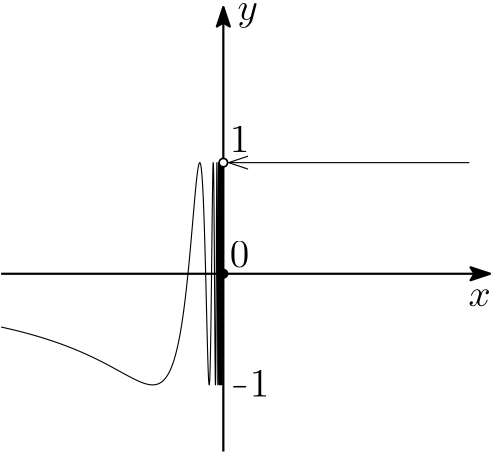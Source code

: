<?xml version="1.0"?>
<!DOCTYPE ipe SYSTEM "ipe.dtd">
<ipe version="70218" creator="Ipe 7.2.23">
<info created="D:20210328163306" modified="D:20210403155657"/>
<ipestyle name="basic">
<symbol name="arrow/arc(spx)">
<path stroke="sym-stroke" fill="sym-stroke" pen="sym-pen">
0 0 m
-1 0.333 l
-1 -0.333 l
h
</path>
</symbol>
<symbol name="arrow/farc(spx)">
<path stroke="sym-stroke" fill="white" pen="sym-pen">
0 0 m
-1 0.333 l
-1 -0.333 l
h
</path>
</symbol>
<symbol name="arrow/ptarc(spx)">
<path stroke="sym-stroke" fill="sym-stroke" pen="sym-pen">
0 0 m
-1 0.333 l
-0.8 0 l
-1 -0.333 l
h
</path>
</symbol>
<symbol name="arrow/fptarc(spx)">
<path stroke="sym-stroke" fill="white" pen="sym-pen">
0 0 m
-1 0.333 l
-0.8 0 l
-1 -0.333 l
h
</path>
</symbol>
<symbol name="mark/circle(sx)" transformations="translations">
<path fill="sym-stroke">
0.6 0 0 0.6 0 0 e
0.4 0 0 0.4 0 0 e
</path>
</symbol>
<symbol name="mark/disk(sx)" transformations="translations">
<path fill="sym-stroke">
0.6 0 0 0.6 0 0 e
</path>
</symbol>
<symbol name="mark/fdisk(sfx)" transformations="translations">
<group>
<path fill="sym-fill">
0.5 0 0 0.5 0 0 e
</path>
<path fill="sym-stroke" fillrule="eofill">
0.6 0 0 0.6 0 0 e
0.4 0 0 0.4 0 0 e
</path>
</group>
</symbol>
<symbol name="mark/box(sx)" transformations="translations">
<path fill="sym-stroke" fillrule="eofill">
-0.6 -0.6 m
0.6 -0.6 l
0.6 0.6 l
-0.6 0.6 l
h
-0.4 -0.4 m
0.4 -0.4 l
0.4 0.4 l
-0.4 0.4 l
h
</path>
</symbol>
<symbol name="mark/square(sx)" transformations="translations">
<path fill="sym-stroke">
-0.6 -0.6 m
0.6 -0.6 l
0.6 0.6 l
-0.6 0.6 l
h
</path>
</symbol>
<symbol name="mark/fsquare(sfx)" transformations="translations">
<group>
<path fill="sym-fill">
-0.5 -0.5 m
0.5 -0.5 l
0.5 0.5 l
-0.5 0.5 l
h
</path>
<path fill="sym-stroke" fillrule="eofill">
-0.6 -0.6 m
0.6 -0.6 l
0.6 0.6 l
-0.6 0.6 l
h
-0.4 -0.4 m
0.4 -0.4 l
0.4 0.4 l
-0.4 0.4 l
h
</path>
</group>
</symbol>
<symbol name="mark/cross(sx)" transformations="translations">
<group>
<path fill="sym-stroke">
-0.43 -0.57 m
0.57 0.43 l
0.43 0.57 l
-0.57 -0.43 l
h
</path>
<path fill="sym-stroke">
-0.43 0.57 m
0.57 -0.43 l
0.43 -0.57 l
-0.57 0.43 l
h
</path>
</group>
</symbol>
<symbol name="arrow/fnormal(spx)">
<path stroke="sym-stroke" fill="white" pen="sym-pen">
0 0 m
-1 0.333 l
-1 -0.333 l
h
</path>
</symbol>
<symbol name="arrow/pointed(spx)">
<path stroke="sym-stroke" fill="sym-stroke" pen="sym-pen">
0 0 m
-1 0.333 l
-0.8 0 l
-1 -0.333 l
h
</path>
</symbol>
<symbol name="arrow/fpointed(spx)">
<path stroke="sym-stroke" fill="white" pen="sym-pen">
0 0 m
-1 0.333 l
-0.8 0 l
-1 -0.333 l
h
</path>
</symbol>
<symbol name="arrow/linear(spx)">
<path stroke="sym-stroke" pen="sym-pen">
-1 0.333 m
0 0 l
-1 -0.333 l
</path>
</symbol>
<symbol name="arrow/fdouble(spx)">
<path stroke="sym-stroke" fill="white" pen="sym-pen">
0 0 m
-1 0.333 l
-1 -0.333 l
h
-1 0 m
-2 0.333 l
-2 -0.333 l
h
</path>
</symbol>
<symbol name="arrow/double(spx)">
<path stroke="sym-stroke" fill="sym-stroke" pen="sym-pen">
0 0 m
-1 0.333 l
-1 -0.333 l
h
-1 0 m
-2 0.333 l
-2 -0.333 l
h
</path>
</symbol>
<symbol name="arrow/mid-normal(spx)">
<path stroke="sym-stroke" fill="sym-stroke" pen="sym-pen">
0.5 0 m
-0.5 0.333 l
-0.5 -0.333 l
h
</path>
</symbol>
<symbol name="arrow/mid-fnormal(spx)">
<path stroke="sym-stroke" fill="white" pen="sym-pen">
0.5 0 m
-0.5 0.333 l
-0.5 -0.333 l
h
</path>
</symbol>
<symbol name="arrow/mid-pointed(spx)">
<path stroke="sym-stroke" fill="sym-stroke" pen="sym-pen">
0.5 0 m
-0.5 0.333 l
-0.3 0 l
-0.5 -0.333 l
h
</path>
</symbol>
<symbol name="arrow/mid-fpointed(spx)">
<path stroke="sym-stroke" fill="white" pen="sym-pen">
0.5 0 m
-0.5 0.333 l
-0.3 0 l
-0.5 -0.333 l
h
</path>
</symbol>
<symbol name="arrow/mid-double(spx)">
<path stroke="sym-stroke" fill="sym-stroke" pen="sym-pen">
1 0 m
0 0.333 l
0 -0.333 l
h
0 0 m
-1 0.333 l
-1 -0.333 l
h
</path>
</symbol>
<symbol name="arrow/mid-fdouble(spx)">
<path stroke="sym-stroke" fill="white" pen="sym-pen">
1 0 m
0 0.333 l
0 -0.333 l
h
0 0 m
-1 0.333 l
-1 -0.333 l
h
</path>
</symbol>
<anglesize name="22.5 deg" value="22.5"/>
<anglesize name="30 deg" value="30"/>
<anglesize name="45 deg" value="45"/>
<anglesize name="60 deg" value="60"/>
<anglesize name="90 deg" value="90"/>
<arrowsize name="large" value="10"/>
<arrowsize name="small" value="5"/>
<arrowsize name="tiny" value="3"/>
<color name="blue" value="0 0 1"/>
<color name="brown" value="0.647 0.165 0.165"/>
<color name="darkblue" value="0 0 0.545"/>
<color name="darkcyan" value="0 0.545 0.545"/>
<color name="darkgray" value="0.663"/>
<color name="darkgreen" value="0 0.392 0"/>
<color name="darkmagenta" value="0.545 0 0.545"/>
<color name="darkorange" value="1 0.549 0"/>
<color name="darkred" value="0.545 0 0"/>
<color name="gold" value="1 0.843 0"/>
<color name="gray" value="0.745"/>
<color name="green" value="0 1 0"/>
<color name="lightblue" value="0.678 0.847 0.902"/>
<color name="lightcyan" value="0.878 1 1"/>
<color name="lightgray" value="0.827"/>
<color name="lightgreen" value="0.565 0.933 0.565"/>
<color name="lightyellow" value="1 1 0.878"/>
<color name="navy" value="0 0 0.502"/>
<color name="orange" value="1 0.647 0"/>
<color name="pink" value="1 0.753 0.796"/>
<color name="purple" value="0.627 0.125 0.941"/>
<color name="red" value="1 0 0"/>
<color name="seagreen" value="0.18 0.545 0.341"/>
<color name="turquoise" value="0.251 0.878 0.816"/>
<color name="violet" value="0.933 0.51 0.933"/>
<color name="yellow" value="1 1 0"/>
<dashstyle name="dash dot dotted" value="[4 2 1 2 1 2] 0"/>
<dashstyle name="dash dotted" value="[4 2 1 2] 0"/>
<dashstyle name="dashed" value="[4] 0"/>
<dashstyle name="dotted" value="[1 3] 0"/>
<gridsize name="10 pts (~3.5 mm)" value="10"/>
<gridsize name="14 pts (~5 mm)" value="14"/>
<gridsize name="16 pts (~6 mm)" value="16"/>
<gridsize name="20 pts (~7 mm)" value="20"/>
<gridsize name="28 pts (~10 mm)" value="28"/>
<gridsize name="32 pts (~12 mm)" value="32"/>
<gridsize name="4 pts" value="4"/>
<gridsize name="56 pts (~20 mm)" value="56"/>
<gridsize name="8 pts (~3 mm)" value="8"/>
<opacity name="10%" value="0.1"/>
<opacity name="30%" value="0.3"/>
<opacity name="50%" value="0.5"/>
<opacity name="75%" value="0.75"/>
<pen name="fat" value="1.2"/>
<pen name="heavier" value="0.8"/>
<pen name="ultrafat" value="2"/>
<symbolsize name="large" value="5"/>
<symbolsize name="small" value="2"/>
<symbolsize name="tiny" value="1.1"/>
<textsize name="Huge" value="\Huge"/>
<textsize name="LARGE" value="\LARGE"/>
<textsize name="Large" value="\Large"/>
<textsize name="footnote" value="\footnotesize"/>
<textsize name="huge" value="\huge"/>
<textsize name="large" value="\large"/>
<textsize name="small" value="\small"/>
<textsize name="tiny" value="\tiny"/>
<textstyle name="center" begin="\begin{center}" end="\end{center}"/>
<textstyle name="item" begin="\begin{itemize}\item{}" end="\end{itemize}"/>
<textstyle name="itemize" begin="\begin{itemize}" end="\end{itemize}"/>
<tiling name="falling" angle="-60" step="4" width="1"/>
<tiling name="rising" angle="30" step="4" width="1"/>
</ipestyle>
<ipestyle name="specific">
<symbol name="arrow/arc(spx)">
<path stroke="sym-stroke" fill="sym-stroke" pen="sym-pen">
0 0 m
-1 0.333 l
-1 -0.333 l
h
</path>
</symbol>
<symbol name="arrow/farc(spx)">
<path stroke="sym-stroke" fill="white" pen="sym-pen">
0 0 m
-1 0.333 l
-1 -0.333 l
h
</path>
</symbol>
<symbol name="arrow/ptarc(spx)">
<path stroke="sym-stroke" fill="sym-stroke" pen="sym-pen">
0 0 m
-1 0.333 l
-0.8 0 l
-1 -0.333 l
h
</path>
</symbol>
<symbol name="arrow/fptarc(spx)">
<path stroke="sym-stroke" fill="white" pen="sym-pen">
0 0 m
-1 0.333 l
-0.8 0 l
-1 -0.333 l
h
</path>
</symbol>
<symbol name="mark/circle(sx)" transformations="translations">
<path fill="sym-stroke">
0.6 0 0 0.6 0 0 e
0.4 0 0 0.4 0 0 e
</path>
</symbol>
<symbol name="mark/disk(sx)" transformations="translations">
<path fill="sym-stroke">
0.6 0 0 0.6 0 0 e
</path>
</symbol>
<symbol name="mark/fdisk(sfx)" transformations="translations">
<group>
<path fill="sym-fill">
0.5 0 0 0.5 0 0 e
</path>
<path fill="sym-stroke" fillrule="eofill">
0.6 0 0 0.6 0 0 e
0.4 0 0 0.4 0 0 e
</path>
</group>
</symbol>
<symbol name="mark/box(sx)" transformations="translations">
<path fill="sym-stroke" fillrule="eofill">
-0.6 -0.6 m
0.6 -0.6 l
0.6 0.6 l
-0.6 0.6 l
h
-0.4 -0.4 m
0.4 -0.4 l
0.4 0.4 l
-0.4 0.4 l
h
</path>
</symbol>
<symbol name="mark/square(sx)" transformations="translations">
<path fill="sym-stroke">
-0.6 -0.6 m
0.6 -0.6 l
0.6 0.6 l
-0.6 0.6 l
h
</path>
</symbol>
<symbol name="mark/fsquare(sfx)" transformations="translations">
<group>
<path fill="sym-fill">
-0.5 -0.5 m
0.5 -0.5 l
0.5 0.5 l
-0.5 0.5 l
h
</path>
<path fill="sym-stroke" fillrule="eofill">
-0.6 -0.6 m
0.6 -0.6 l
0.6 0.6 l
-0.6 0.6 l
h
-0.4 -0.4 m
0.4 -0.4 l
0.4 0.4 l
-0.4 0.4 l
h
</path>
</group>
</symbol>
<symbol name="mark/cross(sx)" transformations="translations">
<group>
<path fill="sym-stroke">
-0.43 -0.57 m
0.57 0.43 l
0.43 0.57 l
-0.57 -0.43 l
h
</path>
<path fill="sym-stroke">
-0.43 0.57 m
0.57 -0.43 l
0.43 -0.57 l
-0.57 0.43 l
h
</path>
</group>
</symbol>
<symbol name="arrow/fnormal(spx)">
<path stroke="sym-stroke" fill="white" pen="sym-pen">
0 0 m
-1 0.333 l
-1 -0.333 l
h
</path>
</symbol>
<symbol name="arrow/pointed(spx)">
<path stroke="sym-stroke" fill="sym-stroke" pen="sym-pen">
0 0 m
-1 0.333 l
-0.8 0 l
-1 -0.333 l
h
</path>
</symbol>
<symbol name="arrow/fpointed(spx)">
<path stroke="sym-stroke" fill="white" pen="sym-pen">
0 0 m
-1 0.333 l
-0.8 0 l
-1 -0.333 l
h
</path>
</symbol>
<symbol name="arrow/linear(spx)">
<path stroke="sym-stroke" pen="sym-pen">
-1 0.333 m
0 0 l
-1 -0.333 l
</path>
</symbol>
<symbol name="arrow/fdouble(spx)">
<path stroke="sym-stroke" fill="white" pen="sym-pen">
0 0 m
-1 0.333 l
-1 -0.333 l
h
-1 0 m
-2 0.333 l
-2 -0.333 l
h
</path>
</symbol>
<symbol name="arrow/double(spx)">
<path stroke="sym-stroke" fill="sym-stroke" pen="sym-pen">
0 0 m
-1 0.333 l
-1 -0.333 l
h
-1 0 m
-2 0.333 l
-2 -0.333 l
h
</path>
</symbol>
<symbol name="arrow/mid-normal(spx)">
<path stroke="sym-stroke" fill="sym-stroke" pen="sym-pen">
0.5 0 m
-0.5 0.333 l
-0.5 -0.333 l
h
</path>
</symbol>
<symbol name="arrow/mid-fnormal(spx)">
<path stroke="sym-stroke" fill="white" pen="sym-pen">
0.5 0 m
-0.5 0.333 l
-0.5 -0.333 l
h
</path>
</symbol>
<symbol name="arrow/mid-pointed(spx)">
<path stroke="sym-stroke" fill="sym-stroke" pen="sym-pen">
0.5 0 m
-0.5 0.333 l
-0.3 0 l
-0.5 -0.333 l
h
</path>
</symbol>
<symbol name="arrow/mid-fpointed(spx)">
<path stroke="sym-stroke" fill="white" pen="sym-pen">
0.5 0 m
-0.5 0.333 l
-0.3 0 l
-0.5 -0.333 l
h
</path>
</symbol>
<symbol name="arrow/mid-double(spx)">
<path stroke="sym-stroke" fill="sym-stroke" pen="sym-pen">
1 0 m
0 0.333 l
0 -0.333 l
h
0 0 m
-1 0.333 l
-1 -0.333 l
h
</path>
</symbol>
<symbol name="arrow/mid-fdouble(spx)">
<path stroke="sym-stroke" fill="white" pen="sym-pen">
1 0 m
0 0.333 l
0 -0.333 l
h
0 0 m
-1 0.333 l
-1 -0.333 l
h
</path>
</symbol>
<anglesize name="22.5 deg" value="22.5"/>
<anglesize name="30 deg" value="30"/>
<anglesize name="45 deg" value="45"/>
<anglesize name="60 deg" value="60"/>
<anglesize name="90 deg" value="90"/>
<arrowsize name="large" value="10"/>
<arrowsize name="small" value="5"/>
<arrowsize name="tiny" value="3"/>
<color name="blue" value="0 0 1"/>
<color name="brown" value="0.647 0.165 0.165"/>
<color name="darkblue" value="0 0 0.545"/>
<color name="darkcyan" value="0 0.545 0.545"/>
<color name="darkgray" value="0.663"/>
<color name="darkgreen" value="0 0.392 0"/>
<color name="darkmagenta" value="0.545 0 0.545"/>
<color name="darkorange" value="1 0.549 0"/>
<color name="darkred" value="0.545 0 0"/>
<color name="gold" value="1 0.843 0"/>
<color name="gray" value="0.745"/>
<color name="green" value="0 1 0"/>
<color name="lightblue" value="0.678 0.847 0.902"/>
<color name="lightcyan" value="0.878 1 1"/>
<color name="lightgray" value="0.827"/>
<color name="lightgreen" value="0.565 0.933 0.565"/>
<color name="lightyellow" value="1 1 0.878"/>
<color name="navy" value="0 0 0.502"/>
<color name="orange" value="1 0.647 0"/>
<color name="pink" value="1 0.753 0.796"/>
<color name="purple" value="0.627 0.125 0.941"/>
<color name="red" value="1 0 0"/>
<color name="seagreen" value="0.18 0.545 0.341"/>
<color name="turquoise" value="0.251 0.878 0.816"/>
<color name="violet" value="0.933 0.51 0.933"/>
<color name="yellow" value="1 1 0"/>
<dashstyle name="dash dot dotted" value="[4 2 1 2 1 2] 0"/>
<dashstyle name="dash dotted" value="[4 2 1 2] 0"/>
<dashstyle name="dashed" value="[4] 0"/>
<dashstyle name="dotted" value="[1 3] 0"/>
<gridsize name="10 pts (~3.5 mm)" value="10"/>
<gridsize name="14 pts (~5 mm)" value="14"/>
<gridsize name="16 pts (~6 mm)" value="16"/>
<gridsize name="2 pts" value="2"/>
<gridsize name="20 pts (~7 mm)" value="20"/>
<gridsize name="28 pts (~10 mm)" value="28"/>
<gridsize name="32 pts (~12 mm)" value="32"/>
<gridsize name="4 pts" value="4"/>
<gridsize name="56 pts (~20 mm)" value="56"/>
<gridsize name="8 pts (~3 mm)" value="8"/>
<opacity name="10%" value="0.1"/>
<opacity name="30%" value="0.3"/>
<opacity name="50%" value="0.5"/>
<opacity name="75%" value="0.75"/>
<pen name="fat" value="1.2"/>
<pen name="heavier" value="0.8"/>
<pen name="ultrafat" value="2"/>
<symbolsize name="large" value="5"/>
<symbolsize name="small" value="2"/>
<symbolsize name="tiny" value="1.1"/>
<textsize name="Huge" value="\Huge"/>
<textsize name="LARGE" value="\LARGE"/>
<textsize name="Large" value="\Large"/>
<textsize name="footnote" value="\footnotesize"/>
<textsize name="huge" value="\huge"/>
<textsize name="large" value="\large"/>
<textsize name="small" value="\small"/>
<textsize name="tiny" value="\tiny"/>
<textstyle name="center" begin="\begin{center}" end="\end{center}"/>
<textstyle name="item" begin="\begin{itemize}\item{}" end="\end{itemize}"/>
<textstyle name="itemize" begin="\begin{itemize}" end="\end{itemize}"/>
<preamble>
\usepackage{amsfonts, amsmath, amsthm, amssymb, mathtools}\DeclareMathSymbol{\shortminus}{\mathbin}{AMSa}{&quot;39}

</preamble>
<tiling name="falling" angle="-60" step="4" width="1"/>
<tiling name="rising" angle="30" step="4" width="1"/>
<tiling name="rising-2" angle="45" step="4" width="0.1"/>
<tiling name="falling-2" angle="-45" step="4" width="0.1"/>
</ipestyle>
<page>
<layer name="alpha"/>
<view layers="alpha" active="alpha"/>
<path layer="alpha" matrix="1.1 0 0 1 -99.2 0" stroke="black" pen="heavier" arrow="pointed/normal">
192 480 m
352 480 l
</path>
<path matrix="0 1 -1 0 672 224" stroke="black" pen="heavier" arrow="pointed/normal">
192 480 m
352 480 l
</path>
<use matrix="1 0 0 1 -64 0" name="mark/disk(sx)" pos="256 480" size="normal" stroke="black"/>
<text matrix="1 0 0 1 -66.912 -0.623997" pos="264 572" stroke="black" type="label" width="7.364" height="6.176" depth="2.79" valign="baseline" size="Large" style="math">y</text>
<text matrix="1 0 0 1 -67.744 -3.66399" pos="348 472" stroke="black" type="label" width="7.982" height="6.177" depth="0" valign="baseline" size="Large" style="math">x</text>
<path matrix="1.35403 0 0 1 -152.735 0" stroke="black" arrow="linear/normal">
320 520 m
256 520 l
</path>
<text matrix="1 0 0 1 -69.664 -0.207999" pos="264 524" stroke="black" type="label" width="7.024" height="9.245" depth="0" valign="baseline" size="Large" style="math">1</text>
<text matrix="1 0 0 1 -65.664 6.23997" pos="260 476" stroke="black" type="label" width="7.024" height="9.245" depth="0" valign="baseline" size="Large" style="math">0</text>
<text matrix="1 0 0 1 -69.664 -88.208" pos="264 524" stroke="black" type="label" width="14.197" height="9.245" depth="0" valign="baseline" size="Large" style="math">\shortminus 1</text>
<path matrix="1 0 0 1 -128 160" stroke="black">
240 300.823 m
240.008 300.821 l
240.016 300.819 l
240.024 300.818 l
240.032 300.816 l
240.04 300.814 l
240.048 300.812 l
240.056 300.811 l
240.064 300.809 l
240.072 300.807 l
240.08 300.805 l
240.088 300.804 l
240.096 300.802 l
240.104 300.8 l
240.112 300.798 l
240.12 300.797 l
240.128 300.795 l
240.136 300.793 l
240.144 300.791 l
240.152 300.79 l
240.16 300.788 l
240.168 300.786 l
240.176 300.784 l
240.184 300.783 l
240.192 300.781 l
240.2 300.779 l
240.208 300.777 l
240.215 300.776 l
240.223 300.774 l
240.231 300.772 l
240.239 300.77 l
240.247 300.769 l
240.255 300.767 l
240.263 300.765 l
240.271 300.763 l
240.279 300.762 l
240.287 300.76 l
240.295 300.758 l
240.303 300.756 l
240.311 300.754 l
240.319 300.753 l
240.327 300.751 l
240.335 300.749 l
240.343 300.747 l
240.351 300.746 l
240.359 300.744 l
240.367 300.742 l
240.375 300.74 l
240.383 300.739 l
240.391 300.737 l
240.399 300.735 l
240.407 300.733 l
240.415 300.732 l
240.423 300.73 l
240.431 300.728 l
240.439 300.726 l
240.447 300.724 l
240.455 300.723 l
240.463 300.721 l
240.471 300.719 l
240.479 300.717 l
240.487 300.716 l
240.495 300.714 l
240.503 300.712 l
240.511 300.71 l
240.519 300.709 l
240.527 300.707 l
240.535 300.705 l
240.543 300.703 l
240.551 300.701 l
240.559 300.7 l
240.567 300.698 l
240.575 300.696 l
240.583 300.694 l
240.591 300.693 l
240.599 300.691 l
240.607 300.689 l
240.615 300.687 l
240.623 300.685 l
240.63 300.684 l
240.638 300.682 l
240.646 300.68 l
240.654 300.678 l
240.662 300.677 l
240.67 300.675 l
240.678 300.673 l
240.686 300.671 l
240.694 300.669 l
240.702 300.668 l
240.71 300.666 l
240.718 300.664 l
240.726 300.662 l
240.734 300.661 l
240.742 300.659 l
240.75 300.657 l
240.758 300.655 l
240.766 300.653 l
240.774 300.652 l
240.782 300.65 l
240.79 300.648 l
240.798 300.646 l
240.806 300.645 l
240.814 300.643 l
240.822 300.641 l
240.83 300.639 l
240.838 300.637 l
240.846 300.636 l
240.854 300.634 l
240.862 300.632 l
240.87 300.63 l
240.878 300.629 l
240.886 300.627 l
240.894 300.625 l
240.902 300.623 l
240.91 300.621 l
240.918 300.62 l
240.926 300.618 l
240.934 300.616 l
240.942 300.614 l
240.95 300.612 l
240.958 300.611 l
240.966 300.609 l
240.974 300.607 l
240.982 300.605 l
240.99 300.604 l
240.998 300.602 l
241.006 300.6 l
241.014 300.598 l
241.022 300.596 l
241.03 300.595 l
241.038 300.593 l
241.045 300.591 l
241.053 300.589 l
241.061 300.587 l
241.069 300.586 l
241.077 300.584 l
241.085 300.582 l
241.093 300.58 l
241.101 300.578 l
241.109 300.577 l
241.117 300.575 l
241.125 300.573 l
241.133 300.571 l
241.141 300.569 l
241.149 300.568 l
241.157 300.566 l
241.165 300.564 l
241.173 300.562 l
241.181 300.56 l
241.189 300.559 l
241.197 300.557 l
241.205 300.555 l
241.213 300.553 l
241.221 300.552 l
241.229 300.55 l
241.237 300.548 l
241.245 300.546 l
241.253 300.544 l
241.261 300.543 l
241.269 300.541 l
241.277 300.539 l
241.285 300.537 l
241.293 300.535 l
241.301 300.534 l
241.309 300.532 l
241.317 300.53 l
241.325 300.528 l
241.333 300.526 l
241.341 300.525 l
241.349 300.523 l
241.357 300.521 l
241.365 300.519 l
241.373 300.517 l
241.381 300.515 l
241.389 300.514 l
241.397 300.512 l
241.405 300.51 l
241.413 300.508 l
241.421 300.506 l
241.429 300.505 l
241.437 300.503 l
241.445 300.501 l
241.453 300.499 l
241.46 300.497 l
241.468 300.496 l
241.476 300.494 l
241.484 300.492 l
241.492 300.49 l
241.5 300.488 l
241.508 300.487 l
241.516 300.485 l
241.524 300.483 l
241.532 300.481 l
241.54 300.479 l
241.548 300.478 l
241.556 300.476 l
241.564 300.474 l
241.572 300.472 l
241.58 300.47 l
241.588 300.468 l
241.596 300.467 l
241.604 300.465 l
241.612 300.463 l
241.62 300.461 l
241.628 300.459 l
241.636 300.458 l
241.644 300.456 l
241.652 300.454 l
241.66 300.452 l
241.668 300.45 l
241.676 300.449 l
241.684 300.447 l
241.692 300.445 l
241.7 300.443 l
241.708 300.441 l
241.716 300.439 l
241.724 300.438 l
241.732 300.436 l
241.74 300.434 l
241.748 300.432 l
241.756 300.43 l
241.764 300.429 l
241.772 300.427 l
241.78 300.425 l
241.788 300.423 l
241.796 300.421 l
241.804 300.419 l
241.812 300.418 l
241.82 300.416 l
241.828 300.414 l
241.836 300.412 l
241.844 300.41 l
241.852 300.408 l
241.86 300.407 l
241.868 300.405 l
241.875 300.403 l
241.883 300.401 l
241.891 300.399 l
241.899 300.398 l
241.907 300.396 l
241.915 300.394 l
241.923 300.392 l
241.931 300.39 l
241.939 300.388 l
241.947 300.387 l
241.955 300.385 l
241.963 300.383 l
241.971 300.381 l
241.979 300.379 l
241.987 300.377 l
241.995 300.376 l
242.003 300.374 l
242.011 300.372 l
242.019 300.37 l
242.027 300.368 l
242.035 300.366 l
242.043 300.365 l
242.051 300.363 l
242.059 300.361 l
242.067 300.359 l
242.075 300.357 l
242.083 300.355 l
242.091 300.354 l
242.099 300.352 l
242.107 300.35 l
242.115 300.348 l
242.123 300.346 l
242.131 300.344 l
242.139 300.343 l
242.147 300.341 l
242.155 300.339 l
242.163 300.337 l
242.171 300.335 l
242.179 300.333 l
242.187 300.332 l
242.195 300.33 l
242.203 300.328 l
242.211 300.326 l
242.219 300.324 l
242.227 300.322 l
242.235 300.321 l
242.243 300.319 l
242.251 300.317 l
242.259 300.315 l
242.267 300.313 l
242.275 300.311 l
242.283 300.31 l
242.29 300.308 l
242.298 300.306 l
242.306 300.304 l
242.314 300.302 l
242.322 300.3 l
242.33 300.299 l
242.338 300.297 l
242.346 300.295 l
242.354 300.293 l
242.362 300.291 l
242.37 300.289 l
242.378 300.287 l
242.386 300.286 l
242.394 300.284 l
242.402 300.282 l
242.41 300.28 l
242.418 300.278 l
242.426 300.276 l
242.434 300.275 l
242.442 300.273 l
242.45 300.271 l
242.458 300.269 l
242.466 300.267 l
242.474 300.265 l
242.482 300.263 l
242.49 300.262 l
242.498 300.26 l
242.506 300.258 l
242.514 300.256 l
242.522 300.254 l
242.53 300.252 l
242.538 300.251 l
242.546 300.249 l
242.554 300.247 l
242.562 300.245 l
242.57 300.243 l
242.578 300.241 l
242.586 300.239 l
242.594 300.238 l
242.602 300.236 l
242.61 300.234 l
242.618 300.232 l
242.626 300.23 l
242.634 300.228 l
242.642 300.226 l
242.65 300.225 l
242.658 300.223 l
242.666 300.221 l
242.674 300.219 l
242.682 300.217 l
242.69 300.215 l
242.698 300.213 l
242.705 300.212 l
242.713 300.21 l
242.721 300.208 l
242.729 300.206 l
242.737 300.204 l
242.745 300.202 l
242.753 300.2 l
242.761 300.199 l
242.769 300.197 l
242.777 300.195 l
242.785 300.193 l
242.793 300.191 l
242.801 300.189 l
242.809 300.187 l
242.817 300.186 l
242.825 300.184 l
242.833 300.182 l
242.841 300.18 l
242.849 300.178 l
242.857 300.176 l
242.865 300.174 l
242.873 300.173 l
242.881 300.171 l
242.889 300.169 l
242.897 300.167 l
242.905 300.165 l
242.913 300.163 l
242.921 300.161 l
242.929 300.159 l
242.937 300.158 l
242.945 300.156 l
242.953 300.154 l
242.961 300.152 l
242.969 300.15 l
242.977 300.148 l
242.985 300.146 l
242.993 300.145 l
243.001 300.143 l
243.009 300.141 l
243.017 300.139 l
243.025 300.137 l
243.033 300.135 l
243.041 300.133 l
243.049 300.131 l
243.057 300.13 l
243.065 300.128 l
243.073 300.126 l
243.081 300.124 l
243.089 300.122 l
243.097 300.12 l
243.105 300.118 l
243.113 300.116 l
243.12 300.115 l
243.128 300.113 l
243.136 300.111 l
243.144 300.109 l
243.152 300.107 l
243.16 300.105 l
243.168 300.103 l
243.176 300.101 l
243.184 300.1 l
243.192 300.098 l
243.2 300.096 l
243.208 300.094 l
243.216 300.092 l
243.224 300.09 l
243.232 300.088 l
243.24 300.086 l
243.248 300.085 l
243.256 300.083 l
243.264 300.081 l
243.272 300.079 l
243.28 300.077 l
243.288 300.075 l
243.296 300.073 l
243.304 300.071 l
243.312 300.069 l
243.32 300.068 l
243.328 300.066 l
243.336 300.064 l
243.344 300.062 l
243.352 300.06 l
243.36 300.058 l
243.368 300.056 l
243.376 300.054 l
243.384 300.053 l
243.392 300.051 l
243.4 300.049 l
243.408 300.047 l
243.416 300.045 l
243.424 300.043 l
243.432 300.041 l
243.44 300.039 l
243.448 300.037 l
243.456 300.036 l
243.464 300.034 l
243.472 300.032 l
243.48 300.03 l
243.488 300.028 l
243.496 300.026 l
243.504 300.024 l
243.512 300.022 l
243.52 300.02 l
243.528 300.019 l
243.535 300.017 l
243.543 300.015 l
243.551 300.013 l
243.559 300.011 l
243.567 300.009 l
243.575 300.007 l
243.583 300.005 l
243.591 300.003 l
243.599 300.001 l
243.607 300 l
243.615 299.998 l
243.623 299.996 l
243.631 299.994 l
243.639 299.992 l
243.647 299.99 l
243.655 299.988 l
243.663 299.986 l
243.671 299.984 l
243.679 299.983 l
243.687 299.981 l
243.695 299.979 l
243.703 299.977 l
243.711 299.975 l
243.719 299.973 l
243.727 299.971 l
243.735 299.969 l
243.743 299.967 l
243.751 299.965 l
243.759 299.964 l
243.767 299.962 l
243.775 299.96 l
243.783 299.958 l
243.791 299.956 l
243.799 299.954 l
243.807 299.952 l
243.815 299.95 l
243.823 299.948 l
243.831 299.946 l
243.839 299.945 l
243.847 299.943 l
243.855 299.941 l
243.863 299.939 l
243.871 299.937 l
243.879 299.935 l
243.887 299.933 l
243.895 299.931 l
243.903 299.929 l
243.911 299.927 l
243.919 299.925 l
243.927 299.924 l
243.935 299.922 l
243.943 299.92 l
243.95 299.918 l
243.958 299.916 l
243.966 299.914 l
243.974 299.912 l
243.982 299.91 l
243.99 299.908 l
243.998 299.906 l
244.006 299.904 l
244.014 299.903 l
244.022 299.901 l
244.03 299.899 l
244.038 299.897 l
244.046 299.895 l
244.054 299.893 l
244.062 299.891 l
244.07 299.889 l
244.078 299.887 l
244.086 299.885 l
244.094 299.883 l
244.102 299.881 l
244.11 299.88 l
244.118 299.878 l
244.126 299.876 l
244.134 299.874 l
244.142 299.872 l
244.15 299.87 l
244.158 299.868 l
244.166 299.866 l
244.174 299.864 l
244.182 299.862 l
244.19 299.86 l
244.198 299.858 l
244.206 299.857 l
244.214 299.855 l
244.222 299.853 l
244.23 299.851 l
244.238 299.849 l
244.246 299.847 l
244.254 299.845 l
244.262 299.843 l
244.27 299.841 l
244.278 299.839 l
244.286 299.837 l
244.294 299.835 l
244.302 299.833 l
244.31 299.832 l
244.318 299.83 l
244.326 299.828 l
244.334 299.826 l
244.342 299.824 l
244.35 299.822 l
244.358 299.82 l
244.365 299.818 l
244.373 299.816 l
244.381 299.814 l
244.389 299.812 l
244.397 299.81 l
244.405 299.808 l
244.413 299.806 l
244.421 299.805 l
244.429 299.803 l
244.437 299.801 l
244.445 299.799 l
244.453 299.797 l
244.461 299.795 l
244.469 299.793 l
244.477 299.791 l
244.485 299.789 l
244.493 299.787 l
244.501 299.785 l
244.509 299.783 l
244.517 299.781 l
244.525 299.779 l
244.533 299.778 l
244.541 299.776 l
244.549 299.774 l
244.557 299.772 l
244.565 299.77 l
244.573 299.768 l
244.581 299.766 l
244.589 299.764 l
244.597 299.762 l
244.605 299.76 l
244.613 299.758 l
244.621 299.756 l
244.629 299.754 l
244.637 299.752 l
244.645 299.75 l
244.653 299.748 l
244.661 299.747 l
244.669 299.745 l
244.677 299.743 l
244.685 299.741 l
244.693 299.739 l
244.701 299.737 l
244.709 299.735 l
244.717 299.733 l
244.725 299.731 l
244.733 299.729 l
244.741 299.727 l
244.749 299.725 l
244.757 299.723 l
244.765 299.721 l
244.773 299.719 l
244.78 299.717 l
244.788 299.715 l
244.796 299.713 l
244.804 299.712 l
244.812 299.71 l
244.82 299.708 l
244.828 299.706 l
244.836 299.704 l
244.844 299.702 l
244.852 299.7 l
244.86 299.698 l
244.868 299.696 l
244.876 299.694 l
244.884 299.692 l
244.892 299.69 l
244.9 299.688 l
244.908 299.686 l
244.916 299.684 l
244.924 299.682 l
244.932 299.68 l
244.94 299.678 l
244.948 299.676 l
244.956 299.674 l
244.964 299.673 l
244.972 299.671 l
244.98 299.669 l
244.988 299.667 l
244.996 299.665 l
245.004 299.663 l
245.012 299.661 l
245.02 299.659 l
245.028 299.657 l
245.036 299.655 l
245.044 299.653 l
245.052 299.651 l
245.06 299.649 l
245.068 299.647 l
245.076 299.645 l
245.084 299.643 l
245.092 299.641 l
245.1 299.639 l
245.108 299.637 l
245.116 299.635 l
245.124 299.633 l
245.132 299.631 l
245.14 299.629 l
245.148 299.628 l
245.156 299.626 l
245.164 299.624 l
245.172 299.622 l
245.18 299.62 l
245.188 299.618 l
245.195 299.616 l
245.203 299.614 l
245.211 299.612 l
245.219 299.61 l
245.227 299.608 l
245.235 299.606 l
245.243 299.604 l
245.251 299.602 l
245.259 299.6 l
245.267 299.598 l
245.275 299.596 l
245.283 299.594 l
245.291 299.592 l
245.299 299.59 l
245.307 299.588 l
245.315 299.586 l
245.323 299.584 l
245.331 299.582 l
245.339 299.58 l
245.347 299.578 l
245.355 299.576 l
245.363 299.574 l
245.371 299.572 l
245.379 299.57 l
245.387 299.569 l
245.395 299.567 l
245.403 299.565 l
245.411 299.563 l
245.419 299.561 l
245.427 299.559 l
245.435 299.557 l
245.443 299.555 l
245.451 299.553 l
245.459 299.551 l
245.467 299.549 l
245.475 299.547 l
245.483 299.545 l
245.491 299.543 l
245.499 299.541 l
245.507 299.539 l
245.515 299.537 l
245.523 299.535 l
245.531 299.533 l
245.539 299.531 l
245.547 299.529 l
245.555 299.527 l
245.563 299.525 l
245.571 299.523 l
245.579 299.521 l
245.587 299.519 l
245.595 299.517 l
245.603 299.515 l
245.611 299.513 l
245.618 299.511 l
245.626 299.509 l
245.634 299.507 l
245.642 299.505 l
245.65 299.503 l
245.658 299.501 l
245.666 299.499 l
245.674 299.497 l
245.682 299.495 l
245.69 299.493 l
245.698 299.491 l
245.706 299.489 l
245.714 299.487 l
245.722 299.485 l
245.73 299.483 l
245.738 299.481 l
245.746 299.479 l
245.754 299.477 l
245.762 299.475 l
245.77 299.473 l
245.778 299.471 l
245.786 299.469 l
245.794 299.467 l
245.802 299.466 l
245.81 299.464 l
245.818 299.462 l
245.826 299.46 l
245.834 299.458 l
245.842 299.456 l
245.85 299.454 l
245.858 299.452 l
245.866 299.45 l
245.874 299.448 l
245.882 299.446 l
245.89 299.444 l
245.898 299.442 l
245.906 299.44 l
245.914 299.438 l
245.922 299.436 l
245.93 299.434 l
245.938 299.432 l
245.946 299.43 l
245.954 299.428 l
245.962 299.426 l
245.97 299.424 l
245.978 299.422 l
245.986 299.42 l
245.994 299.418 l
246.002 299.416 l
246.01 299.414 l
246.018 299.412 l
246.026 299.41 l
246.033 299.408 l
246.041 299.406 l
246.049 299.404 l
246.057 299.402 l
246.065 299.4 l
246.073 299.398 l
246.081 299.396 l
246.089 299.394 l
246.097 299.392 l
246.105 299.39 l
246.113 299.388 l
246.121 299.386 l
246.129 299.384 l
246.137 299.382 l
246.145 299.38 l
246.153 299.378 l
246.161 299.376 l
246.169 299.374 l
246.177 299.372 l
246.185 299.37 l
246.193 299.368 l
246.201 299.366 l
246.209 299.364 l
246.217 299.362 l
246.225 299.359 l
246.233 299.357 l
246.241 299.355 l
246.249 299.353 l
246.257 299.351 l
246.265 299.349 l
246.273 299.347 l
246.281 299.345 l
246.289 299.343 l
246.297 299.341 l
246.305 299.339 l
246.313 299.337 l
246.321 299.335 l
246.329 299.333 l
246.337 299.331 l
246.345 299.329 l
246.353 299.327 l
246.361 299.325 l
246.369 299.323 l
246.377 299.321 l
246.385 299.319 l
246.393 299.317 l
246.401 299.315 l
246.409 299.313 l
246.417 299.311 l
246.425 299.309 l
246.433 299.307 l
246.441 299.305 l
246.448 299.303 l
246.456 299.301 l
246.464 299.299 l
246.472 299.297 l
246.48 299.295 l
246.488 299.293 l
246.496 299.291 l
246.504 299.289 l
246.512 299.287 l
246.52 299.285 l
246.528 299.283 l
246.536 299.281 l
246.544 299.279 l
246.552 299.277 l
246.56 299.275 l
246.568 299.273 l
246.576 299.271 l
246.584 299.269 l
246.592 299.267 l
246.6 299.265 l
246.608 299.263 l
246.616 299.261 l
246.624 299.259 l
246.632 299.257 l
246.64 299.255 l
246.648 299.252 l
246.656 299.25 l
246.664 299.248 l
246.672 299.246 l
246.68 299.244 l
246.688 299.242 l
246.696 299.24 l
246.704 299.238 l
246.712 299.236 l
246.72 299.234 l
246.728 299.232 l
246.736 299.23 l
246.744 299.228 l
246.752 299.226 l
246.76 299.224 l
246.768 299.222 l
246.776 299.22 l
246.784 299.218 l
246.792 299.216 l
246.8 299.214 l
246.808 299.212 l
246.816 299.21 l
246.824 299.208 l
246.832 299.206 l
246.84 299.204 l
246.848 299.202 l
246.856 299.2 l
246.863 299.198 l
246.871 299.196 l
246.879 299.193 l
246.887 299.191 l
246.895 299.189 l
246.903 299.187 l
246.911 299.185 l
246.919 299.183 l
246.927 299.181 l
246.935 299.179 l
246.943 299.177 l
246.951 299.175 l
246.959 299.173 l
246.967 299.171 l
246.975 299.169 l
246.983 299.167 l
246.991 299.165 l
246.999 299.163 l
247.007 299.161 l
247.015 299.159 l
247.023 299.157 l
247.031 299.155 l
247.039 299.153 l
247.047 299.151 l
247.055 299.149 l
247.063 299.146 l
247.071 299.144 l
247.079 299.142 l
247.087 299.14 l
247.095 299.138 l
247.103 299.136 l
247.111 299.134 l
247.119 299.132 l
247.127 299.13 l
247.135 299.128 l
247.143 299.126 l
247.151 299.124 l
247.159 299.122 l
247.167 299.12 l
247.175 299.118 l
247.183 299.116 l
247.191 299.114 l
247.199 299.112 l
247.207 299.11 l
247.215 299.107 l
247.223 299.105 l
247.231 299.103 l
247.239 299.101 l
247.247 299.099 l
247.255 299.097 l
247.263 299.095 l
247.271 299.093 l
247.278 299.091 l
247.286 299.089 l
247.294 299.087 l
247.302 299.085 l
247.31 299.083 l
247.318 299.081 l
247.326 299.079 l
247.334 299.077 l
247.342 299.075 l
247.35 299.072 l
247.358 299.07 l
247.366 299.068 l
247.374 299.066 l
247.382 299.064 l
247.39 299.062 l
247.398 299.06 l
247.406 299.058 l
247.414 299.056 l
247.422 299.054 l
247.43 299.052 l
247.438 299.05 l
247.446 299.048 l
247.454 299.046 l
247.462 299.044 l
247.47 299.042 l
247.478 299.039 l
247.486 299.037 l
247.494 299.035 l
247.502 299.033 l
247.51 299.031 l
247.518 299.029 l
247.526 299.027 l
247.534 299.025 l
247.542 299.023 l
247.55 299.021 l
247.558 299.019 l
247.566 299.017 l
247.574 299.015 l
247.582 299.013 l
247.59 299.01 l
247.598 299.008 l
247.606 299.006 l
247.614 299.004 l
247.622 299.002 l
247.63 299 l
247.638 298.998 l
247.646 298.996 l
247.654 298.994 l
247.662 298.992 l
247.67 298.99 l
247.678 298.988 l
247.686 298.986 l
247.693 298.983 l
247.701 298.981 l
247.709 298.979 l
247.717 298.977 l
247.725 298.975 l
247.733 298.973 l
247.741 298.971 l
247.749 298.969 l
247.757 298.967 l
247.765 298.965 l
247.773 298.963 l
247.781 298.961 l
247.789 298.959 l
247.797 298.956 l
247.805 298.954 l
247.813 298.952 l
247.821 298.95 l
247.829 298.948 l
247.837 298.946 l
247.845 298.944 l
247.853 298.942 l
247.861 298.94 l
247.869 298.938 l
247.877 298.936 l
247.885 298.933 l
247.893 298.931 l
247.901 298.929 l
247.909 298.927 l
247.917 298.925 l
247.925 298.923 l
247.933 298.921 l
247.941 298.919 l
247.949 298.917 l
247.957 298.915 l
247.965 298.913 l
247.973 298.911 l
247.981 298.908 l
247.989 298.906 l
247.997 298.904 l
248.005 298.902 l
248.013 298.9 l
248.021 298.898 l
248.029 298.896 l
248.037 298.894 l
248.045 298.892 l
248.053 298.89 l
248.061 298.887 l
248.069 298.885 l
248.077 298.883 l
248.085 298.881 l
248.093 298.879 l
248.101 298.877 l
248.108 298.875 l
248.116 298.873 l
248.124 298.871 l
248.132 298.869 l
248.14 298.867 l
248.148 298.864 l
248.156 298.862 l
248.164 298.86 l
248.172 298.858 l
248.18 298.856 l
248.188 298.854 l
248.196 298.852 l
248.204 298.85 l
248.212 298.848 l
248.22 298.845 l
248.228 298.843 l
248.236 298.841 l
248.244 298.839 l
248.252 298.837 l
248.26 298.835 l
248.268 298.833 l
248.276 298.831 l
248.284 298.829 l
248.292 298.827 l
248.3 298.824 l
248.308 298.822 l
248.316 298.82 l
248.324 298.818 l
248.332 298.816 l
248.34 298.814 l
248.348 298.812 l
248.356 298.81 l
248.364 298.808 l
248.372 298.805 l
248.38 298.803 l
248.388 298.801 l
248.396 298.799 l
248.404 298.797 l
248.412 298.795 l
248.42 298.793 l
248.428 298.791 l
248.436 298.789 l
248.444 298.786 l
248.452 298.784 l
248.46 298.782 l
248.468 298.78 l
248.476 298.778 l
248.484 298.776 l
248.492 298.774 l
248.5 298.772 l
248.508 298.77 l
248.516 298.767 l
248.523 298.765 l
248.531 298.763 l
248.539 298.761 l
248.547 298.759 l
248.555 298.757 l
248.563 298.755 l
248.571 298.753 l
248.579 298.75 l
248.587 298.748 l
248.595 298.746 l
248.603 298.744 l
248.611 298.742 l
248.619 298.74 l
248.627 298.738 l
248.635 298.736 l
248.643 298.733 l
248.651 298.731 l
248.659 298.729 l
248.667 298.727 l
248.675 298.725 l
248.683 298.723 l
248.691 298.721 l
248.699 298.719 l
248.707 298.716 l
248.715 298.714 l
248.723 298.712 l
248.731 298.71 l
248.739 298.708 l
248.747 298.706 l
248.755 298.704 l
248.763 298.702 l
248.771 298.699 l
248.779 298.697 l
248.787 298.695 l
248.795 298.693 l
248.803 298.691 l
248.811 298.689 l
248.819 298.687 l
248.827 298.685 l
248.835 298.682 l
248.843 298.68 l
248.851 298.678 l
248.859 298.676 l
248.867 298.674 l
248.875 298.672 l
248.883 298.67 l
248.891 298.667 l
248.899 298.665 l
248.907 298.663 l
248.915 298.661 l
248.923 298.659 l
248.931 298.657 l
248.938 298.655 l
248.946 298.652 l
248.954 298.65 l
248.962 298.648 l
248.97 298.646 l
248.978 298.644 l
248.986 298.642 l
248.994 298.64 l
249.002 298.637 l
249.01 298.635 l
249.018 298.633 l
249.026 298.631 l
249.034 298.629 l
249.042 298.627 l
249.05 298.625 l
249.058 298.622 l
249.066 298.62 l
249.074 298.618 l
249.082 298.616 l
249.09 298.614 l
249.098 298.612 l
249.106 298.61 l
249.114 298.607 l
249.122 298.605 l
249.13 298.603 l
249.138 298.601 l
249.146 298.599 l
249.154 298.597 l
249.162 298.595 l
249.17 298.592 l
249.178 298.59 l
249.186 298.588 l
249.194 298.586 l
249.202 298.584 l
249.21 298.582 l
249.218 298.58 l
249.226 298.577 l
249.234 298.575 l
249.242 298.573 l
249.25 298.571 l
249.258 298.569 l
249.266 298.567 l
249.274 298.564 l
249.282 298.562 l
249.29 298.56 l
249.298 298.558 l
249.306 298.556 l
249.314 298.554 l
249.322 298.552 l
249.33 298.549 l
249.338 298.547 l
249.346 298.545 l
249.353 298.543 l
249.361 298.541 l
249.369 298.539 l
249.377 298.536 l
249.385 298.534 l
249.393 298.532 l
249.401 298.53 l
249.409 298.528 l
249.417 298.526 l
249.425 298.523 l
249.433 298.521 l
249.441 298.519 l
249.449 298.517 l
249.457 298.515 l
249.465 298.513 l
249.473 298.51 l
249.481 298.508 l
249.489 298.506 l
249.497 298.504 l
249.505 298.502 l
249.513 298.5 l
249.521 298.497 l
249.529 298.495 l
249.537 298.493 l
249.545 298.491 l
249.553 298.489 l
249.561 298.487 l
249.569 298.484 l
249.577 298.482 l
249.585 298.48 l
249.593 298.478 l
249.601 298.476 l
249.609 298.474 l
249.617 298.471 l
249.625 298.469 l
249.633 298.467 l
249.641 298.465 l
249.649 298.463 l
249.657 298.461 l
249.665 298.458 l
249.673 298.456 l
249.681 298.454 l
249.689 298.452 l
249.697 298.45 l
249.705 298.447 l
249.713 298.445 l
249.721 298.443 l
249.729 298.441 l
249.737 298.439 l
249.745 298.437 l
249.753 298.434 l
249.761 298.432 l
249.768 298.43 l
249.776 298.428 l
249.784 298.426 l
249.792 298.424 l
249.8 298.421 l
249.808 298.419 l
249.816 298.417 l
249.824 298.415 l
249.832 298.413 l
249.84 298.41 l
249.848 298.408 l
249.856 298.406 l
249.864 298.404 l
249.872 298.402 l
249.88 298.399 l
249.888 298.397 l
249.896 298.395 l
249.904 298.393 l
249.912 298.391 l
249.92 298.389 l
249.928 298.386 l
249.936 298.384 l
249.944 298.382 l
249.952 298.38 l
249.96 298.378 l
249.968 298.375 l
249.976 298.373 l
249.984 298.371 l
249.992 298.369 l
250 298.367 l
250.008 298.364 l
250.016 298.362 l
250.024 298.36 l
250.032 298.358 l
250.04 298.356 l
250.048 298.353 l
250.056 298.351 l
250.064 298.349 l
250.072 298.347 l
250.08 298.345 l
250.088 298.343 l
250.096 298.34 l
250.104 298.338 l
250.112 298.336 l
250.12 298.334 l
250.128 298.332 l
250.136 298.329 l
250.144 298.327 l
250.152 298.325 l
250.16 298.323 l
250.168 298.321 l
250.176 298.318 l
250.183 298.316 l
250.191 298.314 l
250.199 298.312 l
250.207 298.31 l
250.215 298.307 l
250.223 298.305 l
250.231 298.303 l
250.239 298.301 l
250.247 298.299 l
250.255 298.296 l
250.263 298.294 l
250.271 298.292 l
250.279 298.29 l
250.287 298.287 l
250.295 298.285 l
250.303 298.283 l
250.311 298.281 l
250.319 298.279 l
250.327 298.276 l
250.335 298.274 l
250.343 298.272 l
250.351 298.27 l
250.359 298.268 l
250.367 298.265 l
250.375 298.263 l
250.383 298.261 l
250.391 298.259 l
250.399 298.257 l
250.407 298.254 l
250.415 298.252 l
250.423 298.25 l
250.431 298.248 l
250.439 298.245 l
250.447 298.243 l
250.455 298.241 l
250.463 298.239 l
250.471 298.237 l
250.479 298.234 l
250.487 298.232 l
250.495 298.23 l
250.503 298.228 l
250.511 298.226 l
250.519 298.223 l
250.527 298.221 l
250.535 298.219 l
250.543 298.217 l
250.551 298.214 l
250.559 298.212 l
250.567 298.21 l
250.575 298.208 l
250.583 298.206 l
250.591 298.203 l
250.598 298.201 l
250.606 298.199 l
250.614 298.197 l
250.622 298.194 l
250.63 298.192 l
250.638 298.19 l
250.646 298.188 l
250.654 298.186 l
250.662 298.183 l
250.67 298.181 l
250.678 298.179 l
250.686 298.177 l
250.694 298.174 l
250.702 298.172 l
250.71 298.17 l
250.718 298.168 l
250.726 298.165 l
250.734 298.163 l
250.742 298.161 l
250.75 298.159 l
250.758 298.157 l
250.766 298.154 l
250.774 298.152 l
250.782 298.15 l
250.79 298.148 l
250.798 298.145 l
250.806 298.143 l
250.814 298.141 l
250.822 298.139 l
250.83 298.136 l
250.838 298.134 l
250.846 298.132 l
250.854 298.13 l
250.862 298.128 l
250.87 298.125 l
250.878 298.123 l
250.886 298.121 l
250.894 298.119 l
250.902 298.116 l
250.91 298.114 l
250.918 298.112 l
250.926 298.11 l
250.934 298.107 l
250.942 298.105 l
250.95 298.103 l
250.958 298.101 l
250.966 298.098 l
250.974 298.096 l
250.982 298.094 l
250.99 298.092 l
250.998 298.089 l
251.006 298.087 l
251.014 298.085 l
251.021 298.083 l
251.029 298.08 l
251.037 298.078 l
251.045 298.076 l
251.053 298.074 l
251.061 298.071 l
251.069 298.069 l
251.077 298.067 l
251.085 298.065 l
251.093 298.062 l
251.101 298.06 l
251.109 298.058 l
251.117 298.056 l
251.125 298.053 l
251.133 298.051 l
251.141 298.049 l
251.149 298.047 l
251.157 298.044 l
251.165 298.042 l
251.173 298.04 l
251.181 298.038 l
251.189 298.035 l
251.197 298.033 l
251.205 298.031 l
251.213 298.029 l
251.221 298.026 l
251.229 298.024 l
251.237 298.022 l
251.245 298.02 l
251.253 298.017 l
251.261 298.015 l
251.269 298.013 l
251.277 298.011 l
251.285 298.008 l
251.293 298.006 l
251.301 298.004 l
251.309 298.002 l
251.317 297.999 l
251.325 297.997 l
251.333 297.995 l
251.341 297.993 l
251.349 297.99 l
251.357 297.988 l
251.365 297.986 l
251.373 297.984 l
251.381 297.981 l
251.389 297.979 l
251.397 297.977 l
251.405 297.974 l
251.413 297.972 l
251.421 297.97 l
251.429 297.968 l
251.436 297.965 l
251.444 297.963 l
251.452 297.961 l
251.46 297.959 l
251.468 297.956 l
251.476 297.954 l
251.484 297.952 l
251.492 297.95 l
251.5 297.947 l
251.508 297.945 l
251.516 297.943 l
251.524 297.94 l
251.532 297.938 l
251.54 297.936 l
251.548 297.934 l
251.556 297.931 l
251.564 297.929 l
251.572 297.927 l
251.58 297.925 l
251.588 297.922 l
251.596 297.92 l
251.604 297.918 l
251.612 297.915 l
251.62 297.913 l
251.628 297.911 l
251.636 297.909 l
251.644 297.906 l
251.652 297.904 l
251.66 297.902 l
251.668 297.899 l
251.676 297.897 l
251.684 297.895 l
251.692 297.893 l
251.7 297.89 l
251.708 297.888 l
251.716 297.886 l
251.724 297.883 l
251.732 297.881 l
251.74 297.879 l
251.748 297.877 l
251.756 297.874 l
251.764 297.872 l
251.772 297.87 l
251.78 297.868 l
251.788 297.865 l
251.796 297.863 l
251.804 297.861 l
251.812 297.858 l
251.82 297.856 l
251.828 297.854 l
251.836 297.852 l
251.844 297.849 l
251.851 297.847 l
251.859 297.845 l
251.867 297.842 l
251.875 297.84 l
251.883 297.838 l
251.891 297.835 l
251.899 297.833 l
251.907 297.831 l
251.915 297.829 l
251.923 297.826 l
251.931 297.824 l
251.939 297.822 l
251.947 297.819 l
251.955 297.817 l
251.963 297.815 l
251.971 297.813 l
251.979 297.81 l
251.987 297.808 l
251.995 297.806 l
252.003 297.803 l
252.011 297.801 l
252.019 297.799 l
252.027 297.796 l
252.035 297.794 l
252.043 297.792 l
252.051 297.79 l
252.059 297.787 l
252.067 297.785 l
252.075 297.783 l
252.083 297.78 l
252.091 297.778 l
252.099 297.776 l
252.107 297.773 l
252.115 297.771 l
252.123 297.769 l
252.131 297.767 l
252.139 297.764 l
252.147 297.762 l
252.155 297.76 l
252.163 297.757 l
252.171 297.755 l
252.179 297.753 l
252.187 297.75 l
252.195 297.748 l
252.203 297.746 l
252.211 297.743 l
252.219 297.741 l
252.227 297.739 l
252.235 297.737 l
252.243 297.734 l
252.251 297.732 l
252.259 297.73 l
252.266 297.727 l
252.274 297.725 l
252.282 297.723 l
252.29 297.72 l
252.298 297.718 l
252.306 297.716 l
252.314 297.713 l
252.322 297.711 l
252.33 297.709 l
252.338 297.706 l
252.346 297.704 l
252.354 297.702 l
252.362 297.7 l
252.37 297.697 l
252.378 297.695 l
252.386 297.693 l
252.394 297.69 l
252.402 297.688 l
252.41 297.686 l
252.418 297.683 l
252.426 297.681 l
252.434 297.679 l
252.442 297.676 l
252.45 297.674 l
252.458 297.672 l
252.466 297.669 l
252.474 297.667 l
252.482 297.665 l
252.49 297.662 l
252.498 297.66 l
252.506 297.658 l
252.514 297.655 l
252.522 297.653 l
252.53 297.651 l
252.538 297.648 l
252.546 297.646 l
252.554 297.644 l
252.562 297.641 l
252.57 297.639 l
252.578 297.637 l
252.586 297.634 l
252.594 297.632 l
252.602 297.63 l
252.61 297.627 l
252.618 297.625 l
252.626 297.623 l
252.634 297.62 l
252.642 297.618 l
252.65 297.616 l
252.658 297.613 l
252.666 297.611 l
252.674 297.609 l
252.681 297.606 l
252.689 297.604 l
252.697 297.602 l
252.705 297.599 l
252.713 297.597 l
252.721 297.595 l
252.729 297.592 l
252.737 297.59 l
252.745 297.588 l
252.753 297.585 l
252.761 297.583 l
252.769 297.581 l
252.777 297.578 l
252.785 297.576 l
252.793 297.574 l
252.801 297.571 l
252.809 297.569 l
252.817 297.567 l
252.825 297.564 l
252.833 297.562 l
252.841 297.56 l
252.849 297.557 l
252.857 297.555 l
252.865 297.553 l
252.873 297.55 l
252.881 297.548 l
252.889 297.546 l
252.897 297.543 l
252.905 297.541 l
252.913 297.539 l
252.921 297.536 l
252.929 297.534 l
252.937 297.532 l
252.945 297.529 l
252.953 297.527 l
252.961 297.524 l
252.969 297.522 l
252.977 297.52 l
252.985 297.517 l
252.993 297.515 l
253.001 297.513 l
253.009 297.51 l
253.017 297.508 l
253.025 297.506 l
253.033 297.503 l
253.041 297.501 l
253.049 297.499 l
253.057 297.496 l
253.065 297.494 l
253.073 297.492 l
253.081 297.489 l
253.089 297.487 l
253.096 297.484 l
253.104 297.482 l
253.112 297.48 l
253.12 297.477 l
253.128 297.475 l
253.136 297.473 l
253.144 297.47 l
253.152 297.468 l
253.16 297.466 l
253.168 297.463 l
253.176 297.461 l
253.184 297.459 l
253.192 297.456 l
253.2 297.454 l
253.208 297.451 l
253.216 297.449 l
253.224 297.447 l
253.232 297.444 l
253.24 297.442 l
253.248 297.44 l
253.256 297.437 l
253.264 297.435 l
253.272 297.432 l
253.28 297.43 l
253.288 297.428 l
253.296 297.425 l
253.304 297.423 l
253.312 297.421 l
253.32 297.418 l
253.328 297.416 l
253.336 297.414 l
253.344 297.411 l
253.352 297.409 l
253.36 297.406 l
253.368 297.404 l
253.376 297.402 l
253.384 297.399 l
253.392 297.397 l
253.4 297.395 l
253.408 297.392 l
253.416 297.39 l
253.424 297.387 l
253.432 297.385 l
253.44 297.383 l
253.448 297.38 l
253.456 297.378 l
253.464 297.376 l
253.472 297.373 l
253.48 297.371 l
253.488 297.368 l
253.496 297.366 l
253.504 297.364 l
253.511 297.361 l
253.519 297.359 l
253.527 297.356 l
253.535 297.354 l
253.543 297.352 l
253.551 297.349 l
253.559 297.347 l
253.567 297.345 l
253.575 297.342 l
253.583 297.34 l
253.591 297.337 l
253.599 297.335 l
253.607 297.333 l
253.615 297.33 l
253.623 297.328 l
253.631 297.325 l
253.639 297.323 l
253.647 297.321 l
253.655 297.318 l
253.663 297.316 l
253.671 297.314 l
253.679 297.311 l
253.687 297.309 l
253.695 297.306 l
253.703 297.304 l
253.711 297.302 l
253.719 297.299 l
253.727 297.297 l
253.735 297.294 l
253.743 297.292 l
253.751 297.29 l
253.759 297.287 l
253.767 297.285 l
253.775 297.282 l
253.783 297.28 l
253.791 297.278 l
253.799 297.275 l
253.807 297.273 l
253.815 297.27 l
253.823 297.268 l
253.831 297.266 l
253.839 297.263 l
253.847 297.261 l
253.855 297.258 l
253.863 297.256 l
253.871 297.254 l
253.879 297.251 l
253.887 297.249 l
253.895 297.246 l
253.903 297.244 l
253.911 297.242 l
253.919 297.239 l
253.926 297.237 l
253.934 297.234 l
253.942 297.232 l
253.95 297.23 l
253.958 297.227 l
253.966 297.225 l
253.974 297.222 l
253.982 297.22 l
253.99 297.218 l
253.998 297.215 l
254.006 297.213 l
254.014 297.21 l
254.022 297.208 l
254.03 297.206 l
254.038 297.203 l
254.046 297.201 l
254.054 297.198 l
254.062 297.196 l
254.07 297.193 l
254.078 297.191 l
254.086 297.189 l
254.094 297.186 l
254.102 297.184 l
254.11 297.181 l
254.118 297.179 l
254.126 297.177 l
254.134 297.174 l
254.142 297.172 l
254.15 297.169 l
254.158 297.167 l
254.166 297.164 l
254.174 297.162 l
254.182 297.16 l
254.19 297.157 l
254.198 297.155 l
254.206 297.152 l
254.214 297.15 l
254.222 297.148 l
254.23 297.145 l
254.238 297.143 l
254.246 297.14 l
254.254 297.138 l
254.262 297.135 l
254.27 297.133 l
254.278 297.131 l
254.286 297.128 l
254.294 297.126 l
254.302 297.123 l
254.31 297.121 l
254.318 297.118 l
254.326 297.116 l
254.334 297.114 l
254.341 297.111 l
254.349 297.109 l
254.357 297.106 l
254.365 297.104 l
254.373 297.101 l
254.381 297.099 l
254.389 297.097 l
254.397 297.094 l
254.405 297.092 l
254.413 297.089 l
254.421 297.087 l
254.429 297.084 l
254.437 297.082 l
254.445 297.08 l
254.453 297.077 l
254.461 297.075 l
254.469 297.072 l
254.477 297.07 l
254.485 297.067 l
254.493 297.065 l
254.501 297.062 l
254.509 297.06 l
254.517 297.058 l
254.525 297.055 l
254.533 297.053 l
254.541 297.05 l
254.549 297.048 l
254.557 297.045 l
254.565 297.043 l
254.573 297.04 l
254.581 297.038 l
254.589 297.036 l
254.597 297.033 l
254.605 297.031 l
254.613 297.028 l
254.621 297.026 l
254.629 297.023 l
254.637 297.021 l
254.645 297.018 l
254.653 297.016 l
254.661 297.014 l
254.669 297.011 l
254.677 297.009 l
254.685 297.006 l
254.693 297.004 l
254.701 297.001 l
254.709 296.999 l
254.717 296.996 l
254.725 296.994 l
254.733 296.992 l
254.741 296.989 l
254.749 296.987 l
254.756 296.984 l
254.764 296.982 l
254.772 296.979 l
254.78 296.977 l
254.788 296.974 l
254.796 296.972 l
254.804 296.969 l
254.812 296.967 l
254.82 296.965 l
254.828 296.962 l
254.836 296.96 l
254.844 296.957 l
254.852 296.955 l
254.86 296.952 l
254.868 296.95 l
254.876 296.947 l
254.884 296.945 l
254.892 296.942 l
254.9 296.94 l
254.908 296.937 l
254.916 296.935 l
254.924 296.933 l
254.932 296.93 l
254.94 296.928 l
254.948 296.925 l
254.956 296.923 l
254.964 296.92 l
254.972 296.918 l
254.98 296.915 l
254.988 296.913 l
254.996 296.91 l
255.004 296.908 l
255.012 296.905 l
255.02 296.903 l
255.028 296.9 l
255.036 296.898 l
255.044 296.896 l
255.052 296.893 l
255.06 296.891 l
255.068 296.888 l
255.076 296.886 l
255.084 296.883 l
255.092 296.881 l
255.1 296.878 l
255.108 296.876 l
255.116 296.873 l
255.124 296.871 l
255.132 296.868 l
255.14 296.866 l
255.148 296.863 l
255.156 296.861 l
255.164 296.858 l
255.171 296.856 l
255.179 296.853 l
255.187 296.851 l
255.195 296.849 l
255.203 296.846 l
255.211 296.844 l
255.219 296.841 l
255.227 296.839 l
255.235 296.836 l
255.243 296.834 l
255.251 296.831 l
255.259 296.829 l
255.267 296.826 l
255.275 296.824 l
255.283 296.821 l
255.291 296.819 l
255.299 296.816 l
255.307 296.814 l
255.315 296.811 l
255.323 296.809 l
255.331 296.806 l
255.339 296.804 l
255.347 296.801 l
255.355 296.799 l
255.363 296.796 l
255.371 296.794 l
255.379 296.791 l
255.387 296.789 l
255.395 296.786 l
255.403 296.784 l
255.411 296.781 l
255.419 296.779 l
255.427 296.776 l
255.435 296.774 l
255.443 296.771 l
255.451 296.769 l
255.459 296.766 l
255.467 296.764 l
255.475 296.761 l
255.483 296.759 l
255.491 296.756 l
255.499 296.754 l
255.507 296.751 l
255.515 296.749 l
255.523 296.746 l
255.531 296.744 l
255.539 296.741 l
255.547 296.739 l
255.555 296.736 l
255.563 296.734 l
255.571 296.731 l
255.579 296.729 l
255.586 296.726 l
255.594 296.724 l
255.602 296.721 l
255.61 296.719 l
255.618 296.716 l
255.626 296.714 l
255.634 296.711 l
255.642 296.709 l
255.65 296.706 l
255.658 296.704 l
255.666 296.701 l
255.674 296.699 l
255.682 296.696 l
255.69 296.694 l
255.698 296.691 l
255.706 296.689 l
255.714 296.686 l
255.722 296.684 l
255.73 296.681 l
255.738 296.679 l
255.746 296.676 l
255.754 296.674 l
255.762 296.671 l
255.77 296.669 l
255.778 296.666 l
255.786 296.664 l
255.794 296.661 l
255.802 296.659 l
255.81 296.656 l
255.818 296.654 l
255.826 296.651 l
255.834 296.649 l
255.842 296.646 l
255.85 296.644 l
255.858 296.641 l
255.866 296.639 l
255.874 296.636 l
255.882 296.634 l
255.89 296.631 l
255.898 296.628 l
255.906 296.626 l
255.914 296.623 l
255.922 296.621 l
255.93 296.618 l
255.938 296.616 l
255.946 296.613 l
255.954 296.611 l
255.962 296.608 l
255.97 296.606 l
255.978 296.603 l
255.986 296.601 l
255.994 296.598 l
256.002 296.596 l
256.009 296.593 l
256.017 296.591 l
256.025 296.588 l
256.033 296.586 l
256.041 296.583 l
256.049 296.58 l
256.057 296.578 l
256.065 296.575 l
256.073 296.573 l
256.081 296.57 l
256.089 296.568 l
256.097 296.565 l
256.105 296.563 l
256.113 296.56 l
256.121 296.558 l
256.129 296.555 l
256.137 296.553 l
256.145 296.55 l
256.153 296.548 l
256.161 296.545 l
256.169 296.542 l
256.177 296.54 l
256.185 296.537 l
256.193 296.535 l
256.201 296.532 l
256.209 296.53 l
256.217 296.527 l
256.225 296.525 l
256.233 296.522 l
256.241 296.52 l
256.249 296.517 l
256.257 296.514 l
256.265 296.512 l
256.273 296.509 l
256.281 296.507 l
256.289 296.504 l
256.297 296.502 l
256.305 296.499 l
256.313 296.497 l
256.321 296.494 l
256.329 296.492 l
256.337 296.489 l
256.345 296.486 l
256.353 296.484 l
256.361 296.481 l
256.369 296.479 l
256.377 296.476 l
256.385 296.474 l
256.393 296.471 l
256.401 296.469 l
256.409 296.466 l
256.417 296.464 l
256.424 296.461 l
256.432 296.458 l
256.44 296.456 l
256.448 296.453 l
256.456 296.451 l
256.464 296.448 l
256.472 296.446 l
256.48 296.443 l
256.488 296.44 l
256.496 296.438 l
256.504 296.435 l
256.512 296.433 l
256.52 296.43 l
256.528 296.428 l
256.536 296.425 l
256.544 296.423 l
256.552 296.42 l
256.56 296.417 l
256.568 296.415 l
256.576 296.412 l
256.584 296.41 l
256.592 296.407 l
256.6 296.405 l
256.608 296.402 l
256.616 296.4 l
256.624 296.397 l
256.632 296.394 l
256.64 296.392 l
256.648 296.389 l
256.656 296.387 l
256.664 296.384 l
256.672 296.382 l
256.68 296.379 l
256.688 296.376 l
256.696 296.374 l
256.704 296.371 l
256.712 296.369 l
256.72 296.366 l
256.728 296.364 l
256.736 296.361 l
256.744 296.358 l
256.752 296.356 l
256.76 296.353 l
256.768 296.351 l
256.776 296.348 l
256.784 296.346 l
256.792 296.343 l
256.8 296.34 l
256.808 296.338 l
256.816 296.335 l
256.824 296.333 l
256.832 296.33 l
256.839 296.327 l
256.847 296.325 l
256.855 296.322 l
256.863 296.32 l
256.871 296.317 l
256.879 296.315 l
256.887 296.312 l
256.895 296.309 l
256.903 296.307 l
256.911 296.304 l
256.919 296.302 l
256.927 296.299 l
256.935 296.296 l
256.943 296.294 l
256.951 296.291 l
256.959 296.289 l
256.967 296.286 l
256.975 296.284 l
256.983 296.281 l
256.991 296.278 l
256.999 296.276 l
257.007 296.273 l
257.015 296.271 l
257.023 296.268 l
257.031 296.265 l
257.039 296.263 l
257.047 296.26 l
257.055 296.258 l
257.063 296.255 l
257.071 296.252 l
257.079 296.25 l
257.087 296.247 l
257.095 296.245 l
257.103 296.242 l
257.111 296.239 l
257.119 296.237 l
257.127 296.234 l
257.135 296.232 l
257.143 296.229 l
257.151 296.226 l
257.159 296.224 l
257.167 296.221 l
257.175 296.219 l
257.183 296.216 l
257.191 296.213 l
257.199 296.211 l
257.207 296.208 l
257.215 296.206 l
257.223 296.203 l
257.231 296.2 l
257.239 296.198 l
257.247 296.195 l
257.254 296.193 l
257.262 296.19 l
257.27 296.187 l
257.278 296.185 l
257.286 296.182 l
257.294 296.18 l
257.302 296.177 l
257.31 296.174 l
257.318 296.172 l
257.326 296.169 l
257.334 296.167 l
257.342 296.164 l
257.35 296.161 l
257.358 296.159 l
257.366 296.156 l
257.374 296.153 l
257.382 296.151 l
257.39 296.148 l
257.398 296.146 l
257.406 296.143 l
257.414 296.14 l
257.422 296.138 l
257.43 296.135 l
257.438 296.133 l
257.446 296.13 l
257.454 296.127 l
257.462 296.125 l
257.47 296.122 l
257.478 296.119 l
257.486 296.117 l
257.494 296.114 l
257.502 296.112 l
257.51 296.109 l
257.518 296.106 l
257.526 296.104 l
257.534 296.101 l
257.542 296.098 l
257.55 296.096 l
257.558 296.093 l
257.566 296.091 l
257.574 296.088 l
257.582 296.085 l
257.59 296.083 l
257.598 296.08 l
257.606 296.077 l
257.614 296.075 l
257.622 296.072 l
257.63 296.07 l
257.638 296.067 l
257.646 296.064 l
257.654 296.062 l
257.662 296.059 l
257.669 296.056 l
257.677 296.054 l
257.685 296.051 l
257.693 296.048 l
257.701 296.046 l
257.709 296.043 l
257.717 296.041 l
257.725 296.038 l
257.733 296.035 l
257.741 296.033 l
257.749 296.03 l
257.757 296.027 l
257.765 296.025 l
257.773 296.022 l
257.781 296.019 l
257.789 296.017 l
257.797 296.014 l
257.805 296.012 l
257.813 296.009 l
257.821 296.006 l
257.829 296.004 l
257.837 296.001 l
257.845 295.998 l
257.853 295.996 l
257.861 295.993 l
257.869 295.99 l
257.877 295.988 l
257.885 295.985 l
257.893 295.982 l
257.901 295.98 l
257.909 295.977 l
257.917 295.975 l
257.925 295.972 l
257.933 295.969 l
257.941 295.967 l
257.949 295.964 l
257.957 295.961 l
257.965 295.959 l
257.973 295.956 l
257.981 295.953 l
257.989 295.951 l
257.997 295.948 l
258.005 295.945 l
258.013 295.943 l
258.021 295.94 l
258.029 295.937 l
258.037 295.935 l
258.045 295.932 l
258.053 295.929 l
258.061 295.927 l
258.069 295.924 l
258.077 295.921 l
258.084 295.919 l
258.092 295.916 l
258.1 295.913 l
258.108 295.911 l
258.116 295.908 l
258.124 295.905 l
258.132 295.903 l
258.14 295.9 l
258.148 295.897 l
258.156 295.895 l
258.164 295.892 l
258.172 295.889 l
258.18 295.887 l
258.188 295.884 l
258.196 295.881 l
258.204 295.879 l
258.212 295.876 l
258.22 295.873 l
258.228 295.871 l
258.236 295.868 l
258.244 295.865 l
258.252 295.863 l
258.26 295.86 l
258.268 295.857 l
258.276 295.855 l
258.284 295.852 l
258.292 295.849 l
258.3 295.847 l
258.308 295.844 l
258.316 295.841 l
258.324 295.839 l
258.332 295.836 l
258.34 295.833 l
258.348 295.831 l
258.356 295.828 l
258.364 295.825 l
258.372 295.823 l
258.38 295.82 l
258.388 295.817 l
258.396 295.815 l
258.404 295.812 l
258.412 295.809 l
258.42 295.807 l
258.428 295.804 l
258.436 295.801 l
258.444 295.799 l
258.452 295.796 l
258.46 295.793 l
258.468 295.791 l
258.476 295.788 l
258.484 295.785 l
258.492 295.782 l
258.499 295.78 l
258.507 295.777 l
258.515 295.774 l
258.523 295.772 l
258.531 295.769 l
258.539 295.766 l
258.547 295.764 l
258.555 295.761 l
258.563 295.758 l
258.571 295.756 l
258.579 295.753 l
258.587 295.75 l
258.595 295.747 l
258.603 295.745 l
258.611 295.742 l
258.619 295.739 l
258.627 295.737 l
258.635 295.734 l
258.643 295.731 l
258.651 295.729 l
258.659 295.726 l
258.667 295.723 l
258.675 295.721 l
258.683 295.718 l
258.691 295.715 l
258.699 295.712 l
258.707 295.71 l
258.715 295.707 l
258.723 295.704 l
258.731 295.702 l
258.739 295.699 l
258.747 295.696 l
258.755 295.694 l
258.763 295.691 l
258.771 295.688 l
258.779 295.685 l
258.787 295.683 l
258.795 295.68 l
258.803 295.677 l
258.811 295.675 l
258.819 295.672 l
258.827 295.669 l
258.835 295.666 l
258.843 295.664 l
258.851 295.661 l
258.859 295.658 l
258.867 295.656 l
258.875 295.653 l
258.883 295.65 l
258.891 295.647 l
258.899 295.645 l
258.907 295.642 l
258.914 295.639 l
258.922 295.637 l
258.93 295.634 l
258.938 295.631 l
258.946 295.628 l
258.954 295.626 l
258.962 295.623 l
258.97 295.62 l
258.978 295.618 l
258.986 295.615 l
258.994 295.612 l
259.002 295.609 l
259.01 295.607 l
259.018 295.604 l
259.026 295.601 l
259.034 295.599 l
259.042 295.596 l
259.05 295.593 l
259.058 295.59 l
259.066 295.588 l
259.074 295.585 l
259.082 295.582 l
259.09 295.58 l
259.098 295.577 l
259.106 295.574 l
259.114 295.571 l
259.122 295.569 l
259.13 295.566 l
259.138 295.563 l
259.146 295.56 l
259.154 295.558 l
259.162 295.555 l
259.17 295.552 l
259.178 295.549 l
259.186 295.547 l
259.194 295.544 l
259.202 295.541 l
259.21 295.539 l
259.218 295.536 l
259.226 295.533 l
259.234 295.53 l
259.242 295.528 l
259.25 295.525 l
259.258 295.522 l
259.266 295.519 l
259.274 295.517 l
259.282 295.514 l
259.29 295.511 l
259.298 295.508 l
259.306 295.506 l
259.314 295.503 l
259.322 295.5 l
259.329 295.497 l
259.337 295.495 l
259.345 295.492 l
259.353 295.489 l
259.361 295.487 l
259.369 295.484 l
259.377 295.481 l
259.385 295.478 l
259.393 295.476 l
259.401 295.473 l
259.409 295.47 l
259.417 295.467 l
259.425 295.465 l
259.433 295.462 l
259.441 295.459 l
259.449 295.456 l
259.457 295.454 l
259.465 295.451 l
259.473 295.448 l
259.481 295.445 l
259.489 295.443 l
259.497 295.44 l
259.505 295.437 l
259.513 295.434 l
259.521 295.432 l
259.529 295.429 l
259.537 295.426 l
259.545 295.423 l
259.553 295.42 l
259.561 295.418 l
259.569 295.415 l
259.577 295.412 l
259.585 295.409 l
259.593 295.407 l
259.601 295.404 l
259.609 295.401 l
259.617 295.398 l
259.625 295.396 l
259.633 295.393 l
259.641 295.39 l
259.649 295.387 l
259.657 295.385 l
259.665 295.382 l
259.673 295.379 l
259.681 295.376 l
259.689 295.374 l
259.697 295.371 l
259.705 295.368 l
259.713 295.365 l
259.721 295.362 l
259.729 295.36 l
259.737 295.357 l
259.744 295.354 l
259.752 295.351 l
259.76 295.349 l
259.768 295.346 l
259.776 295.343 l
259.784 295.34 l
259.792 295.338 l
259.8 295.335 l
259.808 295.332 l
259.816 295.329 l
259.824 295.326 l
259.832 295.324 l
259.84 295.321 l
259.848 295.318 l
259.856 295.315 l
259.864 295.313 l
259.872 295.31 l
259.88 295.307 l
259.888 295.304 l
259.896 295.301 l
259.904 295.299 l
259.912 295.296 l
259.92 295.293 l
259.928 295.29 l
259.936 295.288 l
259.944 295.285 l
259.952 295.282 l
259.96 295.279 l
259.968 295.276 l
259.976 295.274 l
259.984 295.271 l
259.992 295.268 l
260 295.265 l
260.008 295.262 l
260.016 295.26 l
260.024 295.257 l
260.032 295.254 l
260.04 295.251 l
260.048 295.249 l
260.056 295.246 l
260.064 295.243 l
260.072 295.24 l
260.08 295.237 l
260.088 295.235 l
260.096 295.232 l
260.104 295.229 l
260.112 295.226 l
260.12 295.223 l
260.128 295.221 l
260.136 295.218 l
260.144 295.215 l
260.152 295.212 l
260.159 295.209 l
260.167 295.207 l
260.175 295.204 l
260.183 295.201 l
260.191 295.198 l
260.199 295.195 l
260.207 295.193 l
260.215 295.19 l
260.223 295.187 l
260.231 295.184 l
260.239 295.181 l
260.247 295.179 l
260.255 295.176 l
260.263 295.173 l
260.271 295.17 l
260.279 295.167 l
260.287 295.165 l
260.295 295.162 l
260.303 295.159 l
260.311 295.156 l
260.319 295.153 l
260.327 295.15 l
260.335 295.148 l
260.343 295.145 l
260.351 295.142 l
260.359 295.139 l
260.367 295.136 l
260.375 295.134 l
260.383 295.131 l
260.391 295.128 l
260.399 295.125 l
260.407 295.122 l
260.415 295.12 l
260.423 295.117 l
260.431 295.114 l
260.439 295.111 l
260.447 295.108 l
260.455 295.105 l
260.463 295.103 l
260.471 295.1 l
260.479 295.097 l
260.487 295.094 l
260.495 295.091 l
260.503 295.089 l
260.511 295.086 l
260.519 295.083 l
260.527 295.08 l
260.535 295.077 l
260.543 295.074 l
260.551 295.072 l
260.559 295.069 l
260.567 295.066 l
260.574 295.063 l
260.582 295.06 l
260.59 295.057 l
260.598 295.055 l
260.606 295.052 l
260.614 295.049 l
260.622 295.046 l
260.63 295.043 l
260.638 295.04 l
260.646 295.038 l
260.654 295.035 l
260.662 295.032 l
260.67 295.029 l
260.678 295.026 l
260.686 295.023 l
260.694 295.021 l
260.702 295.018 l
260.71 295.015 l
260.718 295.012 l
260.726 295.009 l
260.734 295.006 l
260.742 295.004 l
260.75 295.001 l
260.758 294.998 l
260.766 294.995 l
260.774 294.992 l
260.782 294.989 l
260.79 294.987 l
260.798 294.984 l
260.806 294.981 l
260.814 294.978 l
260.822 294.975 l
260.83 294.972 l
260.838 294.97 l
260.846 294.967 l
260.854 294.964 l
260.862 294.961 l
260.87 294.958 l
260.878 294.955 l
260.886 294.952 l
260.894 294.95 l
260.902 294.947 l
260.91 294.944 l
260.918 294.941 l
260.926 294.938 l
260.934 294.935 l
260.942 294.932 l
260.95 294.93 l
260.958 294.927 l
260.966 294.924 l
260.974 294.921 l
260.982 294.918 l
260.989 294.915 l
260.997 294.912 l
261.005 294.91 l
261.013 294.907 l
261.021 294.904 l
261.029 294.901 l
261.037 294.898 l
261.045 294.895 l
261.053 294.892 l
261.061 294.89 l
261.069 294.887 l
261.077 294.884 l
261.085 294.881 l
261.093 294.878 l
261.101 294.875 l
261.109 294.872 l
261.117 294.87 l
261.125 294.867 l
261.133 294.864 l
261.141 294.861 l
261.149 294.858 l
261.157 294.855 l
261.165 294.852 l
261.173 294.85 l
261.181 294.847 l
261.189 294.844 l
261.197 294.841 l
261.205 294.838 l
261.213 294.835 l
261.221 294.832 l
261.229 294.829 l
261.237 294.827 l
261.245 294.824 l
261.253 294.821 l
261.261 294.818 l
261.269 294.815 l
261.277 294.812 l
261.285 294.809 l
261.293 294.806 l
261.301 294.804 l
261.309 294.801 l
261.317 294.798 l
261.325 294.795 l
261.333 294.792 l
261.341 294.789 l
261.349 294.786 l
261.357 294.783 l
261.365 294.78 l
261.373 294.778 l
261.381 294.775 l
261.389 294.772 l
261.397 294.769 l
261.405 294.766 l
261.412 294.763 l
261.42 294.76 l
261.428 294.757 l
261.436 294.755 l
261.444 294.752 l
261.452 294.749 l
261.46 294.746 l
261.468 294.743 l
261.476 294.74 l
261.484 294.737 l
261.492 294.734 l
261.5 294.731 l
261.508 294.728 l
261.516 294.726 l
261.524 294.723 l
261.532 294.72 l
261.54 294.717 l
261.548 294.714 l
261.556 294.711 l
261.564 294.708 l
261.572 294.705 l
261.58 294.702 l
261.588 294.7 l
261.596 294.697 l
261.604 294.694 l
261.612 294.691 l
261.62 294.688 l
261.628 294.685 l
261.636 294.682 l
261.644 294.679 l
261.652 294.676 l
261.66 294.673 l
261.668 294.671 l
261.676 294.668 l
261.684 294.665 l
261.692 294.662 l
261.7 294.659 l
261.708 294.656 l
261.716 294.653 l
261.724 294.65 l
261.732 294.647 l
261.74 294.644 l
261.748 294.641 l
261.756 294.639 l
261.764 294.636 l
261.772 294.633 l
261.78 294.63 l
261.788 294.627 l
261.796 294.624 l
261.804 294.621 l
261.812 294.618 l
261.82 294.615 l
261.827 294.612 l
261.835 294.609 l
261.843 294.606 l
261.851 294.604 l
261.859 294.601 l
261.867 294.598 l
261.875 294.595 l
261.883 294.592 l
261.891 294.589 l
261.899 294.586 l
261.907 294.583 l
261.915 294.58 l
261.923 294.577 l
261.931 294.574 l
261.939 294.571 l
261.947 294.569 l
261.955 294.566 l
261.963 294.563 l
261.971 294.56 l
261.979 294.557 l
261.987 294.554 l
261.995 294.551 l
262.003 294.548 l
262.011 294.545 l
262.019 294.542 l
262.027 294.539 l
262.035 294.536 l
262.043 294.533 l
262.051 294.53 l
262.059 294.528 l
262.067 294.525 l
262.075 294.522 l
262.083 294.519 l
262.091 294.516 l
262.099 294.513 l
262.107 294.51 l
262.115 294.507 l
262.123 294.504 l
262.131 294.501 l
262.139 294.498 l
262.147 294.495 l
262.155 294.492 l
262.163 294.489 l
262.171 294.486 l
262.179 294.483 l
262.187 294.481 l
262.195 294.478 l
262.203 294.475 l
262.211 294.472 l
262.219 294.469 l
262.227 294.466 l
262.235 294.463 l
262.242 294.46 l
262.25 294.457 l
262.258 294.454 l
262.266 294.451 l
262.274 294.448 l
262.282 294.445 l
262.29 294.442 l
262.298 294.439 l
262.306 294.436 l
262.314 294.433 l
262.322 294.43 l
262.33 294.427 l
262.338 294.425 l
262.346 294.422 l
262.354 294.419 l
262.362 294.416 l
262.37 294.413 l
262.378 294.41 l
262.386 294.407 l
262.394 294.404 l
262.402 294.401 l
262.41 294.398 l
262.418 294.395 l
262.426 294.392 l
262.434 294.389 l
262.442 294.386 l
262.45 294.383 l
262.458 294.38 l
262.466 294.377 l
262.474 294.374 l
262.482 294.371 l
262.49 294.368 l
262.498 294.365 l
262.506 294.362 l
262.514 294.359 l
262.522 294.356 l
262.53 294.353 l
262.538 294.351 l
262.546 294.348 l
262.554 294.345 l
262.562 294.342 l
262.57 294.339 l
262.578 294.336 l
262.586 294.333 l
262.594 294.33 l
262.602 294.327 l
262.61 294.324 l
262.618 294.321 l
262.626 294.318 l
262.634 294.315 l
262.642 294.312 l
262.65 294.309 l
262.657 294.306 l
262.665 294.303 l
262.673 294.3 l
262.681 294.297 l
262.689 294.294 l
262.697 294.291 l
262.705 294.288 l
262.713 294.285 l
262.721 294.282 l
262.729 294.279 l
262.737 294.276 l
262.745 294.273 l
262.753 294.27 l
262.761 294.267 l
262.769 294.264 l
262.777 294.261 l
262.785 294.258 l
262.793 294.255 l
262.801 294.252 l
262.809 294.249 l
262.817 294.246 l
262.825 294.243 l
262.833 294.24 l
262.841 294.237 l
262.849 294.234 l
262.857 294.231 l
262.865 294.228 l
262.873 294.225 l
262.881 294.222 l
262.889 294.219 l
262.897 294.216 l
262.905 294.213 l
262.913 294.21 l
262.921 294.207 l
262.929 294.204 l
262.937 294.201 l
262.945 294.198 l
262.953 294.195 l
262.961 294.192 l
262.969 294.189 l
262.977 294.186 l
262.985 294.183 l
262.993 294.18 l
263.001 294.177 l
263.009 294.174 l
263.017 294.171 l
263.025 294.168 l
263.033 294.165 l
263.041 294.162 l
263.049 294.159 l
263.057 294.156 l
263.065 294.153 l
263.072 294.15 l
263.08 294.147 l
263.088 294.144 l
263.096 294.141 l
263.104 294.138 l
263.112 294.135 l
263.12 294.132 l
263.128 294.129 l
263.136 294.126 l
263.144 294.123 l
263.152 294.12 l
263.16 294.117 l
263.168 294.114 l
263.176 294.111 l
263.184 294.108 l
263.192 294.105 l
263.2 294.102 l
263.208 294.099 l
263.216 294.096 l
263.224 294.093 l
263.232 294.09 l
263.24 294.087 l
263.248 294.084 l
263.256 294.081 l
263.264 294.078 l
263.272 294.075 l
263.28 294.072 l
263.288 294.069 l
263.296 294.066 l
263.304 294.063 l
263.312 294.06 l
263.32 294.057 l
263.328 294.054 l
263.336 294.051 l
263.344 294.048 l
263.352 294.045 l
263.36 294.042 l
263.368 294.039 l
263.376 294.036 l
263.384 294.033 l
263.392 294.03 l
263.4 294.027 l
263.408 294.024 l
263.416 294.021 l
263.424 294.017 l
263.432 294.014 l
263.44 294.011 l
263.448 294.008 l
263.456 294.005 l
263.464 294.002 l
263.472 293.999 l
263.48 293.996 l
263.487 293.993 l
263.495 293.99 l
263.503 293.987 l
263.511 293.984 l
263.519 293.981 l
263.527 293.978 l
263.535 293.975 l
263.543 293.972 l
263.551 293.969 l
263.559 293.966 l
263.567 293.963 l
263.575 293.96 l
263.583 293.957 l
263.591 293.954 l
263.599 293.951 l
263.607 293.948 l
263.615 293.945 l
263.623 293.941 l
263.631 293.938 l
263.639 293.935 l
263.647 293.932 l
263.655 293.929 l
263.663 293.926 l
263.671 293.923 l
263.679 293.92 l
263.687 293.917 l
263.695 293.914 l
263.703 293.911 l
263.711 293.908 l
263.719 293.905 l
263.727 293.902 l
263.735 293.899 l
263.743 293.896 l
263.751 293.893 l
263.759 293.89 l
263.767 293.887 l
263.775 293.883 l
263.783 293.88 l
263.791 293.877 l
263.799 293.874 l
263.807 293.871 l
263.815 293.868 l
263.823 293.865 l
263.831 293.862 l
263.839 293.859 l
263.847 293.856 l
263.855 293.853 l
263.863 293.85 l
263.871 293.847 l
263.879 293.844 l
263.887 293.841 l
263.895 293.837 l
263.902 293.834 l
263.91 293.831 l
263.918 293.828 l
263.926 293.825 l
263.934 293.822 l
263.942 293.819 l
263.95 293.816 l
263.958 293.813 l
263.966 293.81 l
263.974 293.807 l
263.982 293.804 l
263.99 293.801 l
263.998 293.798 l
264.006 293.794 l
264.014 293.791 l
264.022 293.788 l
264.03 293.785 l
264.038 293.782 l
264.046 293.779 l
264.054 293.776 l
264.062 293.773 l
264.07 293.77 l
264.078 293.767 l
264.086 293.764 l
264.094 293.761 l
264.102 293.758 l
264.11 293.754 l
264.118 293.751 l
264.126 293.748 l
264.134 293.745 l
264.142 293.742 l
264.15 293.739 l
264.158 293.736 l
264.166 293.733 l
264.174 293.73 l
264.182 293.727 l
264.19 293.724 l
264.198 293.72 l
264.206 293.717 l
264.214 293.714 l
264.222 293.711 l
264.23 293.708 l
264.238 293.705 l
264.246 293.702 l
264.254 293.699 l
264.262 293.696 l
264.27 293.693 l
264.278 293.69 l
264.286 293.686 l
264.294 293.683 l
264.302 293.68 l
264.31 293.677 l
264.317 293.674 l
264.325 293.671 l
264.333 293.668 l
264.341 293.665 l
264.349 293.662 l
264.357 293.659 l
264.365 293.655 l
264.373 293.652 l
264.381 293.649 l
264.389 293.646 l
264.397 293.643 l
264.405 293.64 l
264.413 293.637 l
264.421 293.634 l
264.429 293.631 l
264.437 293.627 l
264.445 293.624 l
264.453 293.621 l
264.461 293.618 l
264.469 293.615 l
264.477 293.612 l
264.485 293.609 l
264.493 293.606 l
264.501 293.603 l
264.509 293.599 l
264.517 293.596 l
264.525 293.593 l
264.533 293.59 l
264.541 293.587 l
264.549 293.584 l
264.557 293.581 l
264.565 293.578 l
264.573 293.574 l
264.581 293.571 l
264.589 293.568 l
264.597 293.565 l
264.605 293.562 l
264.613 293.559 l
264.621 293.556 l
264.629 293.553 l
264.637 293.549 l
264.645 293.546 l
264.653 293.543 l
264.661 293.54 l
264.669 293.537 l
264.677 293.534 l
264.685 293.531 l
264.693 293.528 l
264.701 293.524 l
264.709 293.521 l
264.717 293.518 l
264.725 293.515 l
264.732 293.512 l
264.74 293.509 l
264.748 293.506 l
264.756 293.503 l
264.764 293.499 l
264.772 293.496 l
264.78 293.493 l
264.788 293.49 l
264.796 293.487 l
264.804 293.484 l
264.812 293.481 l
264.82 293.477 l
264.828 293.474 l
264.836 293.471 l
264.844 293.468 l
264.852 293.465 l
264.86 293.462 l
264.868 293.459 l
264.876 293.455 l
264.884 293.452 l
264.892 293.449 l
264.9 293.446 l
264.908 293.443 l
264.916 293.44 l
264.924 293.437 l
264.932 293.433 l
264.94 293.43 l
264.948 293.427 l
264.956 293.424 l
264.964 293.421 l
264.972 293.418 l
264.98 293.415 l
264.988 293.411 l
264.996 293.408 l
265.004 293.405 l
265.012 293.402 l
265.02 293.399 l
265.028 293.396 l
265.036 293.392 l
265.044 293.389 l
265.052 293.386 l
265.06 293.383 l
265.068 293.38 l
265.076 293.377 l
265.084 293.374 l
265.092 293.37 l
265.1 293.367 l
265.108 293.364 l
265.116 293.361 l
265.124 293.358 l
265.132 293.355 l
265.14 293.351 l
265.147 293.348 l
265.155 293.345 l
265.163 293.342 l
265.171 293.339 l
265.179 293.336 l
265.187 293.332 l
265.195 293.329 l
265.203 293.326 l
265.211 293.323 l
265.219 293.32 l
265.227 293.317 l
265.235 293.313 l
265.243 293.31 l
265.251 293.307 l
265.259 293.304 l
265.267 293.301 l
265.275 293.298 l
265.283 293.294 l
265.291 293.291 l
265.299 293.288 l
265.307 293.285 l
265.315 293.282 l
265.323 293.278 l
265.331 293.275 l
265.339 293.272 l
265.347 293.269 l
265.355 293.266 l
265.363 293.263 l
265.371 293.259 l
265.379 293.256 l
265.387 293.253 l
265.395 293.25 l
265.403 293.247 l
265.411 293.243 l
265.419 293.24 l
265.427 293.237 l
265.435 293.234 l
265.443 293.231 l
265.451 293.228 l
265.459 293.224 l
265.467 293.221 l
265.475 293.218 l
265.483 293.215 l
265.491 293.212 l
265.499 293.208 l
265.507 293.205 l
265.515 293.202 l
265.523 293.199 l
265.531 293.196 l
265.539 293.192 l
265.547 293.189 l
265.555 293.186 l
265.562 293.183 l
265.57 293.18 l
265.578 293.176 l
265.586 293.173 l
265.594 293.17 l
265.602 293.167 l
265.61 293.164 l
265.618 293.16 l
265.626 293.157 l
265.634 293.154 l
265.642 293.151 l
265.65 293.148 l
265.658 293.144 l
265.666 293.141 l
265.674 293.138 l
265.682 293.135 l
265.69 293.132 l
265.698 293.128 l
265.706 293.125 l
265.714 293.122 l
265.722 293.119 l
265.73 293.116 l
265.738 293.112 l
265.746 293.109 l
265.754 293.106 l
265.762 293.103 l
265.77 293.099 l
265.778 293.096 l
265.786 293.093 l
265.794 293.09 l
265.802 293.087 l
265.81 293.083 l
265.818 293.08 l
265.826 293.077 l
265.834 293.074 l
265.842 293.071 l
265.85 293.067 l
265.858 293.064 l
265.866 293.061 l
265.874 293.058 l
265.882 293.054 l
265.89 293.051 l
265.898 293.048 l
265.906 293.045 l
265.914 293.042 l
265.922 293.038 l
265.93 293.035 l
265.938 293.032 l
265.946 293.029 l
265.954 293.025 l
265.962 293.022 l
265.97 293.019 l
265.977 293.016 l
265.985 293.012 l
265.993 293.009 l
266.001 293.006 l
266.009 293.003 l
266.017 293 l
266.025 292.996 l
266.033 292.993 l
266.041 292.99 l
266.049 292.987 l
266.057 292.983 l
266.065 292.98 l
266.073 292.977 l
266.081 292.974 l
266.089 292.97 l
266.097 292.967 l
266.105 292.964 l
266.113 292.961 l
266.121 292.957 l
266.129 292.954 l
266.137 292.951 l
266.145 292.948 l
266.153 292.945 l
266.161 292.941 l
266.169 292.938 l
266.177 292.935 l
266.185 292.932 l
266.193 292.928 l
266.201 292.925 l
266.209 292.922 l
266.217 292.919 l
266.225 292.915 l
266.233 292.912 l
266.241 292.909 l
266.249 292.906 l
266.257 292.902 l
266.265 292.899 l
266.273 292.896 l
266.281 292.893 l
266.289 292.889 l
266.297 292.886 l
266.305 292.883 l
266.313 292.88 l
266.321 292.876 l
266.329 292.873 l
266.337 292.87 l
266.345 292.866 l
266.353 292.863 l
266.361 292.86 l
266.369 292.857 l
266.377 292.853 l
266.385 292.85 l
266.392 292.847 l
266.4 292.844 l
266.408 292.84 l
266.416 292.837 l
266.424 292.834 l
266.432 292.831 l
266.44 292.827 l
266.448 292.824 l
266.456 292.821 l
266.464 292.818 l
266.472 292.814 l
266.48 292.811 l
266.488 292.808 l
266.496 292.804 l
266.504 292.801 l
266.512 292.798 l
266.52 292.795 l
266.528 292.791 l
266.536 292.788 l
266.544 292.785 l
266.552 292.782 l
266.56 292.778 l
266.568 292.775 l
266.576 292.772 l
266.584 292.768 l
266.592 292.765 l
266.6 292.762 l
266.608 292.759 l
266.616 292.755 l
266.624 292.752 l
266.632 292.749 l
266.64 292.745 l
266.648 292.742 l
266.656 292.739 l
266.664 292.736 l
266.672 292.732 l
266.68 292.729 l
266.688 292.726 l
266.696 292.722 l
266.704 292.719 l
266.712 292.716 l
266.72 292.713 l
266.728 292.709 l
266.736 292.706 l
266.744 292.703 l
266.752 292.699 l
266.76 292.696 l
266.768 292.693 l
266.776 292.69 l
266.784 292.686 l
266.792 292.683 l
266.8 292.68 l
266.808 292.676 l
266.815 292.673 l
266.823 292.67 l
266.831 292.666 l
266.839 292.663 l
266.847 292.66 l
266.855 292.657 l
266.863 292.653 l
266.871 292.65 l
266.879 292.647 l
266.887 292.643 l
266.895 292.64 l
266.903 292.637 l
266.911 292.633 l
266.919 292.63 l
266.927 292.627 l
266.935 292.624 l
266.943 292.62 l
266.951 292.617 l
266.959 292.614 l
266.967 292.61 l
266.975 292.607 l
266.983 292.604 l
266.991 292.6 l
266.999 292.597 l
267.007 292.594 l
267.015 292.59 l
267.023 292.587 l
267.031 292.584 l
267.039 292.581 l
267.047 292.577 l
267.055 292.574 l
267.063 292.571 l
267.071 292.567 l
267.079 292.564 l
267.087 292.561 l
267.095 292.557 l
267.103 292.554 l
267.111 292.551 l
267.119 292.547 l
267.127 292.544 l
267.135 292.541 l
267.143 292.537 l
267.151 292.534 l
267.159 292.531 l
267.167 292.527 l
267.175 292.524 l
267.183 292.521 l
267.191 292.517 l
267.199 292.514 l
267.207 292.511 l
267.215 292.507 l
267.223 292.504 l
267.23 292.501 l
267.238 292.497 l
267.246 292.494 l
267.254 292.491 l
267.262 292.487 l
267.27 292.484 l
267.278 292.481 l
267.286 292.477 l
267.294 292.474 l
267.302 292.471 l
267.31 292.467 l
267.318 292.464 l
267.326 292.461 l
267.334 292.457 l
267.342 292.454 l
267.35 292.451 l
267.358 292.447 l
267.366 292.444 l
267.374 292.441 l
267.382 292.437 l
267.39 292.434 l
267.398 292.431 l
267.406 292.427 l
267.414 292.424 l
267.422 292.421 l
267.43 292.417 l
267.438 292.414 l
267.446 292.411 l
267.454 292.407 l
267.462 292.404 l
267.47 292.401 l
267.478 292.397 l
267.486 292.394 l
267.494 292.391 l
267.502 292.387 l
267.51 292.384 l
267.518 292.38 l
267.526 292.377 l
267.534 292.374 l
267.542 292.37 l
267.55 292.367 l
267.558 292.364 l
267.566 292.36 l
267.574 292.357 l
267.582 292.354 l
267.59 292.35 l
267.598 292.347 l
267.606 292.344 l
267.614 292.34 l
267.622 292.337 l
267.63 292.333 l
267.638 292.33 l
267.645 292.327 l
267.653 292.323 l
267.661 292.32 l
267.669 292.317 l
267.677 292.313 l
267.685 292.31 l
267.693 292.307 l
267.701 292.303 l
267.709 292.3 l
267.717 292.296 l
267.725 292.293 l
267.733 292.29 l
267.741 292.286 l
267.749 292.283 l
267.757 292.28 l
267.765 292.276 l
267.773 292.273 l
267.781 292.269 l
267.789 292.266 l
267.797 292.263 l
267.805 292.259 l
267.813 292.256 l
267.821 292.253 l
267.829 292.249 l
267.837 292.246 l
267.845 292.242 l
267.853 292.239 l
267.861 292.236 l
267.869 292.232 l
267.877 292.229 l
267.885 292.226 l
267.893 292.222 l
267.901 292.219 l
267.909 292.215 l
267.917 292.212 l
267.925 292.209 l
267.933 292.205 l
267.941 292.202 l
267.949 292.198 l
267.957 292.195 l
267.965 292.192 l
267.973 292.188 l
267.981 292.185 l
267.989 292.182 l
267.997 292.178 l
268.005 292.175 l
268.013 292.171 l
268.021 292.168 l
268.029 292.165 l
268.037 292.161 l
268.045 292.158 l
268.053 292.154 l
268.06 292.151 l
268.068 292.148 l
268.076 292.144 l
268.084 292.141 l
268.092 292.137 l
268.1 292.134 l
268.108 292.131 l
268.116 292.127 l
268.124 292.124 l
268.132 292.12 l
268.14 292.117 l
268.148 292.114 l
268.156 292.11 l
268.164 292.107 l
268.172 292.103 l
268.18 292.1 l
268.188 292.097 l
268.196 292.093 l
268.204 292.09 l
268.212 292.086 l
268.22 292.083 l
268.228 292.079 l
268.236 292.076 l
268.244 292.073 l
268.252 292.069 l
268.26 292.066 l
268.268 292.062 l
268.276 292.059 l
268.284 292.056 l
268.292 292.052 l
268.3 292.049 l
268.308 292.045 l
268.316 292.042 l
268.324 292.038 l
268.332 292.035 l
268.34 292.032 l
268.348 292.028 l
268.356 292.025 l
268.364 292.021 l
268.372 292.018 l
268.38 292.015 l
268.388 292.011 l
268.396 292.008 l
268.404 292.004 l
268.412 292.001 l
268.42 291.997 l
268.428 291.994 l
268.436 291.991 l
268.444 291.987 l
268.452 291.984 l
268.46 291.98 l
268.468 291.977 l
268.475 291.973 l
268.483 291.97 l
268.491 291.967 l
268.499 291.963 l
268.507 291.96 l
268.515 291.956 l
268.523 291.953 l
268.531 291.949 l
268.539 291.946 l
268.547 291.942 l
268.555 291.939 l
268.563 291.936 l
268.571 291.932 l
268.579 291.929 l
268.587 291.925 l
268.595 291.922 l
268.603 291.918 l
268.611 291.915 l
268.619 291.912 l
268.627 291.908 l
268.635 291.905 l
268.643 291.901 l
268.651 291.898 l
268.659 291.894 l
268.667 291.891 l
268.675 291.887 l
268.683 291.884 l
268.691 291.88 l
268.699 291.877 l
268.707 291.874 l
268.715 291.87 l
268.723 291.867 l
268.731 291.863 l
268.739 291.86 l
268.747 291.856 l
268.755 291.853 l
268.763 291.849 l
268.771 291.846 l
268.779 291.843 l
268.787 291.839 l
268.795 291.836 l
268.803 291.832 l
268.811 291.829 l
268.819 291.825 l
268.827 291.822 l
268.835 291.818 l
268.843 291.815 l
268.851 291.811 l
268.859 291.808 l
268.867 291.804 l
268.875 291.801 l
268.883 291.798 l
268.89 291.794 l
268.898 291.791 l
268.906 291.787 l
268.914 291.784 l
268.922 291.78 l
268.93 291.777 l
268.938 291.773 l
268.946 291.77 l
268.954 291.766 l
268.962 291.763 l
268.97 291.759 l
268.978 291.756 l
268.986 291.752 l
268.994 291.749 l
269.002 291.745 l
269.01 291.742 l
269.018 291.738 l
269.026 291.735 l
269.034 291.732 l
269.042 291.728 l
269.05 291.725 l
269.058 291.721 l
269.066 291.718 l
269.074 291.714 l
269.082 291.711 l
269.09 291.707 l
269.098 291.704 l
269.106 291.7 l
269.114 291.697 l
269.122 291.693 l
269.13 291.69 l
269.138 291.686 l
269.146 291.683 l
269.154 291.679 l
269.162 291.676 l
269.17 291.672 l
269.178 291.669 l
269.186 291.665 l
269.194 291.662 l
269.202 291.658 l
269.21 291.655 l
269.218 291.651 l
269.226 291.648 l
269.234 291.644 l
269.242 291.641 l
269.25 291.637 l
269.258 291.634 l
269.266 291.63 l
269.274 291.627 l
269.282 291.623 l
269.29 291.62 l
269.298 291.616 l
269.305 291.613 l
269.313 291.609 l
269.321 291.606 l
269.329 291.602 l
269.337 291.599 l
269.345 291.595 l
269.353 291.592 l
269.361 291.588 l
269.369 291.585 l
269.377 291.581 l
269.385 291.578 l
269.393 291.574 l
269.401 291.571 l
269.409 291.567 l
269.417 291.564 l
269.425 291.56 l
269.433 291.557 l
269.441 291.553 l
269.449 291.55 l
269.457 291.546 l
269.465 291.543 l
269.473 291.539 l
269.481 291.536 l
269.489 291.532 l
269.497 291.529 l
269.505 291.525 l
269.513 291.522 l
269.521 291.518 l
269.529 291.515 l
269.537 291.511 l
269.545 291.508 l
269.553 291.504 l
269.561 291.501 l
269.569 291.497 l
269.577 291.494 l
269.585 291.49 l
269.593 291.486 l
269.601 291.483 l
269.609 291.479 l
269.617 291.476 l
269.625 291.472 l
269.633 291.469 l
269.641 291.465 l
269.649 291.462 l
269.657 291.458 l
269.665 291.455 l
269.673 291.451 l
269.681 291.448 l
269.689 291.444 l
269.697 291.441 l
269.705 291.437 l
269.713 291.434 l
269.72 291.43 l
269.728 291.426 l
269.736 291.423 l
269.744 291.419 l
269.752 291.416 l
269.76 291.412 l
269.768 291.409 l
269.776 291.405 l
269.784 291.402 l
269.792 291.398 l
269.8 291.395 l
269.808 291.391 l
269.816 291.388 l
269.824 291.384 l
269.832 291.38 l
269.84 291.377 l
269.848 291.373 l
269.856 291.37 l
269.864 291.366 l
269.872 291.363 l
269.88 291.359 l
269.888 291.356 l
269.896 291.352 l
269.904 291.348 l
269.912 291.345 l
269.92 291.341 l
269.928 291.338 l
269.936 291.334 l
269.944 291.331 l
269.952 291.327 l
269.96 291.324 l
269.968 291.32 l
269.976 291.317 l
269.984 291.313 l
269.992 291.309 l
270 291.306 l
270.008 291.302 l
270.016 291.299 l
270.024 291.295 l
270.032 291.292 l
270.04 291.288 l
270.048 291.284 l
270.056 291.281 l
270.064 291.277 l
270.072 291.274 l
270.08 291.27 l
270.088 291.267 l
270.096 291.263 l
270.104 291.26 l
270.112 291.256 l
270.12 291.252 l
270.128 291.249 l
270.135 291.245 l
270.143 291.242 l
270.151 291.238 l
270.159 291.235 l
270.167 291.231 l
270.175 291.227 l
270.183 291.224 l
270.191 291.22 l
270.199 291.217 l
270.207 291.213 l
270.215 291.21 l
270.223 291.206 l
270.231 291.202 l
270.239 291.199 l
270.247 291.195 l
270.255 291.192 l
270.263 291.188 l
270.271 291.184 l
270.279 291.181 l
270.287 291.177 l
270.295 291.174 l
270.303 291.17 l
270.311 291.167 l
270.319 291.163 l
270.327 291.159 l
270.335 291.156 l
270.343 291.152 l
270.351 291.149 l
270.359 291.145 l
270.367 291.141 l
270.375 291.138 l
270.383 291.134 l
270.391 291.131 l
270.399 291.127 l
270.407 291.123 l
270.415 291.12 l
270.423 291.116 l
270.431 291.113 l
270.439 291.109 l
270.447 291.106 l
270.455 291.102 l
270.463 291.098 l
270.471 291.095 l
270.479 291.091 l
270.487 291.088 l
270.495 291.084 l
270.503 291.08 l
270.511 291.077 l
270.519 291.073 l
270.527 291.07 l
270.535 291.066 l
270.543 291.062 l
270.55 291.059 l
270.558 291.055 l
270.566 291.051 l
270.574 291.048 l
270.582 291.044 l
270.59 291.041 l
270.598 291.037 l
270.606 291.033 l
270.614 291.03 l
270.622 291.026 l
270.63 291.023 l
270.638 291.019 l
270.646 291.015 l
270.654 291.012 l
270.662 291.008 l
270.67 291.005 l
270.678 291.001 l
270.686 290.997 l
270.694 290.994 l
270.702 290.99 l
270.71 290.986 l
270.718 290.983 l
270.726 290.979 l
270.734 290.976 l
270.742 290.972 l
270.75 290.968 l
270.758 290.965 l
270.766 290.961 l
270.774 290.958 l
270.782 290.954 l
270.79 290.95 l
270.798 290.947 l
270.806 290.943 l
270.814 290.939 l
270.822 290.936 l
270.83 290.932 l
270.838 290.928 l
270.846 290.925 l
270.854 290.921 l
270.862 290.918 l
270.87 290.914 l
270.878 290.91 l
270.886 290.907 l
270.894 290.903 l
270.902 290.899 l
270.91 290.896 l
270.918 290.892 l
270.926 290.889 l
270.934 290.885 l
270.942 290.881 l
270.95 290.878 l
270.958 290.874 l
270.965 290.87 l
270.973 290.867 l
270.981 290.863 l
270.989 290.859 l
270.997 290.856 l
271.005 290.852 l
271.013 290.849 l
271.021 290.845 l
271.029 290.841 l
271.037 290.838 l
271.045 290.834 l
271.053 290.83 l
271.061 290.827 l
271.069 290.823 l
271.077 290.819 l
271.085 290.816 l
271.093 290.812 l
271.101 290.808 l
271.109 290.805 l
271.117 290.801 l
271.125 290.797 l
271.133 290.794 l
271.141 290.79 l
271.149 290.786 l
271.157 290.783 l
271.165 290.779 l
271.173 290.775 l
271.181 290.772 l
271.189 290.768 l
271.197 290.765 l
271.205 290.761 l
271.213 290.757 l
271.221 290.754 l
271.229 290.75 l
271.237 290.746 l
271.245 290.743 l
271.253 290.739 l
271.261 290.735 l
271.269 290.732 l
271.277 290.728 l
271.285 290.724 l
271.293 290.721 l
271.301 290.717 l
271.309 290.713 l
271.317 290.71 l
271.325 290.706 l
271.333 290.702 l
271.341 290.699 l
271.349 290.695 l
271.357 290.691 l
271.365 290.688 l
271.373 290.684 l
271.38 290.68 l
271.388 290.677 l
271.396 290.673 l
271.404 290.669 l
271.412 290.665 l
271.42 290.662 l
271.428 290.658 l
271.436 290.654 l
271.444 290.651 l
271.452 290.647 l
271.46 290.643 l
271.468 290.64 l
271.476 290.636 l
271.484 290.632 l
271.492 290.629 l
271.5 290.625 l
271.508 290.621 l
271.516 290.618 l
271.524 290.614 l
271.532 290.61 l
271.54 290.607 l
271.548 290.603 l
271.556 290.599 l
271.564 290.595 l
271.572 290.592 l
271.58 290.588 l
271.588 290.584 l
271.596 290.581 l
271.604 290.577 l
271.612 290.573 l
271.62 290.57 l
271.628 290.566 l
271.636 290.562 l
271.644 290.559 l
271.652 290.555 l
271.66 290.551 l
271.668 290.547 l
271.676 290.544 l
271.684 290.54 l
271.692 290.536 l
271.7 290.533 l
271.708 290.529 l
271.716 290.525 l
271.724 290.522 l
271.732 290.518 l
271.74 290.514 l
271.748 290.51 l
271.756 290.507 l
271.764 290.503 l
271.772 290.499 l
271.78 290.496 l
271.788 290.492 l
271.795 290.488 l
271.803 290.484 l
271.811 290.481 l
271.819 290.477 l
271.827 290.473 l
271.835 290.47 l
271.843 290.466 l
271.851 290.462 l
271.859 290.459 l
271.867 290.455 l
271.875 290.451 l
271.883 290.447 l
271.891 290.444 l
271.899 290.44 l
271.907 290.436 l
271.915 290.432 l
271.923 290.429 l
271.931 290.425 l
271.939 290.421 l
271.947 290.418 l
271.955 290.414 l
271.963 290.41 l
271.971 290.406 l
271.979 290.403 l
271.987 290.399 l
271.995 290.395 l
272.003 290.392 l
272.011 290.388 l
272.019 290.384 l
272.027 290.38 l
272.035 290.377 l
272.043 290.373 l
272.051 290.369 l
272.059 290.365 l
272.067 290.362 l
272.075 290.358 l
272.083 290.354 l
272.091 290.35 l
272.099 290.347 l
272.107 290.343 l
272.115 290.339 l
272.123 290.336 l
272.131 290.332 l
272.139 290.328 l
272.147 290.324 l
272.155 290.321 l
272.163 290.317 l
272.171 290.313 l
272.179 290.309 l
272.187 290.306 l
272.195 290.302 l
272.203 290.298 l
272.211 290.294 l
272.218 290.291 l
272.226 290.287 l
272.234 290.283 l
272.242 290.279 l
272.25 290.276 l
272.258 290.272 l
272.266 290.268 l
272.274 290.264 l
272.282 290.261 l
272.29 290.257 l
272.298 290.253 l
272.306 290.249 l
272.314 290.246 l
272.322 290.242 l
272.33 290.238 l
272.338 290.234 l
272.346 290.231 l
272.354 290.227 l
272.362 290.223 l
272.37 290.219 l
272.378 290.216 l
272.386 290.212 l
272.394 290.208 l
272.402 290.204 l
272.41 290.201 l
272.418 290.197 l
272.426 290.193 l
272.434 290.189 l
272.442 290.186 l
272.45 290.182 l
272.458 290.178 l
272.466 290.174 l
272.474 290.17 l
272.482 290.167 l
272.49 290.163 l
272.498 290.159 l
272.506 290.155 l
272.514 290.152 l
272.522 290.148 l
272.53 290.144 l
272.538 290.14 l
272.546 290.137 l
272.554 290.133 l
272.562 290.129 l
272.57 290.125 l
272.578 290.121 l
272.586 290.118 l
272.594 290.114 l
272.602 290.11 l
272.61 290.106 l
272.618 290.103 l
272.626 290.099 l
272.633 290.095 l
272.641 290.091 l
272.649 290.087 l
272.657 290.084 l
272.665 290.08 l
272.673 290.076 l
272.681 290.072 l
272.689 290.069 l
272.697 290.065 l
272.705 290.061 l
272.713 290.057 l
272.721 290.053 l
272.729 290.05 l
272.737 290.046 l
272.745 290.042 l
272.753 290.038 l
272.761 290.034 l
272.769 290.031 l
272.777 290.027 l
272.785 290.023 l
272.793 290.019 l
272.801 290.015 l
272.809 290.012 l
272.817 290.008 l
272.825 290.004 l
272.833 290 l
272.841 289.997 l
272.849 289.993 l
272.857 289.989 l
272.865 289.985 l
272.873 289.981 l
272.881 289.978 l
272.889 289.974 l
272.897 289.97 l
272.905 289.966 l
272.913 289.962 l
272.921 289.959 l
272.929 289.955 l
272.937 289.951 l
272.945 289.947 l
272.953 289.943 l
272.961 289.939 l
272.969 289.936 l
272.977 289.932 l
272.985 289.928 l
272.993 289.924 l
273.001 289.92 l
273.009 289.917 l
273.017 289.913 l
273.025 289.909 l
273.033 289.905 l
273.041 289.901 l
273.048 289.898 l
273.056 289.894 l
273.064 289.89 l
273.072 289.886 l
273.08 289.882 l
273.088 289.878 l
273.096 289.875 l
273.104 289.871 l
273.112 289.867 l
273.12 289.863 l
273.128 289.859 l
273.136 289.856 l
273.144 289.852 l
273.152 289.848 l
273.16 289.844 l
273.168 289.84 l
273.176 289.836 l
273.184 289.833 l
273.192 289.829 l
273.2 289.825 l
273.208 289.821 l
273.216 289.817 l
273.224 289.813 l
273.232 289.81 l
273.24 289.806 l
273.248 289.802 l
273.256 289.798 l
273.264 289.794 l
273.272 289.79 l
273.28 289.787 l
273.288 289.783 l
273.296 289.779 l
273.304 289.775 l
273.312 289.771 l
273.32 289.767 l
273.328 289.764 l
273.336 289.76 l
273.344 289.756 l
273.352 289.752 l
273.36 289.748 l
273.368 289.744 l
273.376 289.741 l
273.384 289.737 l
273.392 289.733 l
273.4 289.729 l
273.408 289.725 l
273.416 289.721 l
273.424 289.718 l
273.432 289.714 l
273.44 289.71 l
273.448 289.706 l
273.456 289.702 l
273.463 289.698 l
273.471 289.694 l
273.479 289.691 l
273.487 289.687 l
273.495 289.683 l
273.503 289.679 l
273.511 289.675 l
273.519 289.671 l
273.527 289.667 l
273.535 289.664 l
273.543 289.66 l
273.551 289.656 l
273.559 289.652 l
273.567 289.648 l
273.575 289.644 l
273.583 289.64 l
273.591 289.637 l
273.599 289.633 l
273.607 289.629 l
273.615 289.625 l
273.623 289.621 l
273.631 289.617 l
273.639 289.613 l
273.647 289.61 l
273.655 289.606 l
273.663 289.602 l
273.671 289.598 l
273.679 289.594 l
273.687 289.59 l
273.695 289.586 l
273.703 289.583 l
273.711 289.579 l
273.719 289.575 l
273.727 289.571 l
273.735 289.567 l
273.743 289.563 l
273.751 289.559 l
273.759 289.555 l
273.767 289.552 l
273.775 289.548 l
273.783 289.544 l
273.791 289.54 l
273.799 289.536 l
273.807 289.532 l
273.815 289.528 l
273.823 289.524 l
273.831 289.521 l
273.839 289.517 l
273.847 289.513 l
273.855 289.509 l
273.863 289.505 l
273.871 289.501 l
273.878 289.497 l
273.886 289.493 l
273.894 289.489 l
273.902 289.486 l
273.91 289.482 l
273.918 289.478 l
273.926 289.474 l
273.934 289.47 l
273.942 289.466 l
273.95 289.462 l
273.958 289.458 l
273.966 289.455 l
273.974 289.451 l
273.982 289.447 l
273.99 289.443 l
273.998 289.439 l
274.006 289.435 l
274.014 289.431 l
274.022 289.427 l
274.03 289.423 l
274.038 289.419 l
274.046 289.416 l
274.054 289.412 l
274.062 289.408 l
274.07 289.404 l
274.078 289.4 l
274.086 289.396 l
274.094 289.392 l
274.102 289.388 l
274.11 289.384 l
274.118 289.38 l
274.126 289.377 l
274.134 289.373 l
274.142 289.369 l
274.15 289.365 l
274.158 289.361 l
274.166 289.357 l
274.174 289.353 l
274.182 289.349 l
274.19 289.345 l
274.198 289.341 l
274.206 289.337 l
274.214 289.334 l
274.222 289.33 l
274.23 289.326 l
274.238 289.322 l
274.246 289.318 l
274.254 289.314 l
274.262 289.31 l
274.27 289.306 l
274.278 289.302 l
274.286 289.298 l
274.293 289.294 l
274.301 289.291 l
274.309 289.287 l
274.317 289.283 l
274.325 289.279 l
274.333 289.275 l
274.341 289.271 l
274.349 289.267 l
274.357 289.263 l
274.365 289.259 l
274.373 289.255 l
274.381 289.251 l
274.389 289.247 l
274.397 289.243 l
274.405 289.24 l
274.413 289.236 l
274.421 289.232 l
274.429 289.228 l
274.437 289.224 l
274.445 289.22 l
274.453 289.216 l
274.461 289.212 l
274.469 289.208 l
274.477 289.204 l
274.485 289.2 l
274.493 289.196 l
274.501 289.192 l
274.509 289.188 l
274.517 289.185 l
274.525 289.181 l
274.533 289.177 l
274.541 289.173 l
274.549 289.169 l
274.557 289.165 l
274.565 289.161 l
274.573 289.157 l
274.581 289.153 l
274.589 289.149 l
274.597 289.145 l
274.605 289.141 l
274.613 289.137 l
274.621 289.133 l
274.629 289.129 l
274.637 289.125 l
274.645 289.121 l
274.653 289.118 l
274.661 289.114 l
274.669 289.11 l
274.677 289.106 l
274.685 289.102 l
274.693 289.098 l
274.701 289.094 l
274.708 289.09 l
274.716 289.086 l
274.724 289.082 l
274.732 289.078 l
274.74 289.074 l
274.748 289.07 l
274.756 289.066 l
274.764 289.062 l
274.772 289.058 l
274.78 289.054 l
274.788 289.05 l
274.796 289.046 l
274.804 289.042 l
274.812 289.038 l
274.82 289.034 l
274.828 289.031 l
274.836 289.027 l
274.844 289.023 l
274.852 289.019 l
274.86 289.015 l
274.868 289.011 l
274.876 289.007 l
274.884 289.003 l
274.892 288.999 l
274.9 288.995 l
274.908 288.991 l
274.916 288.987 l
274.924 288.983 l
274.932 288.979 l
274.94 288.975 l
274.948 288.971 l
274.956 288.967 l
274.964 288.963 l
274.972 288.959 l
274.98 288.955 l
274.988 288.951 l
274.996 288.947 l
275.004 288.943 l
275.012 288.939 l
275.02 288.935 l
275.028 288.931 l
275.036 288.927 l
275.044 288.923 l
275.052 288.919 l
275.06 288.915 l
275.068 288.911 l
275.076 288.907 l
275.084 288.903 l
275.092 288.899 l
275.1 288.895 l
275.108 288.892 l
275.116 288.888 l
275.123 288.884 l
275.131 288.88 l
275.139 288.876 l
275.147 288.872 l
275.155 288.868 l
275.163 288.864 l
275.171 288.86 l
275.179 288.856 l
275.187 288.852 l
275.195 288.848 l
275.203 288.844 l
275.211 288.84 l
275.219 288.836 l
275.227 288.832 l
275.235 288.828 l
275.243 288.824 l
275.251 288.82 l
275.259 288.816 l
275.267 288.812 l
275.275 288.808 l
275.283 288.804 l
275.291 288.8 l
275.299 288.796 l
275.307 288.792 l
275.315 288.788 l
275.323 288.784 l
275.331 288.78 l
275.339 288.776 l
275.347 288.772 l
275.355 288.768 l
275.363 288.764 l
275.371 288.76 l
275.379 288.756 l
275.387 288.752 l
275.395 288.748 l
275.403 288.744 l
275.411 288.74 l
275.419 288.736 l
275.427 288.732 l
275.435 288.728 l
275.443 288.724 l
275.451 288.72 l
275.459 288.716 l
275.467 288.712 l
275.475 288.708 l
275.483 288.704 l
275.491 288.7 l
275.499 288.696 l
275.507 288.692 l
275.515 288.688 l
275.523 288.684 l
275.531 288.68 l
275.538 288.676 l
275.546 288.671 l
275.554 288.667 l
275.562 288.663 l
275.57 288.659 l
275.578 288.655 l
275.586 288.651 l
275.594 288.647 l
275.602 288.643 l
275.61 288.639 l
275.618 288.635 l
275.626 288.631 l
275.634 288.627 l
275.642 288.623 l
275.65 288.619 l
275.658 288.615 l
275.666 288.611 l
275.674 288.607 l
275.682 288.603 l
275.69 288.599 l
275.698 288.595 l
275.706 288.591 l
275.714 288.587 l
275.722 288.583 l
275.73 288.579 l
275.738 288.575 l
275.746 288.571 l
275.754 288.567 l
275.762 288.563 l
275.77 288.559 l
275.778 288.555 l
275.786 288.551 l
275.794 288.547 l
275.802 288.543 l
275.81 288.539 l
275.818 288.535 l
275.826 288.53 l
275.834 288.526 l
275.842 288.522 l
275.85 288.518 l
275.858 288.514 l
275.866 288.51 l
275.874 288.506 l
275.882 288.502 l
275.89 288.498 l
275.898 288.494 l
275.906 288.49 l
275.914 288.486 l
275.922 288.482 l
275.93 288.478 l
275.938 288.474 l
275.946 288.47 l
275.953 288.466 l
275.961 288.462 l
275.969 288.458 l
275.977 288.454 l
275.985 288.45 l
275.993 288.446 l
276.001 288.441 l
276.009 288.437 l
276.017 288.433 l
276.025 288.429 l
276.033 288.425 l
276.041 288.421 l
276.049 288.417 l
276.057 288.413 l
276.065 288.409 l
276.073 288.405 l
276.081 288.401 l
276.089 288.397 l
276.097 288.393 l
276.105 288.389 l
276.113 288.385 l
276.121 288.381 l
276.129 288.377 l
276.137 288.372 l
276.145 288.368 l
276.153 288.364 l
276.161 288.36 l
276.169 288.356 l
276.177 288.352 l
276.185 288.348 l
276.193 288.344 l
276.201 288.34 l
276.209 288.336 l
276.217 288.332 l
276.225 288.328 l
276.233 288.324 l
276.241 288.32 l
276.249 288.316 l
276.257 288.311 l
276.265 288.307 l
276.273 288.303 l
276.281 288.299 l
276.289 288.295 l
276.297 288.291 l
276.305 288.287 l
276.313 288.283 l
276.321 288.279 l
276.329 288.275 l
276.337 288.271 l
276.345 288.267 l
276.353 288.263 l
276.361 288.258 l
276.368 288.254 l
276.376 288.25 l
276.384 288.246 l
276.392 288.242 l
276.4 288.238 l
276.408 288.234 l
276.416 288.23 l
276.424 288.226 l
276.432 288.222 l
276.44 288.218 l
276.448 288.214 l
276.456 288.209 l
276.464 288.205 l
276.472 288.201 l
276.48 288.197 l
276.488 288.193 l
276.496 288.189 l
276.504 288.185 l
276.512 288.181 l
276.52 288.177 l
276.528 288.173 l
276.536 288.169 l
276.544 288.164 l
276.552 288.16 l
276.56 288.156 l
276.568 288.152 l
276.576 288.148 l
276.584 288.144 l
276.592 288.14 l
276.6 288.136 l
276.608 288.132 l
276.616 288.128 l
276.624 288.124 l
276.632 288.119 l
276.64 288.115 l
276.648 288.111 l
276.656 288.107 l
276.664 288.103 l
276.672 288.099 l
276.68 288.095 l
276.688 288.091 l
276.696 288.087 l
276.704 288.082 l
276.712 288.078 l
276.72 288.074 l
276.728 288.07 l
276.736 288.066 l
276.744 288.062 l
276.752 288.058 l
276.76 288.054 l
276.768 288.05 l
276.776 288.046 l
276.783 288.041 l
276.791 288.037 l
276.799 288.033 l
276.807 288.029 l
276.815 288.025 l
276.823 288.021 l
276.831 288.017 l
276.839 288.013 l
276.847 288.008 l
276.855 288.004 l
276.863 288 l
276.871 287.996 l
276.879 287.992 l
276.887 287.988 l
276.895 287.984 l
276.903 287.98 l
276.911 287.976 l
276.919 287.971 l
276.927 287.967 l
276.935 287.963 l
276.943 287.959 l
276.951 287.955 l
276.959 287.951 l
276.967 287.947 l
276.975 287.943 l
276.983 287.938 l
276.991 287.934 l
276.999 287.93 l
277.007 287.926 l
277.015 287.922 l
277.023 287.918 l
277.031 287.914 l
277.039 287.91 l
277.047 287.905 l
277.055 287.901 l
277.063 287.897 l
277.071 287.893 l
277.079 287.889 l
277.087 287.885 l
277.095 287.881 l
277.103 287.876 l
277.111 287.872 l
277.119 287.868 l
277.127 287.864 l
277.135 287.86 l
277.143 287.856 l
277.151 287.852 l
277.159 287.848 l
277.167 287.843 l
277.175 287.839 l
277.183 287.835 l
277.191 287.831 l
277.198 287.827 l
277.206 287.823 l
277.214 287.819 l
277.222 287.814 l
277.23 287.81 l
277.238 287.806 l
277.246 287.802 l
277.254 287.798 l
277.262 287.794 l
277.27 287.79 l
277.278 287.785 l
277.286 287.781 l
277.294 287.777 l
277.302 287.773 l
277.31 287.769 l
277.318 287.765 l
277.326 287.76 l
277.334 287.756 l
277.342 287.752 l
277.35 287.748 l
277.358 287.744 l
277.366 287.74 l
277.374 287.736 l
277.382 287.731 l
277.39 287.727 l
277.398 287.723 l
277.406 287.719 l
277.414 287.715 l
277.422 287.711 l
277.43 287.706 l
277.438 287.702 l
277.446 287.698 l
277.454 287.694 l
277.462 287.69 l
277.47 287.686 l
277.478 287.682 l
277.486 287.677 l
277.494 287.673 l
277.502 287.669 l
277.51 287.665 l
277.518 287.661 l
277.526 287.657 l
277.534 287.652 l
277.542 287.648 l
277.55 287.644 l
277.558 287.64 l
277.566 287.636 l
277.574 287.632 l
277.582 287.627 l
277.59 287.623 l
277.598 287.619 l
277.606 287.615 l
277.614 287.611 l
277.621 287.607 l
277.629 287.602 l
277.637 287.598 l
277.645 287.594 l
277.653 287.59 l
277.661 287.586 l
277.669 287.581 l
277.677 287.577 l
277.685 287.573 l
277.693 287.569 l
277.701 287.565 l
277.709 287.561 l
277.717 287.556 l
277.725 287.552 l
277.733 287.548 l
277.741 287.544 l
277.749 287.54 l
277.757 287.536 l
277.765 287.531 l
277.773 287.527 l
277.781 287.523 l
277.789 287.519 l
277.797 287.515 l
277.805 287.51 l
277.813 287.506 l
277.821 287.502 l
277.829 287.498 l
277.837 287.494 l
277.845 287.49 l
277.853 287.485 l
277.861 287.481 l
277.869 287.477 l
277.877 287.473 l
277.885 287.469 l
277.893 287.464 l
277.901 287.46 l
277.909 287.456 l
277.917 287.452 l
277.925 287.448 l
277.933 287.443 l
277.941 287.439 l
277.949 287.435 l
277.957 287.431 l
277.965 287.427 l
277.973 287.422 l
277.981 287.418 l
277.989 287.414 l
277.997 287.41 l
278.005 287.406 l
278.013 287.401 l
278.021 287.397 l
278.029 287.393 l
278.036 287.389 l
278.044 287.385 l
278.052 287.38 l
278.06 287.376 l
278.068 287.372 l
278.076 287.368 l
278.084 287.364 l
278.092 287.359 l
278.1 287.355 l
278.108 287.351 l
278.116 287.347 l
278.124 287.343 l
278.132 287.338 l
278.14 287.334 l
278.148 287.33 l
278.156 287.326 l
278.164 287.322 l
278.172 287.317 l
278.18 287.313 l
278.188 287.309 l
278.196 287.305 l
278.204 287.301 l
278.212 287.296 l
278.22 287.292 l
278.228 287.288 l
278.236 287.284 l
278.244 287.28 l
278.252 287.275 l
278.26 287.271 l
278.268 287.267 l
278.276 287.263 l
278.284 287.258 l
278.292 287.254 l
278.3 287.25 l
278.308 287.246 l
278.316 287.242 l
278.324 287.237 l
278.332 287.233 l
278.34 287.229 l
278.348 287.225 l
278.356 287.221 l
278.364 287.216 l
278.372 287.212 l
278.38 287.208 l
278.388 287.204 l
278.396 287.199 l
278.404 287.195 l
278.412 287.191 l
278.42 287.187 l
278.428 287.183 l
278.436 287.178 l
278.444 287.174 l
278.451 287.17 l
278.459 287.166 l
278.467 287.161 l
278.475 287.157 l
278.483 287.153 l
278.491 287.149 l
278.499 287.144 l
278.507 287.14 l
278.515 287.136 l
278.523 287.132 l
278.531 287.128 l
278.539 287.123 l
278.547 287.119 l
278.555 287.115 l
278.563 287.111 l
278.571 287.106 l
278.579 287.102 l
278.587 287.098 l
278.595 287.094 l
278.603 287.089 l
278.611 287.085 l
278.619 287.081 l
278.627 287.077 l
278.635 287.073 l
278.643 287.068 l
278.651 287.064 l
278.659 287.06 l
278.667 287.056 l
278.675 287.051 l
278.683 287.047 l
278.691 287.043 l
278.699 287.039 l
278.707 287.034 l
278.715 287.03 l
278.723 287.026 l
278.731 287.022 l
278.739 287.017 l
278.747 287.013 l
278.755 287.009 l
278.763 287.005 l
278.771 287 l
278.779 286.996 l
278.787 286.992 l
278.795 286.988 l
278.803 286.983 l
278.811 286.979 l
278.819 286.975 l
278.827 286.971 l
278.835 286.966 l
278.843 286.962 l
278.851 286.958 l
278.859 286.954 l
278.866 286.949 l
278.874 286.945 l
278.882 286.941 l
278.89 286.937 l
278.898 286.932 l
278.906 286.928 l
278.914 286.924 l
278.922 286.92 l
278.93 286.915 l
278.938 286.911 l
278.946 286.907 l
278.954 286.903 l
278.962 286.898 l
278.97 286.894 l
278.978 286.89 l
278.986 286.886 l
278.994 286.881 l
279.002 286.877 l
279.01 286.873 l
279.018 286.869 l
279.026 286.864 l
279.034 286.86 l
279.042 286.856 l
279.05 286.852 l
279.058 286.847 l
279.066 286.843 l
279.074 286.839 l
279.082 286.834 l
279.09 286.83 l
279.098 286.826 l
279.106 286.822 l
279.114 286.817 l
279.122 286.813 l
279.13 286.809 l
279.138 286.805 l
279.146 286.8 l
279.154 286.796 l
279.162 286.792 l
279.17 286.788 l
279.178 286.783 l
279.186 286.779 l
279.194 286.775 l
279.202 286.77 l
279.21 286.766 l
279.218 286.762 l
279.226 286.758 l
279.234 286.753 l
279.242 286.749 l
279.25 286.745 l
279.258 286.741 l
279.266 286.736 l
279.274 286.732 l
279.281 286.728 l
279.289 286.723 l
279.297 286.719 l
279.305 286.715 l
279.313 286.711 l
279.321 286.706 l
279.329 286.702 l
279.337 286.698 l
279.345 286.694 l
279.353 286.689 l
279.361 286.685 l
279.369 286.681 l
279.377 286.676 l
279.385 286.672 l
279.393 286.668 l
279.401 286.664 l
279.409 286.659 l
279.417 286.655 l
279.425 286.651 l
279.433 286.646 l
279.441 286.642 l
279.449 286.638 l
279.457 286.634 l
279.465 286.629 l
279.473 286.625 l
279.481 286.621 l
279.489 286.616 l
279.497 286.612 l
279.505 286.608 l
279.513 286.604 l
279.521 286.599 l
279.529 286.595 l
279.537 286.591 l
279.545 286.586 l
279.553 286.582 l
279.561 286.578 l
279.569 286.574 l
279.577 286.569 l
279.585 286.565 l
279.593 286.561 l
279.601 286.556 l
279.609 286.552 l
279.617 286.548 l
279.625 286.544 l
279.633 286.539 l
279.641 286.535 l
279.649 286.531 l
279.657 286.526 l
279.665 286.522 l
279.673 286.518 l
279.681 286.513 l
279.689 286.509 l
279.696 286.505 l
279.704 286.501 l
279.712 286.496 l
279.72 286.492 l
279.728 286.488 l
279.736 286.483 l
279.744 286.479 l
279.752 286.475 l
279.76 286.47 l
279.768 286.466 l
279.776 286.462 l
279.784 286.458 l
279.792 286.453 l
279.8 286.449 l
279.808 286.445 l
279.816 286.44 l
279.824 286.436 l
279.832 286.432 l
279.84 286.427 l
279.848 286.423 l
279.856 286.419 l
279.864 286.415 l
279.872 286.41 l
279.88 286.406 l
279.888 286.402 l
279.896 286.397 l
279.904 286.393 l
279.912 286.389 l
279.92 286.384 l
279.928 286.38 l
279.936 286.376 l
279.944 286.371 l
279.952 286.367 l
279.96 286.363 l
279.968 286.359 l
279.976 286.354 l
279.984 286.35 l
279.992 286.346 l
280 286.341 l
280.008 286.337 l
280.016 286.333 l
280.024 286.328 l
280.032 286.324 l
280.04 286.32 l
280.048 286.315 l
280.056 286.311 l
280.064 286.307 l
280.072 286.302 l
280.08 286.298 l
280.088 286.294 l
280.096 286.29 l
280.104 286.285 l
280.111 286.281 l
280.119 286.277 l
280.127 286.272 l
280.135 286.268 l
280.143 286.264 l
280.151 286.259 l
280.159 286.255 l
280.167 286.251 l
280.175 286.246 l
280.183 286.242 l
280.191 286.238 l
280.199 286.233 l
280.207 286.229 l
280.215 286.225 l
280.223 286.22 l
280.231 286.216 l
280.239 286.212 l
280.247 286.207 l
280.255 286.203 l
280.263 286.199 l
280.271 286.194 l
280.279 286.19 l
280.287 286.186 l
280.295 286.181 l
280.303 286.177 l
280.311 286.173 l
280.319 286.169 l
280.327 286.164 l
280.335 286.16 l
280.343 286.156 l
280.351 286.151 l
280.359 286.147 l
280.367 286.143 l
280.375 286.138 l
280.383 286.134 l
280.391 286.13 l
280.399 286.125 l
280.407 286.121 l
280.415 286.117 l
280.423 286.112 l
280.431 286.108 l
280.439 286.104 l
280.447 286.099 l
280.455 286.095 l
280.463 286.091 l
280.471 286.086 l
280.479 286.082 l
280.487 286.078 l
280.495 286.073 l
280.503 286.069 l
280.511 286.065 l
280.519 286.06 l
280.526 286.056 l
280.534 286.052 l
280.542 286.047 l
280.55 286.043 l
280.558 286.039 l
280.566 286.034 l
280.574 286.03 l
280.582 286.026 l
280.59 286.021 l
280.598 286.017 l
280.606 286.013 l
280.614 286.008 l
280.622 286.004 l
280.63 286 l
280.638 285.995 l
280.646 285.991 l
280.654 285.986 l
280.662 285.982 l
280.67 285.978 l
280.678 285.973 l
280.686 285.969 l
280.694 285.965 l
280.702 285.96 l
280.71 285.956 l
280.718 285.952 l
280.726 285.947 l
280.734 285.943 l
280.742 285.939 l
280.75 285.934 l
280.758 285.93 l
280.766 285.926 l
280.774 285.921 l
280.782 285.917 l
280.79 285.913 l
280.798 285.908 l
280.806 285.904 l
280.814 285.9 l
280.822 285.895 l
280.83 285.891 l
280.838 285.887 l
280.846 285.882 l
280.854 285.878 l
280.862 285.874 l
280.87 285.869 l
280.878 285.865 l
280.886 285.86 l
280.894 285.856 l
280.902 285.852 l
280.91 285.847 l
280.918 285.843 l
280.926 285.839 l
280.934 285.834 l
280.941 285.83 l
280.949 285.826 l
280.957 285.821 l
280.965 285.817 l
280.973 285.813 l
280.981 285.808 l
280.989 285.804 l
280.997 285.8 l
281.005 285.795 l
281.013 285.791 l
281.021 285.787 l
281.029 285.782 l
281.037 285.778 l
281.045 285.773 l
281.053 285.769 l
281.061 285.765 l
281.069 285.76 l
281.077 285.756 l
281.085 285.752 l
281.093 285.747 l
281.101 285.743 l
281.109 285.739 l
281.117 285.734 l
281.125 285.73 l
281.133 285.726 l
281.141 285.721 l
281.149 285.717 l
281.157 285.712 l
281.165 285.708 l
281.173 285.704 l
281.181 285.699 l
281.189 285.695 l
281.197 285.691 l
281.205 285.686 l
281.213 285.682 l
281.221 285.678 l
281.229 285.673 l
281.237 285.669 l
281.245 285.664 l
281.253 285.66 l
281.261 285.656 l
281.269 285.651 l
281.277 285.647 l
281.285 285.643 l
281.293 285.638 l
281.301 285.634 l
281.309 285.63 l
281.317 285.625 l
281.325 285.621 l
281.333 285.616 l
281.341 285.612 l
281.349 285.608 l
281.356 285.603 l
281.364 285.599 l
281.372 285.595 l
281.38 285.59 l
281.388 285.586 l
281.396 285.582 l
281.404 285.577 l
281.412 285.573 l
281.42 285.568 l
281.428 285.564 l
281.436 285.56 l
281.444 285.555 l
281.452 285.551 l
281.46 285.547 l
281.468 285.542 l
281.476 285.538 l
281.484 285.534 l
281.492 285.529 l
281.5 285.525 l
281.508 285.52 l
281.516 285.516 l
281.524 285.512 l
281.532 285.507 l
281.54 285.503 l
281.548 285.499 l
281.556 285.494 l
281.564 285.49 l
281.572 285.485 l
281.58 285.481 l
281.588 285.477 l
281.596 285.472 l
281.604 285.468 l
281.612 285.464 l
281.62 285.459 l
281.628 285.455 l
281.636 285.451 l
281.644 285.446 l
281.652 285.442 l
281.66 285.437 l
281.668 285.433 l
281.676 285.429 l
281.684 285.424 l
281.692 285.42 l
281.7 285.416 l
281.708 285.411 l
281.716 285.407 l
281.724 285.402 l
281.732 285.398 l
281.74 285.394 l
281.748 285.389 l
281.756 285.385 l
281.764 285.381 l
281.771 285.376 l
281.779 285.372 l
281.787 285.367 l
281.795 285.363 l
281.803 285.359 l
281.811 285.354 l
281.819 285.35 l
281.827 285.346 l
281.835 285.341 l
281.843 285.337 l
281.851 285.332 l
281.859 285.328 l
281.867 285.324 l
281.875 285.319 l
281.883 285.315 l
281.891 285.311 l
281.899 285.306 l
281.907 285.302 l
281.915 285.297 l
281.923 285.293 l
281.931 285.289 l
281.939 285.284 l
281.947 285.28 l
281.955 285.275 l
281.963 285.271 l
281.971 285.267 l
281.979 285.262 l
281.987 285.258 l
281.995 285.254 l
282.003 285.249 l
282.011 285.245 l
282.019 285.24 l
282.027 285.236 l
282.035 285.232 l
282.043 285.227 l
282.051 285.223 l
282.059 285.219 l
282.067 285.214 l
282.075 285.21 l
282.083 285.205 l
282.091 285.201 l
282.099 285.197 l
282.107 285.192 l
282.115 285.188 l
282.123 285.183 l
282.131 285.179 l
282.139 285.175 l
282.147 285.17 l
282.155 285.166 l
282.163 285.162 l
282.171 285.157 l
282.179 285.153 l
282.186 285.148 l
282.194 285.144 l
282.202 285.14 l
282.21 285.135 l
282.218 285.131 l
282.226 285.127 l
282.234 285.122 l
282.242 285.118 l
282.25 285.113 l
282.258 285.109 l
282.266 285.105 l
282.274 285.1 l
282.282 285.096 l
282.29 285.091 l
282.298 285.087 l
282.306 285.083 l
282.314 285.078 l
282.322 285.074 l
282.33 285.07 l
282.338 285.065 l
282.346 285.061 l
282.354 285.056 l
282.362 285.052 l
282.37 285.048 l
282.378 285.043 l
282.386 285.039 l
282.394 285.034 l
282.402 285.03 l
282.41 285.026 l
282.418 285.021 l
282.426 285.017 l
282.434 285.013 l
282.442 285.008 l
282.45 285.004 l
282.458 284.999 l
282.466 284.995 l
282.474 284.991 l
282.482 284.986 l
282.49 284.982 l
282.498 284.977 l
282.506 284.973 l
282.514 284.969 l
282.522 284.964 l
282.53 284.96 l
282.538 284.955 l
282.546 284.951 l
282.554 284.947 l
282.562 284.942 l
282.57 284.938 l
282.578 284.934 l
282.586 284.929 l
282.594 284.925 l
282.602 284.92 l
282.609 284.916 l
282.617 284.912 l
282.625 284.907 l
282.633 284.903 l
282.641 284.898 l
282.649 284.894 l
282.657 284.89 l
282.665 284.885 l
282.673 284.881 l
282.681 284.877 l
282.689 284.872 l
282.697 284.868 l
282.705 284.863 l
282.713 284.859 l
282.721 284.855 l
282.729 284.85 l
282.737 284.846 l
282.745 284.841 l
282.753 284.837 l
282.761 284.833 l
282.769 284.828 l
282.777 284.824 l
282.785 284.819 l
282.793 284.815 l
282.801 284.811 l
282.809 284.806 l
282.817 284.802 l
282.825 284.798 l
282.833 284.793 l
282.841 284.789 l
282.849 284.784 l
282.857 284.78 l
282.865 284.776 l
282.873 284.771 l
282.881 284.767 l
282.889 284.762 l
282.897 284.758 l
282.905 284.754 l
282.913 284.749 l
282.921 284.745 l
282.929 284.741 l
282.937 284.736 l
282.945 284.732 l
282.953 284.727 l
282.961 284.723 l
282.969 284.719 l
282.977 284.714 l
282.985 284.71 l
282.993 284.705 l
283.001 284.701 l
283.009 284.697 l
283.017 284.692 l
283.024 284.688 l
283.032 284.683 l
283.04 284.679 l
283.048 284.675 l
283.056 284.67 l
283.064 284.666 l
283.072 284.662 l
283.08 284.657 l
283.088 284.653 l
283.096 284.648 l
283.104 284.644 l
283.112 284.64 l
283.12 284.635 l
283.128 284.631 l
283.136 284.626 l
283.144 284.622 l
283.152 284.618 l
283.16 284.613 l
283.168 284.609 l
283.176 284.605 l
283.184 284.6 l
283.192 284.596 l
283.2 284.591 l
283.208 284.587 l
283.216 284.583 l
283.224 284.578 l
283.232 284.574 l
283.24 284.569 l
283.248 284.565 l
283.256 284.561 l
283.264 284.556 l
283.272 284.552 l
283.28 284.547 l
283.288 284.543 l
283.296 284.539 l
283.304 284.534 l
283.312 284.53 l
283.32 284.526 l
283.328 284.521 l
283.336 284.517 l
283.344 284.512 l
283.352 284.508 l
283.36 284.504 l
283.368 284.499 l
283.376 284.495 l
283.384 284.49 l
283.392 284.486 l
283.4 284.482 l
283.408 284.477 l
283.416 284.473 l
283.424 284.469 l
283.432 284.464 l
283.439 284.46 l
283.447 284.455 l
283.455 284.451 l
283.463 284.447 l
283.471 284.442 l
283.479 284.438 l
283.487 284.434 l
283.495 284.429 l
283.503 284.425 l
283.511 284.42 l
283.519 284.416 l
283.527 284.412 l
283.535 284.407 l
283.543 284.403 l
283.551 284.398 l
283.559 284.394 l
283.567 284.39 l
283.575 284.385 l
283.583 284.381 l
283.591 284.377 l
283.599 284.372 l
283.607 284.368 l
283.615 284.363 l
283.623 284.359 l
283.631 284.355 l
283.639 284.35 l
283.647 284.346 l
283.655 284.341 l
283.663 284.337 l
283.671 284.333 l
283.679 284.328 l
283.687 284.324 l
283.695 284.32 l
283.703 284.315 l
283.711 284.311 l
283.719 284.306 l
283.727 284.302 l
283.735 284.298 l
283.743 284.293 l
283.751 284.289 l
283.759 284.285 l
283.767 284.28 l
283.775 284.276 l
283.783 284.271 l
283.791 284.267 l
283.799 284.263 l
283.807 284.258 l
283.815 284.254 l
283.823 284.25 l
283.831 284.245 l
283.839 284.241 l
283.847 284.236 l
283.854 284.232 l
283.862 284.228 l
283.87 284.223 l
283.878 284.219 l
283.886 284.215 l
283.894 284.21 l
283.902 284.206 l
283.91 284.201 l
283.918 284.197 l
283.926 284.193 l
283.934 284.188 l
283.942 284.184 l
283.95 284.18 l
283.958 284.175 l
283.966 284.171 l
283.974 284.166 l
283.982 284.162 l
283.99 284.158 l
283.998 284.153 l
284.006 284.149 l
284.014 284.145 l
284.022 284.14 l
284.03 284.136 l
284.038 284.131 l
284.046 284.127 l
284.054 284.123 l
284.062 284.118 l
284.07 284.114 l
284.078 284.11 l
284.086 284.105 l
284.094 284.101 l
284.102 284.097 l
284.11 284.092 l
284.118 284.088 l
284.126 284.083 l
284.134 284.079 l
284.142 284.075 l
284.15 284.07 l
284.158 284.066 l
284.166 284.062 l
284.174 284.057 l
284.182 284.053 l
284.19 284.048 l
284.198 284.044 l
284.206 284.04 l
284.214 284.035 l
284.222 284.031 l
284.23 284.027 l
284.238 284.022 l
284.246 284.018 l
284.254 284.014 l
284.262 284.009 l
284.269 284.005 l
284.277 284 l
284.285 283.996 l
284.293 283.992 l
284.301 283.987 l
284.309 283.983 l
284.317 283.979 l
284.325 283.974 l
284.333 283.97 l
284.341 283.966 l
284.349 283.961 l
284.357 283.957 l
284.365 283.953 l
284.373 283.948 l
284.381 283.944 l
284.389 283.939 l
284.397 283.935 l
284.405 283.931 l
284.413 283.926 l
284.421 283.922 l
284.429 283.918 l
284.437 283.913 l
284.445 283.909 l
284.453 283.905 l
284.461 283.9 l
284.469 283.896 l
284.477 283.892 l
284.485 283.887 l
284.493 283.883 l
284.501 283.878 l
284.509 283.874 l
284.517 283.87 l
284.525 283.865 l
284.533 283.861 l
284.541 283.857 l
284.549 283.852 l
284.557 283.848 l
284.565 283.844 l
284.573 283.839 l
284.581 283.835 l
284.589 283.831 l
284.597 283.826 l
284.605 283.822 l
284.613 283.818 l
284.621 283.813 l
284.629 283.809 l
284.637 283.805 l
284.645 283.8 l
284.653 283.796 l
284.661 283.792 l
284.669 283.787 l
284.677 283.783 l
284.684 283.778 l
284.692 283.774 l
284.7 283.77 l
284.708 283.765 l
284.716 283.761 l
284.724 283.757 l
284.732 283.752 l
284.74 283.748 l
284.748 283.744 l
284.756 283.739 l
284.764 283.735 l
284.772 283.731 l
284.78 283.726 l
284.788 283.722 l
284.796 283.718 l
284.804 283.713 l
284.812 283.709 l
284.82 283.705 l
284.828 283.7 l
284.836 283.696 l
284.844 283.692 l
284.852 283.687 l
284.86 283.683 l
284.868 283.679 l
284.876 283.674 l
284.884 283.67 l
284.892 283.666 l
284.9 283.661 l
284.908 283.657 l
284.916 283.653 l
284.924 283.648 l
284.932 283.644 l
284.94 283.64 l
284.948 283.635 l
284.956 283.631 l
284.964 283.627 l
284.972 283.622 l
284.98 283.618 l
284.988 283.614 l
284.996 283.609 l
285.004 283.605 l
285.012 283.601 l
285.02 283.596 l
285.028 283.592 l
285.036 283.588 l
285.044 283.583 l
285.052 283.579 l
285.06 283.575 l
285.068 283.57 l
285.076 283.566 l
285.084 283.562 l
285.092 283.558 l
285.099 283.553 l
285.107 283.549 l
285.115 283.545 l
285.123 283.54 l
285.131 283.536 l
285.139 283.532 l
285.147 283.527 l
285.155 283.523 l
285.163 283.519 l
285.171 283.514 l
285.179 283.51 l
285.187 283.506 l
285.195 283.501 l
285.203 283.497 l
285.211 283.493 l
285.219 283.488 l
285.227 283.484 l
285.235 283.48 l
285.243 283.476 l
285.251 283.471 l
285.259 283.467 l
285.267 283.463 l
285.275 283.458 l
285.283 283.454 l
285.291 283.45 l
285.299 283.445 l
285.307 283.441 l
285.315 283.437 l
285.323 283.432 l
285.331 283.428 l
285.339 283.424 l
285.347 283.42 l
285.355 283.415 l
285.363 283.411 l
285.371 283.407 l
285.379 283.402 l
285.387 283.398 l
285.395 283.394 l
285.403 283.389 l
285.411 283.385 l
285.419 283.381 l
285.427 283.377 l
285.435 283.372 l
285.443 283.368 l
285.451 283.364 l
285.459 283.359 l
285.467 283.355 l
285.475 283.351 l
285.483 283.347 l
285.491 283.342 l
285.499 283.338 l
285.507 283.334 l
285.514 283.329 l
285.522 283.325 l
285.53 283.321 l
285.538 283.316 l
285.546 283.312 l
285.554 283.308 l
285.562 283.304 l
285.57 283.299 l
285.578 283.295 l
285.586 283.291 l
285.594 283.286 l
285.602 283.282 l
285.61 283.278 l
285.618 283.274 l
285.626 283.269 l
285.634 283.265 l
285.642 283.261 l
285.65 283.257 l
285.658 283.252 l
285.666 283.248 l
285.674 283.244 l
285.682 283.239 l
285.69 283.235 l
285.698 283.231 l
285.706 283.227 l
285.714 283.222 l
285.722 283.218 l
285.73 283.214 l
285.738 283.21 l
285.746 283.205 l
285.754 283.201 l
285.762 283.197 l
285.77 283.192 l
285.778 283.188 l
285.786 283.184 l
285.794 283.18 l
285.802 283.175 l
285.81 283.171 l
285.818 283.167 l
285.826 283.163 l
285.834 283.158 l
285.842 283.154 l
285.85 283.15 l
285.858 283.146 l
285.866 283.141 l
285.874 283.137 l
285.882 283.133 l
285.89 283.129 l
285.898 283.124 l
285.906 283.12 l
285.914 283.116 l
285.922 283.112 l
285.929 283.107 l
285.937 283.103 l
285.945 283.099 l
285.953 283.095 l
285.961 283.09 l
285.969 283.086 l
285.977 283.082 l
285.985 283.078 l
285.993 283.073 l
286.001 283.069 l
286.009 283.065 l
286.017 283.061 l
286.025 283.056 l
286.033 283.052 l
286.041 283.048 l
286.049 283.044 l
286.057 283.039 l
286.065 283.035 l
286.073 283.031 l
286.081 283.027 l
286.089 283.022 l
286.097 283.018 l
286.105 283.014 l
286.113 283.01 l
286.121 283.006 l
286.129 283.001 l
286.137 282.997 l
286.145 282.993 l
286.153 282.989 l
286.161 282.984 l
286.169 282.98 l
286.177 282.976 l
286.185 282.972 l
286.193 282.967 l
286.201 282.963 l
286.209 282.959 l
286.217 282.955 l
286.225 282.951 l
286.233 282.946 l
286.241 282.942 l
286.249 282.938 l
286.257 282.934 l
286.265 282.929 l
286.273 282.925 l
286.281 282.921 l
286.289 282.917 l
286.297 282.913 l
286.305 282.908 l
286.313 282.904 l
286.321 282.9 l
286.329 282.896 l
286.337 282.892 l
286.344 282.887 l
286.352 282.883 l
286.36 282.879 l
286.368 282.875 l
286.376 282.871 l
286.384 282.866 l
286.392 282.862 l
286.4 282.858 l
286.408 282.854 l
286.416 282.85 l
286.424 282.845 l
286.432 282.841 l
286.44 282.837 l
286.448 282.833 l
286.456 282.829 l
286.464 282.824 l
286.472 282.82 l
286.48 282.816 l
286.488 282.812 l
286.496 282.808 l
286.504 282.803 l
286.512 282.799 l
286.52 282.795 l
286.528 282.791 l
286.536 282.787 l
286.544 282.783 l
286.552 282.778 l
286.56 282.774 l
286.568 282.77 l
286.576 282.766 l
286.584 282.762 l
286.592 282.757 l
286.6 282.753 l
286.608 282.749 l
286.616 282.745 l
286.624 282.741 l
286.632 282.737 l
286.64 282.732 l
286.648 282.728 l
286.656 282.724 l
286.664 282.72 l
286.672 282.716 l
286.68 282.712 l
286.688 282.707 l
286.696 282.703 l
286.704 282.699 l
286.712 282.695 l
286.72 282.691 l
286.728 282.687 l
286.736 282.683 l
286.744 282.678 l
286.752 282.674 l
286.759 282.67 l
286.767 282.666 l
286.775 282.662 l
286.783 282.658 l
286.791 282.653 l
286.799 282.649 l
286.807 282.645 l
286.815 282.641 l
286.823 282.637 l
286.831 282.633 l
286.839 282.629 l
286.847 282.624 l
286.855 282.62 l
286.863 282.616 l
286.871 282.612 l
286.879 282.608 l
286.887 282.604 l
286.895 282.6 l
286.903 282.596 l
286.911 282.591 l
286.919 282.587 l
286.927 282.583 l
286.935 282.579 l
286.943 282.575 l
286.951 282.571 l
286.959 282.567 l
286.967 282.563 l
286.975 282.558 l
286.983 282.554 l
286.991 282.55 l
286.999 282.546 l
287.007 282.542 l
287.015 282.538 l
287.023 282.534 l
287.031 282.53 l
287.039 282.525 l
287.047 282.521 l
287.055 282.517 l
287.063 282.513 l
287.071 282.509 l
287.079 282.505 l
287.087 282.501 l
287.095 282.497 l
287.103 282.493 l
287.111 282.489 l
287.119 282.484 l
287.127 282.48 l
287.135 282.476 l
287.143 282.472 l
287.151 282.468 l
287.159 282.464 l
287.167 282.46 l
287.174 282.456 l
287.182 282.452 l
287.19 282.448 l
287.198 282.444 l
287.206 282.439 l
287.214 282.435 l
287.222 282.431 l
287.23 282.427 l
287.238 282.423 l
287.246 282.419 l
287.254 282.415 l
287.262 282.411 l
287.27 282.407 l
287.278 282.403 l
287.286 282.399 l
287.294 282.395 l
287.302 282.391 l
287.31 282.386 l
287.318 282.382 l
287.326 282.378 l
287.334 282.374 l
287.342 282.37 l
287.35 282.366 l
287.358 282.362 l
287.366 282.358 l
287.374 282.354 l
287.382 282.35 l
287.39 282.346 l
287.398 282.342 l
287.406 282.338 l
287.414 282.334 l
287.422 282.33 l
287.43 282.326 l
287.438 282.322 l
287.446 282.318 l
287.454 282.314 l
287.462 282.309 l
287.47 282.305 l
287.478 282.301 l
287.486 282.297 l
287.494 282.293 l
287.502 282.289 l
287.51 282.285 l
287.518 282.281 l
287.526 282.277 l
287.534 282.273 l
287.542 282.269 l
287.55 282.265 l
287.558 282.261 l
287.566 282.257 l
287.574 282.253 l
287.582 282.249 l
287.589 282.245 l
287.597 282.241 l
287.605 282.237 l
287.613 282.233 l
287.621 282.229 l
287.629 282.225 l
287.637 282.221 l
287.645 282.217 l
287.653 282.213 l
287.661 282.209 l
287.669 282.205 l
287.677 282.201 l
287.685 282.197 l
287.693 282.193 l
287.701 282.189 l
287.709 282.185 l
287.717 282.181 l
287.725 282.177 l
287.733 282.173 l
287.741 282.169 l
287.749 282.165 l
287.757 282.161 l
287.765 282.157 l
287.773 282.153 l
287.781 282.149 l
287.789 282.145 l
287.797 282.141 l
287.805 282.137 l
287.813 282.133 l
287.821 282.129 l
287.829 282.125 l
287.837 282.121 l
287.845 282.117 l
287.853 282.113 l
287.861 282.109 l
287.869 282.105 l
287.877 282.102 l
287.885 282.098 l
287.893 282.094 l
287.901 282.09 l
287.909 282.086 l
287.917 282.082 l
287.925 282.078 l
287.933 282.074 l
287.941 282.07 l
287.949 282.066 l
287.957 282.062 l
287.965 282.058 l
287.973 282.054 l
287.981 282.05 l
287.989 282.046 l
287.997 282.042 l
288.005 282.038 l
288.012 282.034 l
288.02 282.031 l
288.028 282.027 l
288.036 282.023 l
288.044 282.019 l
288.052 282.015 l
288.06 282.011 l
288.068 282.007 l
288.076 282.003 l
288.084 281.999 l
288.092 281.995 l
288.1 281.991 l
288.108 281.987 l
288.116 281.984 l
288.124 281.98 l
288.132 281.976 l
288.14 281.972 l
288.148 281.968 l
288.156 281.964 l
288.164 281.96 l
288.172 281.956 l
288.18 281.952 l
288.188 281.948 l
288.196 281.945 l
288.204 281.941 l
288.212 281.937 l
288.22 281.933 l
288.228 281.929 l
288.236 281.925 l
288.244 281.921 l
288.252 281.917 l
288.26 281.914 l
288.268 281.91 l
288.276 281.906 l
288.284 281.902 l
288.292 281.898 l
288.3 281.894 l
288.308 281.89 l
288.316 281.886 l
288.324 281.883 l
288.332 281.879 l
288.34 281.875 l
288.348 281.871 l
288.356 281.867 l
288.364 281.863 l
288.372 281.859 l
288.38 281.856 l
288.388 281.852 l
288.396 281.848 l
288.404 281.844 l
288.412 281.84 l
288.42 281.836 l
288.427 281.833 l
288.435 281.829 l
288.443 281.825 l
288.451 281.821 l
288.459 281.817 l
288.467 281.813 l
288.475 281.81 l
288.483 281.806 l
288.491 281.802 l
288.499 281.798 l
288.507 281.794 l
288.515 281.791 l
288.523 281.787 l
288.531 281.783 l
288.539 281.779 l
288.547 281.775 l
288.555 281.772 l
288.563 281.768 l
288.571 281.764 l
288.579 281.76 l
288.587 281.756 l
288.595 281.753 l
288.603 281.749 l
288.611 281.745 l
288.619 281.741 l
288.627 281.737 l
288.635 281.734 l
288.643 281.73 l
288.651 281.726 l
288.659 281.722 l
288.667 281.719 l
288.675 281.715 l
288.683 281.711 l
288.691 281.707 l
288.699 281.703 l
288.707 281.7 l
288.715 281.696 l
288.723 281.692 l
288.731 281.688 l
288.739 281.685 l
288.747 281.681 l
288.755 281.677 l
288.763 281.673 l
288.771 281.67 l
288.779 281.666 l
288.787 281.662 l
288.795 281.658 l
288.803 281.655 l
288.811 281.651 l
288.819 281.647 l
288.827 281.644 l
288.835 281.64 l
288.842 281.636 l
288.85 281.632 l
288.858 281.629 l
288.866 281.625 l
288.874 281.621 l
288.882 281.617 l
288.89 281.614 l
288.898 281.61 l
288.906 281.606 l
288.914 281.603 l
288.922 281.599 l
288.93 281.595 l
288.938 281.592 l
288.946 281.588 l
288.954 281.584 l
288.962 281.58 l
288.97 281.577 l
288.978 281.573 l
288.986 281.569 l
288.994 281.566 l
289.002 281.562 l
289.01 281.558 l
289.018 281.555 l
289.026 281.551 l
289.034 281.547 l
289.042 281.544 l
289.05 281.54 l
289.058 281.536 l
289.066 281.533 l
289.074 281.529 l
289.082 281.525 l
289.09 281.522 l
289.098 281.518 l
289.106 281.514 l
289.114 281.511 l
289.122 281.507 l
289.13 281.504 l
289.138 281.5 l
289.146 281.496 l
289.154 281.493 l
289.162 281.489 l
289.17 281.485 l
289.178 281.482 l
289.186 281.478 l
289.194 281.474 l
289.202 281.471 l
289.21 281.467 l
289.218 281.464 l
289.226 281.46 l
289.234 281.456 l
289.242 281.453 l
289.25 281.449 l
289.257 281.446 l
289.265 281.442 l
289.273 281.438 l
289.281 281.435 l
289.289 281.431 l
289.297 281.428 l
289.305 281.424 l
289.313 281.42 l
289.321 281.417 l
289.329 281.413 l
289.337 281.41 l
289.345 281.406 l
289.353 281.403 l
289.361 281.399 l
289.369 281.395 l
289.377 281.392 l
289.385 281.388 l
289.393 281.385 l
289.401 281.381 l
289.409 281.378 l
289.417 281.374 l
289.425 281.371 l
289.433 281.367 l
289.441 281.364 l
289.449 281.36 l
289.457 281.356 l
289.465 281.353 l
289.473 281.349 l
289.481 281.346 l
289.489 281.342 l
289.497 281.339 l
289.505 281.335 l
289.513 281.332 l
289.521 281.328 l
289.529 281.325 l
289.537 281.321 l
289.545 281.318 l
289.553 281.314 l
289.561 281.311 l
289.569 281.307 l
289.577 281.304 l
289.585 281.3 l
289.593 281.297 l
289.601 281.293 l
289.609 281.29 l
289.617 281.286 l
289.625 281.283 l
289.633 281.279 l
289.641 281.276 l
289.649 281.272 l
289.657 281.269 l
289.665 281.265 l
289.672 281.262 l
289.68 281.259 l
289.688 281.255 l
289.696 281.252 l
289.704 281.248 l
289.712 281.245 l
289.72 281.241 l
289.728 281.238 l
289.736 281.234 l
289.744 281.231 l
289.752 281.228 l
289.76 281.224 l
289.768 281.221 l
289.776 281.217 l
289.784 281.214 l
289.792 281.21 l
289.8 281.207 l
289.808 281.204 l
289.816 281.2 l
289.824 281.197 l
289.832 281.193 l
289.84 281.19 l
289.848 281.187 l
289.856 281.183 l
289.864 281.18 l
289.872 281.176 l
289.88 281.173 l
289.888 281.17 l
289.896 281.166 l
289.904 281.163 l
289.912 281.16 l
289.92 281.156 l
289.928 281.153 l
289.936 281.149 l
289.944 281.146 l
289.952 281.143 l
289.96 281.139 l
289.968 281.136 l
289.976 281.133 l
289.984 281.129 l
289.992 281.126 l
290 281.123 l
290.008 281.119 l
290.016 281.116 l
290.024 281.113 l
290.032 281.109 l
290.04 281.106 l
290.048 281.103 l
290.056 281.099 l
290.064 281.096 l
290.072 281.093 l
290.08 281.089 l
290.087 281.086 l
290.095 281.083 l
290.103 281.079 l
290.111 281.076 l
290.119 281.073 l
290.127 281.07 l
290.135 281.066 l
290.143 281.063 l
290.151 281.06 l
290.159 281.056 l
290.167 281.053 l
290.175 281.05 l
290.183 281.047 l
290.191 281.043 l
290.199 281.04 l
290.207 281.037 l
290.215 281.034 l
290.223 281.03 l
290.231 281.027 l
290.239 281.024 l
290.247 281.021 l
290.255 281.017 l
290.263 281.014 l
290.271 281.011 l
290.279 281.008 l
290.287 281.005 l
290.295 281.001 l
290.303 280.998 l
290.311 280.995 l
290.319 280.992 l
290.327 280.988 l
290.335 280.985 l
290.343 280.982 l
290.351 280.979 l
290.359 280.976 l
290.367 280.972 l
290.375 280.969 l
290.383 280.966 l
290.391 280.963 l
290.399 280.96 l
290.407 280.957 l
290.415 280.953 l
290.423 280.95 l
290.431 280.947 l
290.439 280.944 l
290.447 280.941 l
290.455 280.938 l
290.463 280.934 l
290.471 280.931 l
290.479 280.928 l
290.487 280.925 l
290.495 280.922 l
290.502 280.919 l
290.51 280.916 l
290.518 280.913 l
290.526 280.909 l
290.534 280.906 l
290.542 280.903 l
290.55 280.9 l
290.558 280.897 l
290.566 280.894 l
290.574 280.891 l
290.582 280.888 l
290.59 280.885 l
290.598 280.882 l
290.606 280.878 l
290.614 280.875 l
290.622 280.872 l
290.63 280.869 l
290.638 280.866 l
290.646 280.863 l
290.654 280.86 l
290.662 280.857 l
290.67 280.854 l
290.678 280.851 l
290.686 280.848 l
290.694 280.845 l
290.702 280.842 l
290.71 280.839 l
290.718 280.836 l
290.726 280.833 l
290.734 280.83 l
290.742 280.827 l
290.75 280.824 l
290.758 280.821 l
290.766 280.818 l
290.774 280.815 l
290.782 280.812 l
290.79 280.809 l
290.798 280.806 l
290.806 280.803 l
290.814 280.8 l
290.822 280.797 l
290.83 280.794 l
290.838 280.791 l
290.846 280.788 l
290.854 280.785 l
290.862 280.782 l
290.87 280.779 l
290.878 280.776 l
290.886 280.773 l
290.894 280.77 l
290.902 280.767 l
290.91 280.764 l
290.917 280.761 l
290.925 280.758 l
290.933 280.755 l
290.941 280.752 l
290.949 280.749 l
290.957 280.747 l
290.965 280.744 l
290.973 280.741 l
290.981 280.738 l
290.989 280.735 l
290.997 280.732 l
291.005 280.729 l
291.013 280.726 l
291.021 280.723 l
291.029 280.721 l
291.037 280.718 l
291.045 280.715 l
291.053 280.712 l
291.061 280.709 l
291.069 280.706 l
291.077 280.703 l
291.085 280.701 l
291.093 280.698 l
291.101 280.695 l
291.109 280.692 l
291.117 280.689 l
291.125 280.686 l
291.133 280.684 l
291.141 280.681 l
291.149 280.678 l
291.157 280.675 l
291.165 280.672 l
291.173 280.669 l
291.181 280.667 l
291.189 280.664 l
291.197 280.661 l
291.205 280.658 l
291.213 280.656 l
291.221 280.653 l
291.229 280.65 l
291.237 280.647 l
291.245 280.644 l
291.253 280.642 l
291.261 280.639 l
291.269 280.636 l
291.277 280.633 l
291.285 280.631 l
291.293 280.628 l
291.301 280.625 l
291.309 280.623 l
291.317 280.62 l
291.325 280.617 l
291.332 280.614 l
291.34 280.612 l
291.348 280.609 l
291.356 280.606 l
291.364 280.604 l
291.372 280.601 l
291.38 280.598 l
291.388 280.595 l
291.396 280.593 l
291.404 280.59 l
291.412 280.587 l
291.42 280.585 l
291.428 280.582 l
291.436 280.579 l
291.444 280.577 l
291.452 280.574 l
291.46 280.572 l
291.468 280.569 l
291.476 280.566 l
291.484 280.564 l
291.492 280.561 l
291.5 280.558 l
291.508 280.556 l
291.516 280.553 l
291.524 280.551 l
291.532 280.548 l
291.54 280.545 l
291.548 280.543 l
291.556 280.54 l
291.564 280.538 l
291.572 280.535 l
291.58 280.532 l
291.588 280.53 l
291.596 280.527 l
291.604 280.525 l
291.612 280.522 l
291.62 280.52 l
291.628 280.517 l
291.636 280.515 l
291.644 280.512 l
291.652 280.509 l
291.66 280.507 l
291.668 280.504 l
291.676 280.502 l
291.684 280.499 l
291.692 280.497 l
291.7 280.494 l
291.708 280.492 l
291.716 280.489 l
291.724 280.487 l
291.732 280.484 l
291.74 280.482 l
291.747 280.479 l
291.755 280.477 l
291.763 280.475 l
291.771 280.472 l
291.779 280.47 l
291.787 280.467 l
291.795 280.465 l
291.803 280.462 l
291.811 280.46 l
291.819 280.457 l
291.827 280.455 l
291.835 280.453 l
291.843 280.45 l
291.851 280.448 l
291.859 280.445 l
291.867 280.443 l
291.875 280.441 l
291.883 280.438 l
291.891 280.436 l
291.899 280.433 l
291.907 280.431 l
291.915 280.429 l
291.923 280.426 l
291.931 280.424 l
291.939 280.422 l
291.947 280.419 l
291.955 280.417 l
291.963 280.415 l
291.971 280.412 l
291.979 280.41 l
291.987 280.408 l
291.995 280.405 l
292.003 280.403 l
292.011 280.401 l
292.019 280.398 l
292.027 280.396 l
292.035 280.394 l
292.043 280.392 l
292.051 280.389 l
292.059 280.387 l
292.067 280.385 l
292.075 280.382 l
292.083 280.38 l
292.091 280.378 l
292.099 280.376 l
292.107 280.374 l
292.115 280.371 l
292.123 280.369 l
292.131 280.367 l
292.139 280.365 l
292.147 280.362 l
292.155 280.36 l
292.162 280.358 l
292.17 280.356 l
292.178 280.354 l
292.186 280.351 l
292.194 280.349 l
292.202 280.347 l
292.21 280.345 l
292.218 280.343 l
292.226 280.341 l
292.234 280.338 l
292.242 280.336 l
292.25 280.334 l
292.258 280.332 l
292.266 280.33 l
292.274 280.328 l
292.282 280.326 l
292.29 280.323 l
292.298 280.321 l
292.306 280.319 l
292.314 280.317 l
292.322 280.315 l
292.33 280.313 l
292.338 280.311 l
292.346 280.309 l
292.354 280.307 l
292.362 280.305 l
292.37 280.303 l
292.378 280.301 l
292.386 280.299 l
292.394 280.297 l
292.402 280.294 l
292.41 280.292 l
292.418 280.29 l
292.426 280.288 l
292.434 280.286 l
292.442 280.284 l
292.45 280.282 l
292.458 280.28 l
292.466 280.278 l
292.474 280.276 l
292.482 280.274 l
292.49 280.273 l
292.498 280.271 l
292.506 280.269 l
292.514 280.267 l
292.522 280.265 l
292.53 280.263 l
292.538 280.261 l
292.546 280.259 l
292.554 280.257 l
292.562 280.255 l
292.57 280.253 l
292.577 280.251 l
292.585 280.249 l
292.593 280.247 l
292.601 280.246 l
292.609 280.244 l
292.617 280.242 l
292.625 280.24 l
292.633 280.238 l
292.641 280.236 l
292.649 280.234 l
292.657 280.233 l
292.665 280.231 l
292.673 280.229 l
292.681 280.227 l
292.689 280.225 l
292.697 280.223 l
292.705 280.222 l
292.713 280.22 l
292.721 280.218 l
292.729 280.216 l
292.737 280.214 l
292.745 280.213 l
292.753 280.211 l
292.761 280.209 l
292.769 280.207 l
292.777 280.206 l
292.785 280.204 l
292.793 280.202 l
292.801 280.2 l
292.809 280.199 l
292.817 280.197 l
292.825 280.195 l
292.833 280.194 l
292.841 280.192 l
292.849 280.19 l
292.857 280.189 l
292.865 280.187 l
292.873 280.185 l
292.881 280.184 l
292.889 280.182 l
292.897 280.18 l
292.905 280.179 l
292.913 280.177 l
292.921 280.175 l
292.929 280.174 l
292.937 280.172 l
292.945 280.17 l
292.953 280.169 l
292.961 280.167 l
292.969 280.166 l
292.977 280.164 l
292.985 280.162 l
292.992 280.161 l
293 280.159 l
293.008 280.158 l
293.016 280.156 l
293.024 280.155 l
293.032 280.153 l
293.04 280.152 l
293.048 280.15 l
293.056 280.149 l
293.064 280.147 l
293.072 280.146 l
293.08 280.144 l
293.088 280.143 l
293.096 280.141 l
293.104 280.14 l
293.112 280.138 l
293.12 280.137 l
293.128 280.135 l
293.136 280.134 l
293.144 280.132 l
293.152 280.131 l
293.16 280.129 l
293.168 280.128 l
293.176 280.127 l
293.184 280.125 l
293.192 280.124 l
293.2 280.122 l
293.208 280.121 l
293.216 280.12 l
293.224 280.118 l
293.232 280.117 l
293.24 280.116 l
293.248 280.114 l
293.256 280.113 l
293.264 280.112 l
293.272 280.11 l
293.28 280.109 l
293.288 280.108 l
293.296 280.106 l
293.304 280.105 l
293.312 280.104 l
293.32 280.102 l
293.328 280.101 l
293.336 280.1 l
293.344 280.099 l
293.352 280.097 l
293.36 280.096 l
293.368 280.095 l
293.376 280.094 l
293.384 280.092 l
293.392 280.091 l
293.4 280.09 l
293.408 280.089 l
293.415 280.088 l
293.423 280.086 l
293.431 280.085 l
293.439 280.084 l
293.447 280.083 l
293.455 280.082 l
293.463 280.08 l
293.471 280.079 l
293.479 280.078 l
293.487 280.077 l
293.495 280.076 l
293.503 280.075 l
293.511 280.074 l
293.519 280.073 l
293.527 280.072 l
293.535 280.07 l
293.543 280.069 l
293.551 280.068 l
293.559 280.067 l
293.567 280.066 l
293.575 280.065 l
293.583 280.064 l
293.591 280.063 l
293.599 280.062 l
293.607 280.061 l
293.615 280.06 l
293.623 280.059 l
293.631 280.058 l
293.639 280.057 l
293.647 280.056 l
293.655 280.055 l
293.663 280.054 l
293.671 280.053 l
293.679 280.052 l
293.687 280.051 l
293.695 280.05 l
293.703 280.049 l
293.711 280.049 l
293.719 280.048 l
293.727 280.047 l
293.735 280.046 l
293.743 280.045 l
293.751 280.044 l
293.759 280.043 l
293.767 280.042 l
293.775 280.042 l
293.783 280.041 l
293.791 280.04 l
293.799 280.039 l
293.807 280.038 l
293.815 280.037 l
293.823 280.037 l
293.83 280.036 l
293.838 280.035 l
293.846 280.034 l
293.854 280.033 l
293.862 280.033 l
293.87 280.032 l
293.878 280.031 l
293.886 280.03 l
293.894 280.03 l
293.902 280.029 l
293.91 280.028 l
293.918 280.028 l
293.926 280.027 l
293.934 280.026 l
293.942 280.026 l
293.95 280.025 l
293.958 280.024 l
293.966 280.024 l
293.974 280.023 l
293.982 280.022 l
293.99 280.022 l
293.998 280.021 l
294.006 280.02 l
294.014 280.02 l
294.022 280.019 l
294.03 280.019 l
294.038 280.018 l
294.046 280.018 l
294.054 280.017 l
294.062 280.016 l
294.07 280.016 l
294.078 280.015 l
294.086 280.015 l
294.094 280.014 l
294.102 280.014 l
294.11 280.013 l
294.118 280.013 l
294.126 280.012 l
294.134 280.012 l
294.142 280.011 l
294.15 280.011 l
294.158 280.011 l
294.166 280.01 l
294.174 280.01 l
294.182 280.009 l
294.19 280.009 l
294.198 280.008 l
294.206 280.008 l
294.214 280.008 l
294.222 280.007 l
294.23 280.007 l
294.238 280.007 l
294.245 280.006 l
294.253 280.006 l
294.261 280.006 l
294.269 280.005 l
294.277 280.005 l
294.285 280.005 l
294.293 280.004 l
294.301 280.004 l
294.309 280.004 l
294.317 280.004 l
294.325 280.003 l
294.333 280.003 l
294.341 280.003 l
294.349 280.003 l
294.357 280.002 l
294.365 280.002 l
294.373 280.002 l
294.381 280.002 l
294.389 280.002 l
294.397 280.001 l
294.405 280.001 l
294.413 280.001 l
294.421 280.001 l
294.429 280.001 l
294.437 280.001 l
294.445 280.001 l
294.453 280.001 l
294.461 280 l
294.469 280 l
294.477 280 l
294.485 280 l
294.493 280 l
294.501 280 l
294.509 280 l
294.517 280 l
294.525 280 l
294.533 280 l
294.541 280 l
294.549 280 l
294.557 280 l
294.565 280 l
294.573 280 l
294.581 280 l
294.589 280 l
294.597 280 l
294.605 280 l
294.613 280 l
294.621 280.001 l
294.629 280.001 l
294.637 280.001 l
294.645 280.001 l
294.653 280.001 l
294.66 280.001 l
294.668 280.001 l
294.676 280.002 l
294.684 280.002 l
294.692 280.002 l
294.7 280.002 l
294.708 280.002 l
294.716 280.003 l
294.724 280.003 l
294.732 280.003 l
294.74 280.003 l
294.748 280.004 l
294.756 280.004 l
294.764 280.004 l
294.772 280.004 l
294.78 280.005 l
294.788 280.005 l
294.796 280.005 l
294.804 280.006 l
294.812 280.006 l
294.82 280.006 l
294.828 280.007 l
294.836 280.007 l
294.844 280.007 l
294.852 280.008 l
294.86 280.008 l
294.868 280.009 l
294.876 280.009 l
294.884 280.01 l
294.892 280.01 l
294.9 280.01 l
294.908 280.011 l
294.916 280.011 l
294.924 280.012 l
294.932 280.012 l
294.94 280.013 l
294.948 280.013 l
294.956 280.014 l
294.964 280.014 l
294.972 280.015 l
294.98 280.016 l
294.988 280.016 l
294.996 280.017 l
295.004 280.017 l
295.012 280.018 l
295.02 280.019 l
295.028 280.019 l
295.036 280.02 l
295.044 280.02 l
295.052 280.021 l
295.06 280.022 l
295.068 280.022 l
295.075 280.023 l
295.083 280.024 l
295.091 280.025 l
295.099 280.025 l
295.107 280.026 l
295.115 280.027 l
295.123 280.028 l
295.131 280.028 l
295.139 280.029 l
295.147 280.03 l
295.155 280.031 l
295.163 280.032 l
295.171 280.032 l
295.179 280.033 l
295.187 280.034 l
295.195 280.035 l
295.203 280.036 l
295.211 280.037 l
295.219 280.038 l
295.227 280.038 l
295.235 280.039 l
295.243 280.04 l
295.251 280.041 l
295.259 280.042 l
295.267 280.043 l
295.275 280.044 l
295.283 280.045 l
295.291 280.046 l
295.299 280.047 l
295.307 280.048 l
295.315 280.049 l
295.323 280.05 l
295.331 280.051 l
295.339 280.052 l
295.347 280.053 l
295.355 280.055 l
295.363 280.056 l
295.371 280.057 l
295.379 280.058 l
295.387 280.059 l
295.395 280.06 l
295.403 280.061 l
295.411 280.063 l
295.419 280.064 l
295.427 280.065 l
295.435 280.066 l
295.443 280.067 l
295.451 280.069 l
295.459 280.07 l
295.467 280.071 l
295.475 280.072 l
295.483 280.074 l
295.49 280.075 l
295.498 280.076 l
295.506 280.078 l
295.514 280.079 l
295.522 280.08 l
295.53 280.082 l
295.538 280.083 l
295.546 280.084 l
295.554 280.086 l
295.562 280.087 l
295.57 280.089 l
295.578 280.09 l
295.586 280.091 l
295.594 280.093 l
295.602 280.094 l
295.61 280.096 l
295.618 280.097 l
295.626 280.099 l
295.634 280.1 l
295.642 280.102 l
295.65 280.103 l
295.658 280.105 l
295.666 280.107 l
295.674 280.108 l
295.682 280.11 l
295.69 280.111 l
295.698 280.113 l
295.706 280.115 l
295.714 280.116 l
295.722 280.118 l
295.73 280.12 l
295.738 280.121 l
295.746 280.123 l
295.754 280.125 l
295.762 280.126 l
295.77 280.128 l
295.778 280.13 l
295.786 280.132 l
295.794 280.133 l
295.802 280.135 l
295.81 280.137 l
295.818 280.139 l
295.826 280.141 l
295.834 280.142 l
295.842 280.144 l
295.85 280.146 l
295.858 280.148 l
295.866 280.15 l
295.874 280.152 l
295.882 280.154 l
295.89 280.156 l
295.898 280.158 l
295.905 280.16 l
295.913 280.161 l
295.921 280.163 l
295.929 280.165 l
295.937 280.167 l
295.945 280.169 l
295.953 280.172 l
295.961 280.174 l
295.969 280.176 l
295.977 280.178 l
295.985 280.18 l
295.993 280.182 l
296.001 280.184 l
296.009 280.186 l
296.017 280.188 l
296.025 280.19 l
296.033 280.193 l
296.041 280.195 l
296.049 280.197 l
296.057 280.199 l
296.065 280.201 l
296.073 280.204 l
296.081 280.206 l
296.089 280.208 l
296.097 280.21 l
296.105 280.213 l
296.113 280.215 l
296.121 280.217 l
296.129 280.22 l
296.137 280.222 l
296.145 280.224 l
296.153 280.227 l
296.161 280.229 l
296.169 280.232 l
296.177 280.234 l
296.185 280.237 l
296.193 280.239 l
296.201 280.241 l
296.209 280.244 l
296.217 280.246 l
296.225 280.249 l
296.233 280.251 l
296.241 280.254 l
296.249 280.257 l
296.257 280.259 l
296.265 280.262 l
296.273 280.264 l
296.281 280.267 l
296.289 280.27 l
296.297 280.272 l
296.305 280.275 l
296.313 280.277 l
296.32 280.28 l
296.328 280.283 l
296.336 280.286 l
296.344 280.288 l
296.352 280.291 l
296.36 280.294 l
296.368 280.297 l
296.376 280.299 l
296.384 280.302 l
296.392 280.305 l
296.4 280.308 l
296.408 280.311 l
296.416 280.314 l
296.424 280.316 l
296.432 280.319 l
296.44 280.322 l
296.448 280.325 l
296.456 280.328 l
296.464 280.331 l
296.472 280.334 l
296.48 280.337 l
296.488 280.34 l
296.496 280.343 l
296.504 280.346 l
296.512 280.349 l
296.52 280.352 l
296.528 280.355 l
296.536 280.358 l
296.544 280.361 l
296.552 280.364 l
296.56 280.368 l
296.568 280.371 l
296.576 280.374 l
296.584 280.377 l
296.592 280.38 l
296.6 280.384 l
296.608 280.387 l
296.616 280.39 l
296.624 280.393 l
296.632 280.397 l
296.64 280.4 l
296.648 280.403 l
296.656 280.406 l
296.664 280.41 l
296.672 280.413 l
296.68 280.417 l
296.688 280.42 l
296.696 280.423 l
296.704 280.427 l
296.712 280.43 l
296.72 280.434 l
296.728 280.437 l
296.735 280.441 l
296.743 280.444 l
296.751 280.448 l
296.759 280.451 l
296.767 280.455 l
296.775 280.458 l
296.783 280.462 l
296.791 280.465 l
296.799 280.469 l
296.807 280.473 l
296.815 280.476 l
296.823 280.48 l
296.831 280.484 l
296.839 280.487 l
296.847 280.491 l
296.855 280.495 l
296.863 280.499 l
296.871 280.502 l
296.879 280.506 l
296.887 280.51 l
296.895 280.514 l
296.903 280.518 l
296.911 280.521 l
296.919 280.525 l
296.927 280.529 l
296.935 280.533 l
296.943 280.537 l
296.951 280.541 l
296.959 280.545 l
296.967 280.549 l
296.975 280.553 l
296.983 280.557 l
296.991 280.561 l
296.999 280.565 l
297.007 280.569 l
297.015 280.573 l
297.023 280.577 l
297.031 280.581 l
297.039 280.585 l
297.047 280.589 l
297.055 280.594 l
297.063 280.598 l
297.071 280.602 l
297.079 280.606 l
297.087 280.61 l
297.095 280.615 l
297.103 280.619 l
297.111 280.623 l
297.119 280.627 l
297.127 280.632 l
297.135 280.636 l
297.143 280.64 l
297.15 280.645 l
297.158 280.649 l
297.166 280.654 l
297.174 280.658 l
297.182 280.662 l
297.19 280.667 l
297.198 280.671 l
297.206 280.676 l
297.214 280.68 l
297.222 280.685 l
297.23 280.689 l
297.238 280.694 l
297.246 280.699 l
297.254 280.703 l
297.262 280.708 l
297.27 280.712 l
297.278 280.717 l
297.286 280.722 l
297.294 280.726 l
297.302 280.731 l
297.31 280.736 l
297.318 280.741 l
297.326 280.745 l
297.334 280.75 l
297.342 280.755 l
297.35 280.76 l
297.358 280.765 l
297.366 280.769 l
297.374 280.774 l
297.382 280.779 l
297.39 280.784 l
297.398 280.789 l
297.406 280.794 l
297.414 280.799 l
297.422 280.804 l
297.43 280.809 l
297.438 280.814 l
297.446 280.819 l
297.454 280.824 l
297.462 280.829 l
297.47 280.834 l
297.478 280.839 l
297.486 280.845 l
297.494 280.85 l
297.502 280.855 l
297.51 280.86 l
297.518 280.865 l
297.526 280.87 l
297.534 280.876 l
297.542 280.881 l
297.55 280.886 l
297.558 280.892 l
297.565 280.897 l
297.573 280.902 l
297.581 280.908 l
297.589 280.913 l
297.597 280.918 l
297.605 280.924 l
297.613 280.929 l
297.621 280.935 l
297.629 280.94 l
297.637 280.946 l
297.645 280.951 l
297.653 280.957 l
297.661 280.962 l
297.669 280.968 l
297.677 280.974 l
297.685 280.979 l
297.693 280.985 l
297.701 280.991 l
297.709 280.996 l
297.717 281.002 l
297.725 281.008 l
297.733 281.014 l
297.741 281.019 l
297.749 281.025 l
297.757 281.031 l
297.765 281.037 l
297.773 281.043 l
297.781 281.048 l
297.789 281.054 l
297.797 281.06 l
297.805 281.066 l
297.813 281.072 l
297.821 281.078 l
297.829 281.084 l
297.837 281.09 l
297.845 281.096 l
297.853 281.102 l
297.861 281.108 l
297.869 281.114 l
297.877 281.121 l
297.885 281.127 l
297.893 281.133 l
297.901 281.139 l
297.909 281.145 l
297.917 281.151 l
297.925 281.158 l
297.933 281.164 l
297.941 281.17 l
297.949 281.177 l
297.957 281.183 l
297.965 281.189 l
297.973 281.196 l
297.98 281.202 l
297.988 281.208 l
297.996 281.215 l
298.004 281.221 l
298.012 281.228 l
298.02 281.234 l
298.028 281.241 l
298.036 281.247 l
298.044 281.254 l
298.052 281.261 l
298.06 281.267 l
298.068 281.274 l
298.076 281.28 l
298.084 281.287 l
298.092 281.294 l
298.1 281.301 l
298.108 281.307 l
298.116 281.314 l
298.124 281.321 l
298.132 281.328 l
298.14 281.335 l
298.148 281.341 l
298.156 281.348 l
298.164 281.355 l
298.172 281.362 l
298.18 281.369 l
298.188 281.376 l
298.196 281.383 l
298.204 281.39 l
298.212 281.397 l
298.22 281.404 l
298.228 281.411 l
298.236 281.418 l
298.244 281.425 l
298.252 281.433 l
298.26 281.44 l
298.268 281.447 l
298.276 281.454 l
298.284 281.461 l
298.292 281.469 l
298.3 281.476 l
298.308 281.483 l
298.316 281.491 l
298.324 281.498 l
298.332 281.505 l
298.34 281.513 l
298.348 281.52 l
298.356 281.528 l
298.364 281.535 l
298.372 281.543 l
298.38 281.55 l
298.388 281.558 l
298.395 281.565 l
298.403 281.573 l
298.411 281.58 l
298.419 281.588 l
298.427 281.596 l
298.435 281.603 l
298.443 281.611 l
298.451 281.619 l
298.459 281.627 l
298.467 281.634 l
298.475 281.642 l
298.483 281.65 l
298.491 281.658 l
298.499 281.666 l
298.507 281.674 l
298.515 281.682 l
298.523 281.689 l
298.531 281.697 l
298.539 281.705 l
298.547 281.713 l
298.555 281.722 l
298.563 281.73 l
298.571 281.738 l
298.579 281.746 l
298.587 281.754 l
298.595 281.762 l
298.603 281.77 l
298.611 281.779 l
298.619 281.787 l
298.627 281.795 l
298.635 281.803 l
298.643 281.812 l
298.651 281.82 l
298.659 281.828 l
298.667 281.837 l
298.675 281.845 l
298.683 281.854 l
298.691 281.862 l
298.699 281.871 l
298.707 281.879 l
298.715 281.888 l
298.723 281.896 l
298.731 281.905 l
298.739 281.913 l
298.747 281.922 l
298.755 281.931 l
298.763 281.939 l
298.771 281.948 l
298.779 281.957 l
298.787 281.966 l
298.795 281.974 l
298.803 281.983 l
298.811 281.992 l
298.818 282.001 l
298.826 282.01 l
298.834 282.019 l
298.842 282.028 l
298.85 282.037 l
298.858 282.046 l
298.866 282.055 l
298.874 282.064 l
298.882 282.073 l
298.89 282.082 l
298.898 282.091 l
298.906 282.1 l
298.914 282.11 l
298.922 282.119 l
298.93 282.128 l
298.938 282.137 l
298.946 282.147 l
298.954 282.156 l
298.962 282.165 l
298.97 282.175 l
298.978 282.184 l
298.986 282.193 l
298.994 282.203 l
299.002 282.212 l
299.01 282.222 l
299.018 282.231 l
299.026 282.241 l
299.034 282.251 l
299.042 282.26 l
299.05 282.27 l
299.058 282.28 l
299.066 282.289 l
299.074 282.299 l
299.082 282.309 l
299.09 282.319 l
299.098 282.328 l
299.106 282.338 l
299.114 282.348 l
299.122 282.358 l
299.13 282.368 l
299.138 282.378 l
299.146 282.388 l
299.154 282.398 l
299.162 282.408 l
299.17 282.418 l
299.178 282.428 l
299.186 282.438 l
299.194 282.448 l
299.202 282.458 l
299.21 282.469 l
299.218 282.479 l
299.226 282.489 l
299.233 282.499 l
299.241 282.51 l
299.249 282.52 l
299.257 282.53 l
299.265 282.541 l
299.273 282.551 l
299.281 282.562 l
299.289 282.572 l
299.297 282.583 l
299.305 282.593 l
299.313 282.604 l
299.321 282.615 l
299.329 282.625 l
299.337 282.636 l
299.345 282.646 l
299.353 282.657 l
299.361 282.668 l
299.369 282.679 l
299.377 282.69 l
299.385 282.7 l
299.393 282.711 l
299.401 282.722 l
299.409 282.733 l
299.417 282.744 l
299.425 282.755 l
299.433 282.766 l
299.441 282.777 l
299.449 282.788 l
299.457 282.799 l
299.465 282.81 l
299.473 282.822 l
299.481 282.833 l
299.489 282.844 l
299.497 282.855 l
299.505 282.867 l
299.513 282.878 l
299.521 282.889 l
299.529 282.901 l
299.537 282.912 l
299.545 282.923 l
299.553 282.935 l
299.561 282.946 l
299.569 282.958 l
299.577 282.969 l
299.585 282.981 l
299.593 282.993 l
299.601 283.004 l
299.609 283.016 l
299.617 283.028 l
299.625 283.039 l
299.633 283.051 l
299.641 283.063 l
299.648 283.075 l
299.656 283.087 l
299.664 283.099 l
299.672 283.111 l
299.68 283.123 l
299.688 283.135 l
299.696 283.147 l
299.704 283.159 l
299.712 283.171 l
299.72 283.183 l
299.728 283.195 l
299.736 283.207 l
299.744 283.219 l
299.752 283.232 l
299.76 283.244 l
299.768 283.256 l
299.776 283.269 l
299.784 283.281 l
299.792 283.293 l
299.8 283.306 l
299.808 283.318 l
299.816 283.331 l
299.824 283.343 l
299.832 283.356 l
299.84 283.369 l
299.848 283.381 l
299.856 283.394 l
299.864 283.407 l
299.872 283.419 l
299.88 283.432 l
299.888 283.445 l
299.896 283.458 l
299.904 283.471 l
299.912 283.483 l
299.92 283.496 l
299.928 283.509 l
299.936 283.522 l
299.944 283.535 l
299.952 283.548 l
299.96 283.562 l
299.968 283.575 l
299.976 283.588 l
299.984 283.601 l
299.992 283.614 l
300 283.628 l
300.008 283.641 l
300.016 283.654 l
300.024 283.668 l
300.032 283.681 l
300.04 283.694 l
300.048 283.708 l
300.056 283.721 l
300.063 283.735 l
300.071 283.748 l
300.079 283.762 l
300.087 283.776 l
300.095 283.789 l
300.103 283.803 l
300.111 283.817 l
300.119 283.831 l
300.127 283.844 l
300.135 283.858 l
300.143 283.872 l
300.151 283.886 l
300.159 283.9 l
300.167 283.914 l
300.175 283.928 l
300.183 283.942 l
300.191 283.956 l
300.199 283.97 l
300.207 283.984 l
300.215 283.999 l
300.223 284.013 l
300.231 284.027 l
300.239 284.041 l
300.247 284.056 l
300.255 284.07 l
300.263 284.085 l
300.271 284.099 l
300.279 284.114 l
300.287 284.128 l
300.295 284.143 l
300.303 284.157 l
300.311 284.172 l
300.319 284.186 l
300.327 284.201 l
300.335 284.216 l
300.343 284.231 l
300.351 284.246 l
300.359 284.26 l
300.367 284.275 l
300.375 284.29 l
300.383 284.305 l
300.391 284.32 l
300.399 284.335 l
300.407 284.35 l
300.415 284.365 l
300.423 284.38 l
300.431 284.396 l
300.439 284.411 l
300.447 284.426 l
300.455 284.441 l
300.463 284.457 l
300.471 284.472 l
300.478 284.487 l
300.486 284.503 l
300.494 284.518 l
300.502 284.534 l
300.51 284.549 l
300.518 284.565 l
300.526 284.581 l
300.534 284.596 l
300.542 284.612 l
300.55 284.628 l
300.558 284.644 l
300.566 284.659 l
300.574 284.675 l
300.582 284.691 l
300.59 284.707 l
300.598 284.723 l
300.606 284.739 l
300.614 284.755 l
300.622 284.771 l
300.63 284.787 l
300.638 284.803 l
300.646 284.82 l
300.654 284.836 l
300.662 284.852 l
300.67 284.869 l
300.678 284.885 l
300.686 284.901 l
300.694 284.918 l
300.702 284.934 l
300.71 284.951 l
300.718 284.967 l
300.726 284.984 l
300.734 285.001 l
300.742 285.017 l
300.75 285.034 l
300.758 285.051 l
300.766 285.067 l
300.774 285.084 l
300.782 285.101 l
300.79 285.118 l
300.798 285.135 l
300.806 285.152 l
300.814 285.169 l
300.822 285.186 l
300.83 285.203 l
300.838 285.22 l
300.846 285.238 l
300.854 285.255 l
300.862 285.272 l
300.87 285.289 l
300.878 285.307 l
300.886 285.324 l
300.893 285.342 l
300.901 285.359 l
300.909 285.377 l
300.917 285.394 l
300.925 285.412 l
300.933 285.429 l
300.941 285.447 l
300.949 285.465 l
300.957 285.483 l
300.965 285.5 l
300.973 285.518 l
300.981 285.536 l
300.989 285.554 l
300.997 285.572 l
301.005 285.59 l
301.013 285.608 l
301.021 285.626 l
301.029 285.645 l
301.037 285.663 l
301.045 285.681 l
301.053 285.699 l
301.061 285.718 l
301.069 285.736 l
301.077 285.754 l
301.085 285.773 l
301.093 285.791 l
301.101 285.81 l
301.109 285.828 l
301.117 285.847 l
301.125 285.866 l
301.133 285.884 l
301.141 285.903 l
301.149 285.922 l
301.157 285.941 l
301.165 285.96 l
301.173 285.979 l
301.181 285.997 l
301.189 286.017 l
301.197 286.036 l
301.205 286.055 l
301.213 286.074 l
301.221 286.093 l
301.229 286.112 l
301.237 286.132 l
301.245 286.151 l
301.253 286.17 l
301.261 286.19 l
301.269 286.209 l
301.277 286.229 l
301.285 286.248 l
301.293 286.268 l
301.301 286.287 l
301.308 286.307 l
301.316 286.327 l
301.324 286.346 l
301.332 286.366 l
301.34 286.386 l
301.348 286.406 l
301.356 286.426 l
301.364 286.446 l
301.372 286.466 l
301.38 286.486 l
301.388 286.506 l
301.396 286.526 l
301.404 286.547 l
301.412 286.567 l
301.42 286.587 l
301.428 286.608 l
301.436 286.628 l
301.444 286.648 l
301.452 286.669 l
301.46 286.689 l
301.468 286.71 l
301.476 286.731 l
301.484 286.751 l
301.492 286.772 l
301.5 286.793 l
301.508 286.814 l
301.516 286.835 l
301.524 286.855 l
301.532 286.876 l
301.54 286.897 l
301.548 286.919 l
301.556 286.94 l
301.564 286.961 l
301.572 286.982 l
301.58 287.003 l
301.588 287.025 l
301.596 287.046 l
301.604 287.067 l
301.612 287.089 l
301.62 287.11 l
301.628 287.132 l
301.636 287.153 l
301.644 287.175 l
301.652 287.197 l
301.66 287.218 l
301.668 287.24 l
301.676 287.262 l
301.684 287.284 l
301.692 287.306 l
301.7 287.328 l
301.708 287.35 l
301.716 287.372 l
301.723 287.394 l
301.731 287.416 l
301.739 287.438 l
301.747 287.461 l
301.755 287.483 l
301.763 287.505 l
301.771 287.528 l
301.779 287.55 l
301.787 287.573 l
301.795 287.595 l
301.803 287.618 l
301.811 287.641 l
301.819 287.663 l
301.827 287.686 l
301.835 287.709 l
301.843 287.732 l
301.851 287.755 l
301.859 287.778 l
301.867 287.801 l
301.875 287.824 l
301.883 287.847 l
301.891 287.87 l
301.899 287.893 l
301.907 287.916 l
301.915 287.94 l
301.923 287.963 l
301.931 287.987 l
301.939 288.01 l
301.947 288.034 l
301.955 288.057 l
301.963 288.081 l
301.971 288.104 l
301.979 288.128 l
301.987 288.152 l
301.995 288.176 l
302.003 288.2 l
302.011 288.224 l
302.019 288.248 l
302.027 288.272 l
302.035 288.296 l
302.043 288.32 l
302.051 288.344 l
302.059 288.368 l
302.067 288.393 l
302.075 288.417 l
302.083 288.441 l
302.091 288.466 l
302.099 288.49 l
302.107 288.515 l
302.115 288.54 l
302.123 288.564 l
302.131 288.589 l
302.138 288.614 l
302.146 288.639 l
302.154 288.664 l
302.162 288.688 l
302.17 288.713 l
302.178 288.739 l
302.186 288.764 l
302.194 288.789 l
302.202 288.814 l
302.21 288.839 l
302.218 288.865 l
302.226 288.89 l
302.234 288.915 l
302.242 288.941 l
302.25 288.966 l
302.258 288.992 l
302.266 289.018 l
302.274 289.043 l
302.282 289.069 l
302.29 289.095 l
302.298 289.121 l
302.306 289.147 l
302.314 289.173 l
302.322 289.199 l
302.33 289.225 l
302.338 289.251 l
302.346 289.277 l
302.354 289.304 l
302.362 289.33 l
302.37 289.356 l
302.378 289.383 l
302.386 289.409 l
302.394 289.436 l
302.402 289.462 l
302.41 289.489 l
302.418 289.516 l
302.426 289.542 l
302.434 289.569 l
302.442 289.596 l
302.45 289.623 l
302.458 289.65 l
302.466 289.677 l
302.474 289.704 l
302.482 289.731 l
302.49 289.759 l
302.498 289.786 l
302.506 289.813 l
302.514 289.841 l
302.522 289.868 l
302.53 289.896 l
302.538 289.923 l
302.546 289.951 l
302.553 289.979 l
302.561 290.006 l
302.569 290.034 l
302.577 290.062 l
302.585 290.09 l
302.593 290.118 l
302.601 290.146 l
302.609 290.174 l
302.617 290.202 l
302.625 290.231 l
302.633 290.259 l
302.641 290.287 l
302.649 290.316 l
302.657 290.344 l
302.665 290.373 l
302.673 290.401 l
302.681 290.43 l
302.689 290.458 l
302.697 290.487 l
302.705 290.516 l
302.713 290.545 l
302.721 290.574 l
302.729 290.603 l
302.737 290.632 l
302.745 290.661 l
302.753 290.69 l
302.761 290.719 l
302.769 290.749 l
302.777 290.778 l
302.785 290.808 l
302.793 290.837 l
302.801 290.867 l
302.809 290.896 l
302.817 290.926 l
302.825 290.956 l
302.833 290.985 l
302.841 291.015 l
302.849 291.045 l
302.857 291.075 l
302.865 291.105 l
302.873 291.135 l
302.881 291.165 l
302.889 291.196 l
302.897 291.226 l
302.905 291.256 l
302.913 291.287 l
302.921 291.317 l
302.929 291.348 l
302.937 291.378 l
302.945 291.409 l
302.953 291.44 l
302.961 291.471 l
302.968 291.501 l
302.976 291.532 l
302.984 291.563 l
302.992 291.594 l
303 291.626 l
303.008 291.657 l
303.016 291.688 l
303.024 291.719 l
303.032 291.751 l
303.04 291.782 l
303.048 291.814 l
303.056 291.845 l
303.064 291.877 l
303.072 291.908 l
303.08 291.94 l
303.088 291.972 l
303.096 292.004 l
303.104 292.036 l
303.112 292.068 l
303.12 292.1 l
303.128 292.132 l
303.136 292.164 l
303.144 292.197 l
303.152 292.229 l
303.16 292.261 l
303.168 292.294 l
303.176 292.326 l
303.184 292.359 l
303.192 292.392 l
303.2 292.424 l
303.208 292.457 l
303.216 292.49 l
303.224 292.523 l
303.232 292.556 l
303.24 292.589 l
303.248 292.622 l
303.256 292.655 l
303.264 292.689 l
303.272 292.722 l
303.28 292.755 l
303.288 292.789 l
303.296 292.822 l
303.304 292.856 l
303.312 292.89 l
303.32 292.923 l
303.328 292.957 l
303.336 292.991 l
303.344 293.025 l
303.352 293.059 l
303.36 293.093 l
303.368 293.127 l
303.376 293.162 l
303.383 293.196 l
303.391 293.23 l
303.399 293.265 l
303.407 293.299 l
303.415 293.334 l
303.423 293.368 l
303.431 293.403 l
303.439 293.438 l
303.447 293.473 l
303.455 293.508 l
303.463 293.543 l
303.471 293.578 l
303.479 293.613 l
303.487 293.648 l
303.495 293.683 l
303.503 293.719 l
303.511 293.754 l
303.519 293.789 l
303.527 293.825 l
303.535 293.861 l
303.543 293.896 l
303.551 293.932 l
303.559 293.968 l
303.567 294.004 l
303.575 294.04 l
303.583 294.076 l
303.591 294.112 l
303.599 294.148 l
303.607 294.184 l
303.615 294.221 l
303.623 294.257 l
303.631 294.294 l
303.639 294.33 l
303.647 294.367 l
303.655 294.404 l
303.663 294.44 l
303.671 294.477 l
303.679 294.514 l
303.687 294.551 l
303.695 294.588 l
303.703 294.625 l
303.711 294.662 l
303.719 294.7 l
303.727 294.737 l
303.735 294.774 l
303.743 294.812 l
303.751 294.849 l
303.759 294.887 l
303.767 294.925 l
303.775 294.963 l
303.783 295.001 l
303.791 295.038 l
303.798 295.076 l
303.806 295.115 l
303.814 295.153 l
303.822 295.191 l
303.83 295.229 l
303.838 295.268 l
303.846 295.306 l
303.854 295.345 l
303.862 295.383 l
303.87 295.422 l
303.878 295.461 l
303.886 295.5 l
303.894 295.538 l
303.902 295.577 l
303.91 295.616 l
303.918 295.656 l
303.926 295.695 l
303.934 295.734 l
303.942 295.773 l
303.95 295.813 l
303.958 295.852 l
303.966 295.892 l
303.974 295.932 l
303.982 295.971 l
303.99 296.011 l
303.998 296.051 l
304.006 296.091 l
304.014 296.131 l
304.022 296.171 l
304.03 296.212 l
304.038 296.252 l
304.046 296.292 l
304.054 296.333 l
304.062 296.373 l
304.07 296.414 l
304.078 296.454 l
304.086 296.495 l
304.094 296.536 l
304.102 296.577 l
304.11 296.618 l
304.118 296.659 l
304.126 296.7 l
304.134 296.741 l
304.142 296.783 l
304.15 296.824 l
304.158 296.866 l
304.166 296.907 l
304.174 296.949 l
304.182 296.99 l
304.19 297.032 l
304.198 297.074 l
304.206 297.116 l
304.214 297.158 l
304.221 297.2 l
304.229 297.242 l
304.237 297.285 l
304.245 297.327 l
304.253 297.369 l
304.261 297.412 l
304.269 297.454 l
304.277 297.497 l
304.285 297.54 l
304.293 297.583 l
304.301 297.626 l
304.309 297.669 l
304.317 297.712 l
304.325 297.755 l
304.333 297.798 l
304.341 297.841 l
304.349 297.885 l
304.357 297.928 l
304.365 297.972 l
304.373 298.015 l
304.381 298.059 l
304.389 298.103 l
304.397 298.147 l
304.405 298.191 l
304.413 298.235 l
304.421 298.279 l
304.429 298.323 l
304.437 298.368 l
304.445 298.412 l
304.453 298.456 l
304.461 298.501 l
304.469 298.546 l
304.477 298.59 l
304.485 298.635 l
304.493 298.68 l
304.501 298.725 l
304.509 298.77 l
304.517 298.815 l
304.525 298.86 l
304.533 298.906 l
304.541 298.951 l
304.549 298.997 l
304.557 299.042 l
304.565 299.088 l
304.573 299.134 l
304.581 299.179 l
304.589 299.225 l
304.597 299.271 l
304.605 299.317 l
304.613 299.363 l
304.621 299.41 l
304.629 299.456 l
304.636 299.502 l
304.644 299.549 l
304.652 299.596 l
304.66 299.642 l
304.668 299.689 l
304.676 299.736 l
304.684 299.783 l
304.692 299.83 l
304.7 299.877 l
304.708 299.924 l
304.716 299.971 l
304.724 300.019 l
304.732 300.066 l
304.74 300.114 l
304.748 300.161 l
304.756 300.209 l
304.764 300.257 l
304.772 300.305 l
304.78 300.353 l
304.788 300.401 l
304.796 300.449 l
304.804 300.497 l
304.812 300.545 l
304.82 300.594 l
304.828 300.642 l
304.836 300.691 l
304.844 300.74 l
304.852 300.788 l
304.86 300.837 l
304.868 300.886 l
304.876 300.935 l
304.884 300.984 l
304.892 301.034 l
304.9 301.083 l
304.908 301.132 l
304.916 301.182 l
304.924 301.231 l
304.932 301.281 l
304.94 301.331 l
304.948 301.381 l
304.956 301.43 l
304.964 301.48 l
304.972 301.531 l
304.98 301.581 l
304.988 301.631 l
304.996 301.681 l
305.004 301.732 l
305.012 301.782 l
305.02 301.833 l
305.028 301.884 l
305.036 301.935 l
305.044 301.986 l
305.051 302.037 l
305.059 302.088 l
305.067 302.139 l
305.075 302.19 l
305.083 302.242 l
305.091 302.293 l
305.099 302.345 l
305.107 302.396 l
305.115 302.448 l
305.123 302.5 l
305.131 302.552 l
305.139 302.604 l
305.147 302.656 l
305.155 302.708 l
305.163 302.76 l
305.171 302.813 l
305.179 302.865 l
305.187 302.918 l
305.195 302.97 l
305.203 303.023 l
305.211 303.076 l
305.219 303.129 l
305.227 303.182 l
305.235 303.235 l
305.243 303.288 l
305.251 303.342 l
305.259 303.395 l
305.267 303.449 l
305.275 303.502 l
305.283 303.556 l
305.291 303.61 l
305.299 303.664 l
305.307 303.718 l
305.315 303.772 l
305.323 303.826 l
305.331 303.88 l
305.339 303.935 l
305.347 303.989 l
305.355 304.043 l
305.363 304.098 l
305.371 304.153 l
305.379 304.208 l
305.387 304.263 l
305.395 304.318 l
305.403 304.373 l
305.411 304.428 l
305.419 304.483 l
305.427 304.539 l
305.435 304.594 l
305.443 304.65 l
305.451 304.705 l
305.459 304.761 l
305.466 304.817 l
305.474 304.873 l
305.482 304.929 l
305.49 304.985 l
305.498 305.042 l
305.506 305.098 l
305.514 305.154 l
305.522 305.211 l
305.53 305.268 l
305.538 305.324 l
305.546 305.381 l
305.554 305.438 l
305.562 305.495 l
305.57 305.552 l
305.578 305.61 l
305.586 305.667 l
305.594 305.724 l
305.602 305.782 l
305.61 305.84 l
305.618 305.897 l
305.626 305.955 l
305.634 306.013 l
305.642 306.071 l
305.65 306.129 l
305.658 306.187 l
305.666 306.246 l
305.674 306.304 l
305.682 306.363 l
305.69 306.421 l
305.698 306.48 l
305.706 306.539 l
305.714 306.598 l
305.722 306.657 l
305.73 306.716 l
305.738 306.775 l
305.746 306.834 l
305.754 306.894 l
305.762 306.953 l
305.77 307.013 l
305.778 307.072 l
305.786 307.132 l
305.794 307.192 l
305.802 307.252 l
305.81 307.312 l
305.818 307.372 l
305.826 307.433 l
305.834 307.493 l
305.842 307.553 l
305.85 307.614 l
305.858 307.675 l
305.866 307.735 l
305.874 307.796 l
305.881 307.857 l
305.889 307.918 l
305.897 307.98 l
305.905 308.041 l
305.913 308.102 l
305.921 308.164 l
305.929 308.225 l
305.937 308.287 l
305.945 308.349 l
305.953 308.411 l
305.961 308.473 l
305.969 308.535 l
305.977 308.597 l
305.985 308.659 l
305.993 308.722 l
306.001 308.784 l
306.009 308.847 l
306.017 308.91 l
306.025 308.972 l
306.033 309.035 l
306.041 309.098 l
306.049 309.161 l
306.057 309.225 l
306.065 309.288 l
306.073 309.351 l
306.081 309.415 l
306.089 309.478 l
306.097 309.542 l
306.105 309.606 l
306.113 309.67 l
306.121 309.734 l
306.129 309.798 l
306.137 309.862 l
306.145 309.926 l
306.153 309.991 l
306.161 310.055 l
306.169 310.12 l
306.177 310.185 l
306.185 310.25 l
306.193 310.315 l
306.201 310.38 l
306.209 310.445 l
306.217 310.51 l
306.225 310.575 l
306.233 310.641 l
306.241 310.706 l
306.249 310.772 l
306.257 310.838 l
306.265 310.904 l
306.273 310.97 l
306.281 311.036 l
306.289 311.102 l
306.296 311.168 l
306.304 311.234 l
306.312 311.301 l
306.32 311.368 l
306.328 311.434 l
306.336 311.501 l
306.344 311.568 l
306.352 311.635 l
306.36 311.702 l
306.368 311.769 l
306.376 311.836 l
306.384 311.904 l
306.392 311.971 l
306.4 312.039 l
306.408 312.107 l
306.416 312.174 l
306.424 312.242 l
306.432 312.31 l
306.44 312.379 l
306.448 312.447 l
306.456 312.515 l
306.464 312.584 l
306.472 312.652 l
306.48 312.721 l
306.488 312.789 l
306.496 312.858 l
306.504 312.927 l
306.512 312.996 l
306.52 313.065 l
306.528 313.135 l
306.536 313.204 l
306.544 313.274 l
306.552 313.343 l
306.56 313.413 l
306.568 313.483 l
306.576 313.552 l
306.584 313.622 l
306.592 313.693 l
306.6 313.763 l
306.608 313.833 l
306.616 313.903 l
306.624 313.974 l
306.632 314.044 l
306.64 314.115 l
306.648 314.186 l
306.656 314.257 l
306.664 314.328 l
306.672 314.399 l
306.68 314.47 l
306.688 314.542 l
306.696 314.613 l
306.704 314.685 l
306.711 314.756 l
306.719 314.828 l
306.727 314.9 l
306.735 314.972 l
306.743 315.044 l
306.751 315.116 l
306.759 315.188 l
306.767 315.261 l
306.775 315.333 l
306.783 315.406 l
306.791 315.478 l
306.799 315.551 l
306.807 315.624 l
306.815 315.697 l
306.823 315.77 l
306.831 315.843 l
306.839 315.916 l
306.847 315.99 l
306.855 316.063 l
306.863 316.137 l
306.871 316.211 l
306.879 316.284 l
306.887 316.358 l
306.895 316.432 l
306.903 316.506 l
306.911 316.581 l
306.919 316.655 l
306.927 316.729 l
306.935 316.804 l
306.943 316.878 l
306.951 316.953 l
306.959 317.028 l
306.967 317.103 l
306.975 317.178 l
306.983 317.253 l
306.991 317.328 l
306.999 317.404 l
307.007 317.479 l
307.015 317.555 l
307.023 317.63 l
307.031 317.706 l
307.039 317.782 l
307.047 317.858 l
307.055 317.934 l
307.063 318.01 l
307.071 318.086 l
307.079 318.163 l
307.087 318.239 l
307.095 318.316 l
307.103 318.392 l
307.111 318.469 l
307.119 318.546 l
307.126 318.623 l
307.134 318.7 l
307.142 318.777 l
307.15 318.854 l
307.158 318.932 l
307.166 319.009 l
307.174 319.087 l
307.182 319.164 l
307.19 319.242 l
307.198 319.32 l
307.206 319.398 l
307.214 319.476 l
307.222 319.554 l
307.23 319.632 l
307.238 319.711 l
307.246 319.789 l
307.254 319.868 l
307.262 319.946 l
307.27 320.025 l
307.278 320.104 l
307.286 320.183 l
307.294 320.262 l
307.302 320.341 l
307.31 320.42 l
307.318 320.5 l
307.326 320.579 l
307.334 320.659 l
307.342 320.738 l
307.35 320.818 l
307.358 320.898 l
307.366 320.978 l
307.374 321.058 l
307.382 321.138 l
307.39 321.218 l
307.398 321.298 l
307.406 321.379 l
307.414 321.459 l
307.422 321.54 l
307.43 321.621 l
307.438 321.701 l
307.446 321.782 l
307.454 321.863 l
307.462 321.944 l
307.47 322.026 l
307.478 322.107 l
307.486 322.188 l
307.494 322.27 l
307.502 322.351 l
307.51 322.433 l
307.518 322.515 l
307.526 322.596 l
307.534 322.678 l
307.541 322.76 l
307.549 322.843 l
307.557 322.925 l
307.565 323.007 l
307.573 323.089 l
307.581 323.172 l
307.589 323.255 l
307.597 323.337 l
307.605 323.42 l
307.613 323.503 l
307.621 323.586 l
307.629 323.669 l
307.637 323.752 l
307.645 323.835 l
307.653 323.918 l
307.661 324.002 l
307.669 324.085 l
307.677 324.169 l
307.685 324.253 l
307.693 324.336 l
307.701 324.42 l
307.709 324.504 l
307.717 324.588 l
307.725 324.672 l
307.733 324.757 l
307.741 324.841 l
307.749 324.925 l
307.757 325.01 l
307.765 325.094 l
307.773 325.179 l
307.781 325.264 l
307.789 325.349 l
307.797 325.433 l
307.805 325.518 l
307.813 325.604 l
307.821 325.689 l
307.829 325.774 l
307.837 325.859 l
307.845 325.945 l
307.853 326.03 l
307.861 326.116 l
307.869 326.201 l
307.877 326.287 l
307.885 326.373 l
307.893 326.459 l
307.901 326.545 l
307.909 326.631 l
307.917 326.717 l
307.925 326.804 l
307.933 326.89 l
307.941 326.976 l
307.949 327.063 l
307.956 327.149 l
307.964 327.236 l
307.972 327.323 l
307.98 327.41 l
307.988 327.496 l
307.996 327.583 l
308.004 327.671 l
308.012 327.758 l
308.02 327.845 l
308.028 327.932 l
308.036 328.02 l
308.044 328.107 l
308.052 328.194 l
308.06 328.282 l
308.068 328.37 l
308.076 328.457 l
308.084 328.545 l
308.092 328.633 l
308.1 328.721 l
308.108 328.809 l
308.116 328.897 l
308.124 328.985 l
308.132 329.074 l
308.14 329.162 l
308.148 329.25 l
308.156 329.339 l
308.164 329.428 l
308.172 329.516 l
308.18 329.605 l
308.188 329.694 l
308.196 329.782 l
308.204 329.871 l
308.212 329.96 l
308.22 330.049 l
308.228 330.138 l
308.236 330.228 l
308.244 330.317 l
308.252 330.406 l
308.26 330.495 l
308.268 330.585 l
308.276 330.674 l
308.284 330.764 l
308.292 330.854 l
308.3 330.943 l
308.308 331.033 l
308.316 331.123 l
308.324 331.213 l
308.332 331.303 l
308.34 331.393 l
308.348 331.483 l
308.356 331.573 l
308.364 331.663 l
308.371 331.753 l
308.379 331.843 l
308.387 331.934 l
308.395 332.024 l
308.403 332.115 l
308.411 332.205 l
308.419 332.296 l
308.427 332.386 l
308.435 332.477 l
308.443 332.568 l
308.451 332.659 l
308.459 332.75 l
308.467 332.84 l
308.475 332.931 l
308.483 333.022 l
308.491 333.113 l
308.499 333.205 l
308.507 333.296 l
308.515 333.387 l
308.523 333.478 l
308.531 333.569 l
308.539 333.661 l
308.547 333.752 l
308.555 333.844 l
308.563 333.935 l
308.571 334.027 l
308.579 334.118 l
308.587 334.21 l
308.595 334.301 l
308.603 334.393 l
308.611 334.485 l
308.619 334.577 l
308.627 334.669 l
308.635 334.76 l
308.643 334.852 l
308.651 334.944 l
308.659 335.036 l
308.667 335.128 l
308.675 335.22 l
308.683 335.312 l
308.691 335.404 l
308.699 335.497 l
308.707 335.589 l
308.715 335.681 l
308.723 335.773 l
308.731 335.866 l
308.739 335.958 l
308.747 336.05 l
308.755 336.143 l
308.763 336.235 l
308.771 336.327 l
308.779 336.42 l
308.786 336.512 l
308.794 336.605 l
308.802 336.697 l
308.81 336.79 l
308.818 336.883 l
308.826 336.975 l
308.834 337.068 l
308.842 337.16 l
308.85 337.253 l
308.858 337.346 l
308.866 337.438 l
308.874 337.531 l
308.882 337.624 l
308.89 337.717 l
308.898 337.809 l
308.906 337.902 l
308.914 337.995 l
308.922 338.088 l
308.93 338.181 l
308.938 338.273 l
308.946 338.366 l
308.954 338.459 l
308.962 338.552 l
308.97 338.645 l
308.978 338.738 l
308.986 338.831 l
308.994 338.923 l
309.002 339.016 l
309.01 339.109 l
309.018 339.202 l
309.026 339.295 l
309.034 339.388 l
309.042 339.481 l
309.05 339.574 l
309.058 339.666 l
309.066 339.759 l
309.074 339.852 l
309.082 339.945 l
309.09 340.038 l
309.098 340.131 l
309.106 340.223 l
309.114 340.316 l
309.122 340.409 l
309.13 340.502 l
309.138 340.595 l
309.146 340.687 l
309.154 340.78 l
309.162 340.873 l
309.17 340.966 l
309.178 341.058 l
309.186 341.151 l
309.194 341.244 l
309.202 341.336 l
309.209 341.429 l
309.217 341.522 l
309.225 341.614 l
309.233 341.707 l
309.241 341.799 l
309.249 341.892 l
309.257 341.984 l
309.265 342.077 l
309.273 342.169 l
309.281 342.261 l
309.289 342.354 l
309.297 342.446 l
309.305 342.538 l
309.313 342.63 l
309.321 342.723 l
309.329 342.815 l
309.337 342.907 l
309.345 342.999 l
309.353 343.091 l
309.361 343.183 l
309.369 343.275 l
309.377 343.367 l
309.385 343.458 l
309.393 343.55 l
309.401 343.642 l
309.409 343.734 l
309.417 343.825 l
309.425 343.917 l
309.433 344.008 l
309.441 344.1 l
309.449 344.191 l
309.457 344.282 l
309.465 344.374 l
309.473 344.465 l
309.481 344.556 l
309.489 344.647 l
309.497 344.738 l
309.505 344.829 l
309.513 344.92 l
309.521 345.011 l
309.529 345.101 l
309.537 345.192 l
309.545 345.282 l
309.553 345.373 l
309.561 345.463 l
309.569 345.554 l
309.577 345.644 l
309.585 345.734 l
309.593 345.824 l
309.601 345.914 l
309.609 346.004 l
309.617 346.094 l
309.624 346.183 l
309.632 346.273 l
309.64 346.363 l
309.648 346.452 l
309.656 346.541 l
309.664 346.631 l
309.672 346.72 l
309.68 346.809 l
309.688 346.898 l
309.696 346.987 l
309.704 347.075 l
309.712 347.164 l
309.72 347.252 l
309.728 347.341 l
309.736 347.429 l
309.744 347.517 l
309.752 347.605 l
309.76 347.693 l
309.768 347.781 l
309.776 347.869 l
309.784 347.956 l
309.792 348.044 l
309.8 348.131 l
309.808 348.218 l
309.816 348.305 l
309.824 348.392 l
309.832 348.479 l
309.84 348.566 l
309.848 348.652 l
309.856 348.739 l
309.864 348.825 l
309.872 348.911 l
309.88 348.997 l
309.888 349.083 l
309.896 349.168 l
309.904 349.254 l
309.912 349.339 l
309.92 349.425 l
309.928 349.51 l
309.936 349.594 l
309.944 349.679 l
309.952 349.764 l
309.96 349.848 l
309.968 349.932 l
309.976 350.017 l
309.984 350.1 l
309.992 350.184 l
310 350.268 l
310.008 350.351 l
310.016 350.434 l
310.024 350.517 l
310.032 350.6 l
310.039 350.683 l
310.047 350.765 l
310.055 350.848 l
310.063 350.93 l
310.071 351.012 l
310.079 351.093 l
310.087 351.175 l
310.095 351.256 l
310.103 351.337 l
310.111 351.418 l
310.119 351.499 l
310.127 351.579 l
310.135 351.66 l
310.143 351.74 l
310.151 351.82 l
310.159 351.899 l
310.167 351.979 l
310.175 352.058 l
310.183 352.137 l
310.191 352.216 l
310.199 352.294 l
310.207 352.373 l
310.215 352.451 l
310.223 352.529 l
310.231 352.606 l
310.239 352.684 l
310.247 352.761 l
310.255 352.838 l
310.263 352.914 l
310.271 352.991 l
310.279 353.067 l
310.287 353.143 l
310.295 353.219 l
310.303 353.294 l
310.311 353.369 l
310.319 353.444 l
310.327 353.519 l
310.335 353.593 l
310.343 353.667 l
310.351 353.741 l
310.359 353.814 l
310.367 353.888 l
310.375 353.96 l
310.383 354.033 l
310.391 354.106 l
310.399 354.178 l
310.407 354.249 l
310.415 354.321 l
310.423 354.392 l
310.431 354.463 l
310.439 354.534 l
310.447 354.604 l
310.454 354.674 l
310.462 354.744 l
310.47 354.813 l
310.478 354.882 l
310.486 354.951 l
310.494 355.02 l
310.502 355.088 l
310.51 355.156 l
310.518 355.223 l
310.526 355.29 l
310.534 355.357 l
310.542 355.423 l
310.55 355.49 l
310.558 355.555 l
310.566 355.621 l
310.574 355.686 l
310.582 355.751 l
310.59 355.815 l
310.598 355.879 l
310.606 355.943 l
310.614 356.006 l
310.622 356.069 l
310.63 356.132 l
310.638 356.194 l
310.646 356.256 l
310.654 356.317 l
310.662 356.378 l
310.67 356.439 l
310.678 356.499 l
310.686 356.559 l
310.694 356.619 l
310.702 356.678 l
310.71 356.737 l
310.718 356.795 l
310.726 356.853 l
310.734 356.91 l
310.742 356.967 l
310.75 357.024 l
310.758 357.08 l
310.766 357.136 l
310.774 357.192 l
310.782 357.247 l
310.79 357.301 l
310.798 357.355 l
310.806 357.409 l
310.814 357.462 l
310.822 357.515 l
310.83 357.568 l
310.838 357.619 l
310.846 357.671 l
310.854 357.722 l
310.862 357.772 l
310.869 357.823 l
310.877 357.872 l
310.885 357.921 l
310.893 357.97 l
310.901 358.018 l
310.909 358.066 l
310.917 358.113 l
310.925 358.16 l
310.933 358.206 l
310.941 358.252 l
310.949 358.297 l
310.957 358.342 l
310.965 358.386 l
310.973 358.43 l
310.981 358.473 l
310.989 358.516 l
310.997 358.558 l
311.005 358.6 l
311.013 358.641 l
311.021 358.681 l
311.029 358.721 l
311.037 358.761 l
311.045 358.8 l
311.053 358.838 l
311.061 358.876 l
311.069 358.914 l
311.077 358.95 l
311.085 358.987 l
311.093 359.022 l
311.101 359.057 l
311.109 359.092 l
311.117 359.126 l
311.125 359.159 l
311.133 359.192 l
311.141 359.224 l
311.149 359.256 l
311.157 359.287 l
311.165 359.317 l
311.173 359.347 l
311.181 359.376 l
311.189 359.405 l
311.197 359.433 l
311.205 359.46 l
311.213 359.487 l
311.221 359.513 l
311.229 359.538 l
311.237 359.563 l
311.245 359.587 l
311.253 359.611 l
311.261 359.634 l
311.269 359.656 l
311.277 359.678 l
311.284 359.698 l
311.292 359.719 l
311.3 359.738 l
311.308 359.757 l
311.316 359.775 l
311.324 359.793 l
311.332 359.81 l
311.34 359.826 l
311.348 359.842 l
311.356 359.856 l
311.364 359.871 l
311.372 359.884 l
311.38 359.897 l
311.388 359.909 l
311.396 359.92 l
311.404 359.931 l
311.412 359.94 l
311.42 359.949 l
311.428 359.958 l
311.436 359.965 l
311.444 359.972 l
311.452 359.978 l
311.46 359.984 l
311.468 359.988 l
311.476 359.992 l
311.484 359.995 l
311.492 359.998 l
311.5 359.999 l
311.508 360 l
311.516 360 l
311.524 359.999 l
311.532 359.997 l
311.54 359.995 l
311.548 359.992 l
311.556 359.988 l
311.564 359.983 l
311.572 359.977 l
311.58 359.971 l
311.588 359.964 l
311.596 359.956 l
311.604 359.947 l
311.612 359.937 l
311.62 359.926 l
311.628 359.915 l
311.636 359.903 l
311.644 359.889 l
311.652 359.875 l
311.66 359.861 l
311.668 359.845 l
311.676 359.828 l
311.684 359.811 l
311.692 359.792 l
311.699 359.773 l
311.707 359.753 l
311.715 359.732 l
311.723 359.71 l
311.731 359.687 l
311.739 359.663 l
311.747 359.638 l
311.755 359.613 l
311.763 359.586 l
311.771 359.559 l
311.779 359.53 l
311.787 359.501 l
311.795 359.471 l
311.803 359.44 l
311.811 359.407 l
311.819 359.374 l
311.827 359.34 l
311.835 359.305 l
311.843 359.269 l
311.851 359.232 l
311.859 359.194 l
311.867 359.155 l
311.875 359.115 l
311.883 359.074 l
311.891 359.032 l
311.899 358.989 l
311.907 358.945 l
311.915 358.9 l
311.923 358.854 l
311.931 358.807 l
311.939 358.759 l
311.947 358.71 l
311.955 358.66 l
311.963 358.609 l
311.971 358.557 l
311.979 358.503 l
311.987 358.449 l
311.995 358.394 l
312.003 358.337 l
312.011 358.28 l
312.019 358.221 l
312.027 358.162 l
312.035 358.101 l
312.043 358.039 l
312.051 357.976 l
312.059 357.912 l
312.067 357.847 l
312.075 357.781 l
312.083 357.713 l
312.091 357.645 l
312.099 357.575 l
312.107 357.505 l
312.114 357.433 l
312.122 357.36 l
312.13 357.286 l
312.138 357.211 l
312.146 357.134 l
312.154 357.057 l
312.162 356.978 l
312.17 356.898 l
312.178 356.817 l
312.186 356.735 l
312.194 356.652 l
312.202 356.567 l
312.21 356.481 l
312.218 356.395 l
312.226 356.307 l
312.234 356.217 l
312.242 356.127 l
312.25 356.035 l
312.258 355.942 l
312.266 355.848 l
312.274 355.753 l
312.282 355.656 l
312.29 355.558 l
312.298 355.459 l
312.306 355.359 l
312.314 355.258 l
312.322 355.155 l
312.33 355.051 l
312.338 354.946 l
312.346 354.839 l
312.354 354.732 l
312.362 354.623 l
312.37 354.512 l
312.378 354.401 l
312.386 354.288 l
312.394 354.174 l
312.402 354.059 l
312.41 353.942 l
312.418 353.824 l
312.426 353.705 l
312.434 353.584 l
312.442 353.463 l
312.45 353.34 l
312.458 353.215 l
312.466 353.089 l
312.474 352.962 l
312.482 352.834 l
312.49 352.704 l
312.498 352.573 l
312.506 352.441 l
312.514 352.307 l
312.522 352.172 l
312.529 352.036 l
312.537 351.898 l
312.545 351.759 l
312.553 351.619 l
312.561 351.477 l
312.569 351.334 l
312.577 351.19 l
312.585 351.044 l
312.593 350.897 l
312.601 350.748 l
312.609 350.598 l
312.617 350.447 l
312.625 350.294 l
312.633 350.14 l
312.641 349.985 l
312.649 349.828 l
312.657 349.67 l
312.665 349.511 l
312.673 349.35 l
312.681 349.187 l
312.689 349.024 l
312.697 348.859 l
312.705 348.692 l
312.713 348.524 l
312.721 348.355 l
312.729 348.184 l
312.737 348.012 l
312.745 347.839 l
312.753 347.664 l
312.761 347.487 l
312.769 347.31 l
312.777 347.131 l
312.785 346.95 l
312.793 346.768 l
312.801 346.585 l
312.809 346.4 l
312.817 346.214 l
312.825 346.026 l
312.833 345.837 l
312.841 345.647 l
312.849 345.455 l
312.857 345.261 l
312.865 345.067 l
312.873 344.87 l
312.881 344.673 l
312.889 344.474 l
312.897 344.273 l
312.905 344.072 l
312.913 343.868 l
312.921 343.664 l
312.929 343.457 l
312.937 343.25 l
312.944 343.041 l
312.952 342.83 l
312.96 342.619 l
312.968 342.405 l
312.976 342.191 l
312.984 341.975 l
312.992 341.757 l
313 341.538 l
313.008 341.318 l
313.016 341.096 l
313.024 340.873 l
313.032 340.649 l
313.04 340.423 l
313.048 340.195 l
313.056 339.966 l
313.064 339.736 l
313.072 339.505 l
313.08 339.272 l
313.088 339.037 l
313.096 338.802 l
313.104 338.564 l
313.112 338.326 l
313.12 338.086 l
313.128 337.845 l
313.136 337.602 l
313.144 337.358 l
313.152 337.112 l
313.16 336.866 l
313.168 336.617 l
313.176 336.368 l
313.184 336.117 l
313.192 335.865 l
313.2 335.611 l
313.208 335.356 l
313.216 335.1 l
313.224 334.842 l
313.232 334.584 l
313.24 334.323 l
313.248 334.062 l
313.256 333.799 l
313.264 333.535 l
313.272 333.269 l
313.28 333.003 l
313.288 332.735 l
313.296 332.465 l
313.304 332.195 l
313.312 331.923 l
313.32 331.65 l
313.328 331.375 l
313.336 331.1 l
313.344 330.823 l
313.352 330.545 l
313.359 330.266 l
313.367 329.985 l
313.375 329.704 l
313.383 329.421 l
313.391 329.137 l
313.399 328.851 l
313.407 328.565 l
313.415 328.277 l
313.423 327.989 l
313.431 327.699 l
313.439 327.408 l
313.447 327.116 l
313.455 326.823 l
313.463 326.528 l
313.471 326.233 l
313.479 325.936 l
313.487 325.639 l
313.495 325.34 l
313.503 325.041 l
313.511 324.74 l
313.519 324.439 l
313.527 324.136 l
313.535 323.832 l
313.543 323.528 l
313.551 323.222 l
313.559 322.916 l
313.567 322.608 l
313.575 322.3 l
313.583 321.991 l
313.591 321.68 l
313.599 321.369 l
313.607 321.057 l
313.615 320.745 l
313.623 320.431 l
313.631 320.117 l
313.639 319.802 l
313.647 319.486 l
313.655 319.169 l
313.663 318.851 l
313.671 318.533 l
313.679 318.214 l
313.687 317.895 l
313.695 317.575 l
313.703 317.254 l
313.711 316.932 l
313.719 316.61 l
313.727 316.287 l
313.735 315.964 l
313.743 315.64 l
313.751 315.315 l
313.759 314.99 l
313.767 314.665 l
313.774 314.339 l
313.782 314.013 l
313.79 313.686 l
313.798 313.359 l
313.806 313.031 l
313.814 312.703 l
313.822 312.375 l
313.83 312.046 l
313.838 311.717 l
313.846 311.388 l
313.854 311.059 l
313.862 310.729 l
313.87 310.399 l
313.878 310.069 l
313.886 309.739 l
313.894 309.409 l
313.902 309.079 l
313.91 308.748 l
313.918 308.418 l
313.926 308.087 l
313.934 307.757 l
313.942 307.427 l
313.95 307.096 l
313.958 306.766 l
313.966 306.436 l
313.974 306.106 l
313.982 305.777 l
313.99 305.447 l
313.998 305.118 l
314.006 304.789 l
314.014 304.461 l
314.022 304.132 l
314.03 303.805 l
314.038 303.477 l
314.046 303.15 l
314.054 302.824 l
314.062 302.498 l
314.07 302.173 l
314.078 301.848 l
314.086 301.524 l
314.094 301.2 l
314.102 300.878 l
314.11 300.556 l
314.118 300.234 l
314.126 299.914 l
314.134 299.594 l
314.142 299.276 l
314.15 298.958 l
314.158 298.641 l
314.166 298.325 l
314.174 298.011 l
314.182 297.697 l
314.189 297.385 l
314.197 297.073 l
314.205 296.763 l
314.213 296.454 l
314.221 296.146 l
314.229 295.84 l
314.237 295.535 l
314.245 295.232 l
314.253 294.93 l
314.261 294.629 l
314.269 294.33 l
314.277 294.033 l
314.285 293.737 l
314.293 293.443 l
314.301 293.151 l
314.309 292.86 l
314.317 292.571 l
314.325 292.284 l
314.333 292 l
314.341 291.717 l
314.349 291.436 l
314.357 291.157 l
314.365 290.88 l
314.373 290.605 l
314.381 290.333 l
314.389 290.063 l
314.397 289.795 l
314.405 289.529 l
314.413 289.266 l
314.421 289.006 l
314.429 288.748 l
314.437 288.492 l
314.445 288.239 l
314.453 287.989 l
314.461 287.742 l
314.469 287.497 l
314.477 287.255 l
314.485 287.016 l
314.493 286.78 l
314.501 286.547 l
314.509 286.317 l
314.517 286.09 l
314.525 285.867 l
314.533 285.646 l
314.541 285.429 l
314.549 285.215 l
314.557 285.005 l
314.565 284.798 l
314.573 284.594 l
314.581 284.394 l
314.589 284.198 l
314.597 284.006 l
314.605 283.817 l
314.612 283.632 l
314.62 283.45 l
314.628 283.273 l
314.636 283.1 l
314.644 282.93 l
314.652 282.765 l
314.66 282.604 l
314.668 282.447 l
314.676 282.295 l
314.684 282.147 l
314.692 282.003 l
314.7 281.863 l
314.708 281.728 l
314.716 281.598 l
314.724 281.472 l
314.732 281.351 l
314.74 281.235 l
314.748 281.124 l
314.756 281.017 l
314.764 280.916 l
314.772 280.819 l
314.78 280.728 l
314.788 280.641 l
314.796 280.56 l
314.804 280.484 l
314.812 280.413 l
314.82 280.348 l
314.828 280.288 l
314.836 280.234 l
314.844 280.185 l
314.852 280.141 l
314.86 280.104 l
314.868 280.072 l
314.876 280.046 l
314.884 280.025 l
314.892 280.011 l
314.9 280.002 l
314.908 280 l
314.916 280.004 l
314.924 280.013 l
314.932 280.029 l
314.94 280.051 l
314.948 280.08 l
314.956 280.115 l
314.964 280.156 l
314.972 280.203 l
314.98 280.257 l
314.988 280.318 l
314.996 280.385 l
315.004 280.459 l
315.012 280.54 l
315.02 280.627 l
315.027 280.722 l
315.035 280.823 l
315.043 280.931 l
315.051 281.046 l
315.059 281.168 l
315.067 281.297 l
315.075 281.433 l
315.083 281.576 l
315.091 281.726 l
315.099 281.884 l
315.107 282.049 l
315.115 282.221 l
315.123 282.401 l
315.131 282.587 l
315.139 282.782 l
315.147 282.983 l
315.155 283.193 l
315.163 283.409 l
315.171 283.634 l
315.179 283.866 l
315.187 284.105 l
315.195 284.352 l
315.203 284.607 l
315.211 284.869 l
315.219 285.139 l
315.227 285.417 l
315.235 285.703 l
315.243 285.996 l
315.251 286.297 l
315.259 286.606 l
315.267 286.922 l
315.275 287.247 l
315.283 287.579 l
315.291 287.919 l
315.299 288.267 l
315.307 288.622 l
315.315 288.986 l
315.323 289.357 l
315.331 289.736 l
315.339 290.123 l
315.347 290.518 l
315.355 290.92 l
315.363 291.33 l
315.371 291.748 l
315.379 292.174 l
315.387 292.607 l
315.395 293.048 l
315.403 293.497 l
315.411 293.953 l
315.419 294.417 l
315.427 294.889 l
315.435 295.368 l
315.442 295.854 l
315.45 296.348 l
315.458 296.849 l
315.466 297.358 l
315.474 297.873 l
315.482 298.396 l
315.49 298.927 l
315.498 299.464 l
315.506 300.008 l
315.514 300.559 l
315.522 301.117 l
315.53 301.682 l
315.538 302.254 l
315.546 302.832 l
315.554 303.416 l
315.562 304.008 l
315.57 304.605 l
315.578 305.209 l
315.586 305.819 l
315.594 306.434 l
315.602 307.056 l
315.61 307.684 l
315.618 308.317 l
315.626 308.956 l
315.634 309.6 l
315.642 310.249 l
315.65 310.904 l
315.658 311.564 l
315.666 312.228 l
315.674 312.897 l
315.682 313.571 l
315.69 314.249 l
315.698 314.931 l
315.706 315.618 l
315.714 316.308 l
315.722 317.002 l
315.73 317.699 l
315.738 318.4 l
315.746 319.104 l
315.754 319.811 l
315.762 320.52 l
315.77 321.232 l
315.778 321.947 l
315.786 322.663 l
315.794 323.381 l
315.802 324.101 l
315.81 324.822 l
315.818 325.545 l
315.826 326.268 l
315.834 326.992 l
315.842 327.717 l
315.85 328.441 l
315.857 329.166 l
315.865 329.89 l
315.873 330.613 l
315.881 331.336 l
315.889 332.057 l
315.897 332.777 l
315.905 333.495 l
315.913 334.21 l
315.921 334.924 l
315.929 335.635 l
315.937 336.342 l
315.945 337.047 l
315.953 337.748 l
315.961 338.444 l
315.969 339.137 l
315.977 339.824 l
315.985 340.507 l
315.993 341.185 l
316.001 341.856 l
316.009 342.522 l
316.017 343.181 l
316.025 343.834 l
316.033 344.479 l
316.041 345.117 l
316.049 345.747 l
316.057 346.369 l
316.065 346.982 l
316.073 347.587 l
316.081 348.182 l
316.089 348.767 l
316.097 349.341 l
316.105 349.906 l
316.113 350.459 l
316.121 351.001 l
316.129 351.532 l
316.137 352.05 l
316.145 352.555 l
316.153 353.048 l
316.161 353.527 l
316.169 353.993 l
316.177 354.444 l
316.185 354.881 l
316.193 355.303 l
316.201 355.709 l
316.209 356.1 l
316.217 356.474 l
316.225 356.832 l
316.233 357.173 l
316.241 357.496 l
316.249 357.802 l
316.257 358.09 l
316.265 358.358 l
316.272 358.608 l
316.28 358.839 l
316.288 359.05 l
316.296 359.24 l
316.304 359.411 l
316.312 359.56 l
316.32 359.688 l
316.328 359.795 l
316.336 359.88 l
316.344 359.942 l
316.352 359.982 l
316.36 359.999 l
316.368 359.993 l
316.376 359.964 l
316.384 359.91 l
316.392 359.833 l
316.4 359.731 l
316.408 359.604 l
316.416 359.453 l
316.424 359.276 l
316.432 359.075 l
316.44 358.847 l
316.448 358.594 l
316.456 358.315 l
316.464 358.01 l
316.472 357.679 l
316.48 357.322 l
316.488 356.938 l
316.496 356.527 l
316.504 356.09 l
316.512 355.626 l
316.52 355.135 l
316.528 354.618 l
316.536 354.074 l
316.544 353.503 l
316.552 352.906 l
316.56 352.282 l
316.568 351.632 l
316.576 350.955 l
316.584 350.253 l
316.592 349.524 l
316.6 348.769 l
316.608 347.989 l
316.616 347.184 l
316.624 346.354 l
316.632 345.499 l
316.64 344.62 l
316.648 343.717 l
316.656 342.79 l
316.664 341.84 l
316.672 340.868 l
316.68 339.874 l
316.687 338.858 l
316.695 337.822 l
316.703 336.765 l
316.711 335.688 l
316.719 334.593 l
316.727 333.479 l
316.735 332.348 l
316.743 331.2 l
316.751 330.036 l
316.759 328.858 l
316.767 327.665 l
316.775 326.46 l
316.783 325.242 l
316.791 324.013 l
316.799 322.774 l
316.807 321.527 l
316.815 320.271 l
316.823 319.009 l
316.831 317.742 l
316.839 316.471 l
316.847 315.196 l
316.855 313.921 l
316.863 312.645 l
316.871 311.37 l
316.879 310.098 l
316.887 308.83 l
316.895 307.568 l
316.903 306.313 l
316.911 305.067 l
316.919 303.831 l
316.927 302.607 l
316.935 301.396 l
316.943 300.201 l
316.951 299.022 l
316.959 297.862 l
316.967 296.723 l
316.975 295.606 l
316.983 294.512 l
316.991 293.444 l
316.999 292.404 l
317.007 291.392 l
317.015 290.412 l
317.023 289.465 l
317.031 288.552 l
317.039 287.675 l
317.047 286.837 l
317.055 286.039 l
317.063 285.282 l
317.071 284.569 l
317.079 283.902 l
317.087 283.281 l
317.095 282.709 l
317.102 282.187 l
317.11 281.717 l
317.118 281.301 l
317.126 280.94 l
317.134 280.635 l
317.142 280.388 l
317.15 280.201 l
317.158 280.074 l
317.166 280.009 l
317.174 280.007 l
317.182 280.069 l
317.19 280.196 l
317.198 280.39 l
317.206 280.65 l
317.214 280.977 l
317.222 281.373 l
317.23 281.837 l
317.238 282.37 l
317.246 282.972 l
317.254 283.644 l
317.262 284.385 l
317.27 285.194 l
317.278 286.073 l
317.286 287.02 l
317.294 288.035 l
317.302 289.117 l
317.31 290.264 l
317.318 291.477 l
317.326 292.753 l
317.334 294.091 l
317.342 295.49 l
317.35 296.947 l
317.358 298.461 l
317.366 300.029 l
317.374 301.649 l
317.382 303.318 l
317.39 305.034 l
317.398 306.794 l
317.406 308.593 l
317.414 310.43 l
317.422 312.299 l
317.43 314.198 l
317.438 316.123 l
317.446 318.068 l
317.454 320.031 l
317.462 322.005 l
317.47 323.988 l
317.478 325.972 l
317.486 327.955 l
317.494 329.929 l
317.502 331.891 l
317.51 333.834 l
317.517 335.752 l
317.525 337.641 l
317.533 339.494 l
317.541 341.304 l
317.549 343.068 l
317.557 344.777 l
317.565 346.426 l
317.573 348.009 l
317.581 349.52 l
317.589 350.953 l
317.597 352.302 l
317.605 353.56 l
317.613 354.723 l
317.621 355.784 l
317.629 356.738 l
317.637 357.579 l
317.645 358.303 l
317.653 358.905 l
317.661 359.38 l
317.669 359.723 l
317.677 359.931 l
317.685 360 l
317.693 359.927 l
317.701 359.71 l
317.709 359.346 l
317.717 358.833 l
317.725 358.171 l
317.733 357.358 l
317.741 356.395 l
317.749 355.282 l
317.757 354.021 l
317.765 352.613 l
317.773 351.062 l
317.781 349.37 l
317.789 347.543 l
317.797 345.584 l
317.805 343.5 l
317.813 341.298 l
317.821 338.984 l
317.829 336.567 l
317.837 334.057 l
317.845 331.462 l
317.853 328.793 l
317.861 326.062 l
317.869 323.282 l
317.877 320.464 l
317.885 317.622 l
317.893 314.772 l
317.901 311.926 l
317.909 309.102 l
317.917 306.314 l
317.925 303.579 l
317.932 300.914 l
317.94 298.334 l
317.948 295.858 l
317.956 293.502 l
317.964 291.283 l
317.972 289.217 l
317.98 287.321 l
317.988 285.612 l
317.996 284.103 l
318.004 282.81 l
318.012 281.746 l
318.02 280.925 l
318.028 280.357 l
318.036 280.052 l
318.044 280.02 l
318.052 280.267 l
318.06 280.799 l
318.068 281.618 l
318.076 282.725 l
318.084 284.12 l
318.092 285.799 l
318.1 287.756 l
318.108 289.983 l
318.116 292.468 l
318.124 295.198 l
318.132 298.155 l
318.14 301.322 l
318.148 304.675 l
318.156 308.191 l
318.164 311.841 l
318.172 315.597 l
318.18 319.426 l
318.188 323.293 l
318.196 327.164 l
318.204 331 l
318.212 334.762 l
318.22 338.409 l
318.228 341.902 l
318.236 345.2 l
318.244 348.261 l
318.252 351.046 l
318.26 353.517 l
318.268 355.637 l
318.276 357.371 l
318.284 358.689 l
318.292 359.564 l
318.3 359.971 l
318.308 359.893 l
318.316 359.318 l
318.324 358.237 l
318.332 356.65 l
318.34 354.565 l
318.347 351.995 l
318.355 348.96 l
318.363 345.492 l
318.371 341.626 l
318.379 337.408 l
318.387 332.89 l
318.395 328.132 l
318.403 323.202 l
318.411 318.171 l
318.419 313.12 l
318.427 308.131 l
318.435 303.289 l
318.443 298.683 l
318.451 294.401 l
318.459 290.53 l
318.467 287.154 l
318.475 284.352 l
318.483 282.194 l
318.491 280.745 l
318.499 280.055 l
318.507 280.162 l
318.515 281.092 l
318.523 282.849 l
318.531 285.424 l
318.539 288.787 l
318.547 292.887 l
318.555 297.654 l
318.563 302.998 l
318.571 308.809 l
318.579 314.959 l
318.587 321.304 l
318.595 327.687 l
318.603 333.941 l
318.611 339.892 l
318.619 345.365 l
318.627 350.188 l
318.635 354.198 l
318.643 357.249 l
318.651 359.213 l
318.659 359.99 l
318.667 359.513 l
318.675 357.752 l
318.683 354.718 l
318.691 350.469 l
318.699 345.109 l
318.707 338.788 l
318.715 331.703 l
318.723 324.093 l
318.731 316.231 l
318.739 308.42 l
318.747 300.977 l
318.755 294.229 l
318.762 288.489 l
318.77 284.048 l
318.778 281.158 l
318.786 280.013 l
318.794 280.737 l
318.802 283.37 l
318.81 287.856 l
318.818 294.042 l
318.826 301.67 l
318.834 310.388 l
318.842 319.755 l
318.85 329.264 l
318.858 338.361 l
318.866 346.481 l
318.874 353.077 l
318.882 357.664 l
318.89 359.852 l
318.898 359.39 l
318.906 356.194 l
318.914 350.372 l
318.922 342.238 l
318.93 332.305 l
318.938 321.268 l
318.946 309.968 l
318.954 299.328 l
318.962 290.291 l
318.97 283.726 l
318.978 280.347 l
318.986 280.619 l
318.994 284.69 l
319.002 292.335 l
319.01 302.937 l
319.018 315.513 l
319.026 328.779 l
319.034 341.263 l
319.042 351.464 l
319.05 358.033 l
319.058 359.965 l
319.066 356.774 l
319.074 348.625 l
319.082 336.391 l
319.09 321.612 l
319.098 306.346 l
319.106 292.912 l
319.114 283.544 l
319.122 280.004 l
319.13 283.212 l
319.138 292.968 l
319.146 307.843 l
319.154 325.288 l
319.162 342.001 l
319.17 354.513 l
319.177 359.922 l
319.185 356.622 l
319.193 344.869 l
319.201 326.977 l
319.209 307.025 l
319.217 290.046 l
319.225 280.781 l
319.233 282.285 l
319.241 294.778 l
319.249 315.144 l
319.257 337.431 l
319.265 354.413 l
319.273 359.921 l
319.281 351.249 l
319.289 330.737 l
319.297 305.636 l
319.305 285.893 l
319.313 280.284 l
319.321 292.244 l
319.329 317.365 l
319.337 344.268 l
319.345 359.328 l
319.353 353.677 l
319.361 329.063 l
319.369 298.641 l
319.377 280.761 l
319.385 287.865 l
319.393 316.89 l
319.401 348.696 l
319.409 359.658 l
319.417 339.653 l
319.425 303.021 l
319.433 280.471 l
319.441 293.695 l
319.449 332.515 l
319.457 359.308 l
319.465 344.49 l
319.473 301.796 l
319.481 280.092 l
319.489 308.165 l
319.497 352.31 l
319.505 351.838 l
319.513 304.347 l
319.521 280.781 l
319.529 321.605 l
319.537 359.905 l
319.545 325.064 l
319.553 280.342 l
319.561 316.886 l
319.569 359.975 l
319.577 311.598 l
319.585 284.074 l
319.592 347.844 l
319.6 335.974 l
319.608 280.07 l
319.616 343.047 l
319.624 332.26 l
319.632 283.64 l
319.64 358.251 l
319.648 295.572 l
319.656 326.258 l
319.664 328.617 l
319.672 302.366 l
319.68 340.945 l
319.688 301.189 l
319.696 330.276 l
319.704 326.054 l
319.712 292.421 l
319.72 359.997 l
319.728 300.734 l
319.736 291.114 l
319.744 347.194 l
319.752 356.413 l
319.76 329.078 l
319.768 307.543 l
319.776 302.478 l
319.784 314.583 l
319.792 345.409 l
319.8 354.932 l
</path>
<use matrix="1 0 0 1 -64 0" name="mark/fdisk(sfx)" pos="256 520" size="normal" stroke="black" fill="white"/>
</page>
</ipe>
